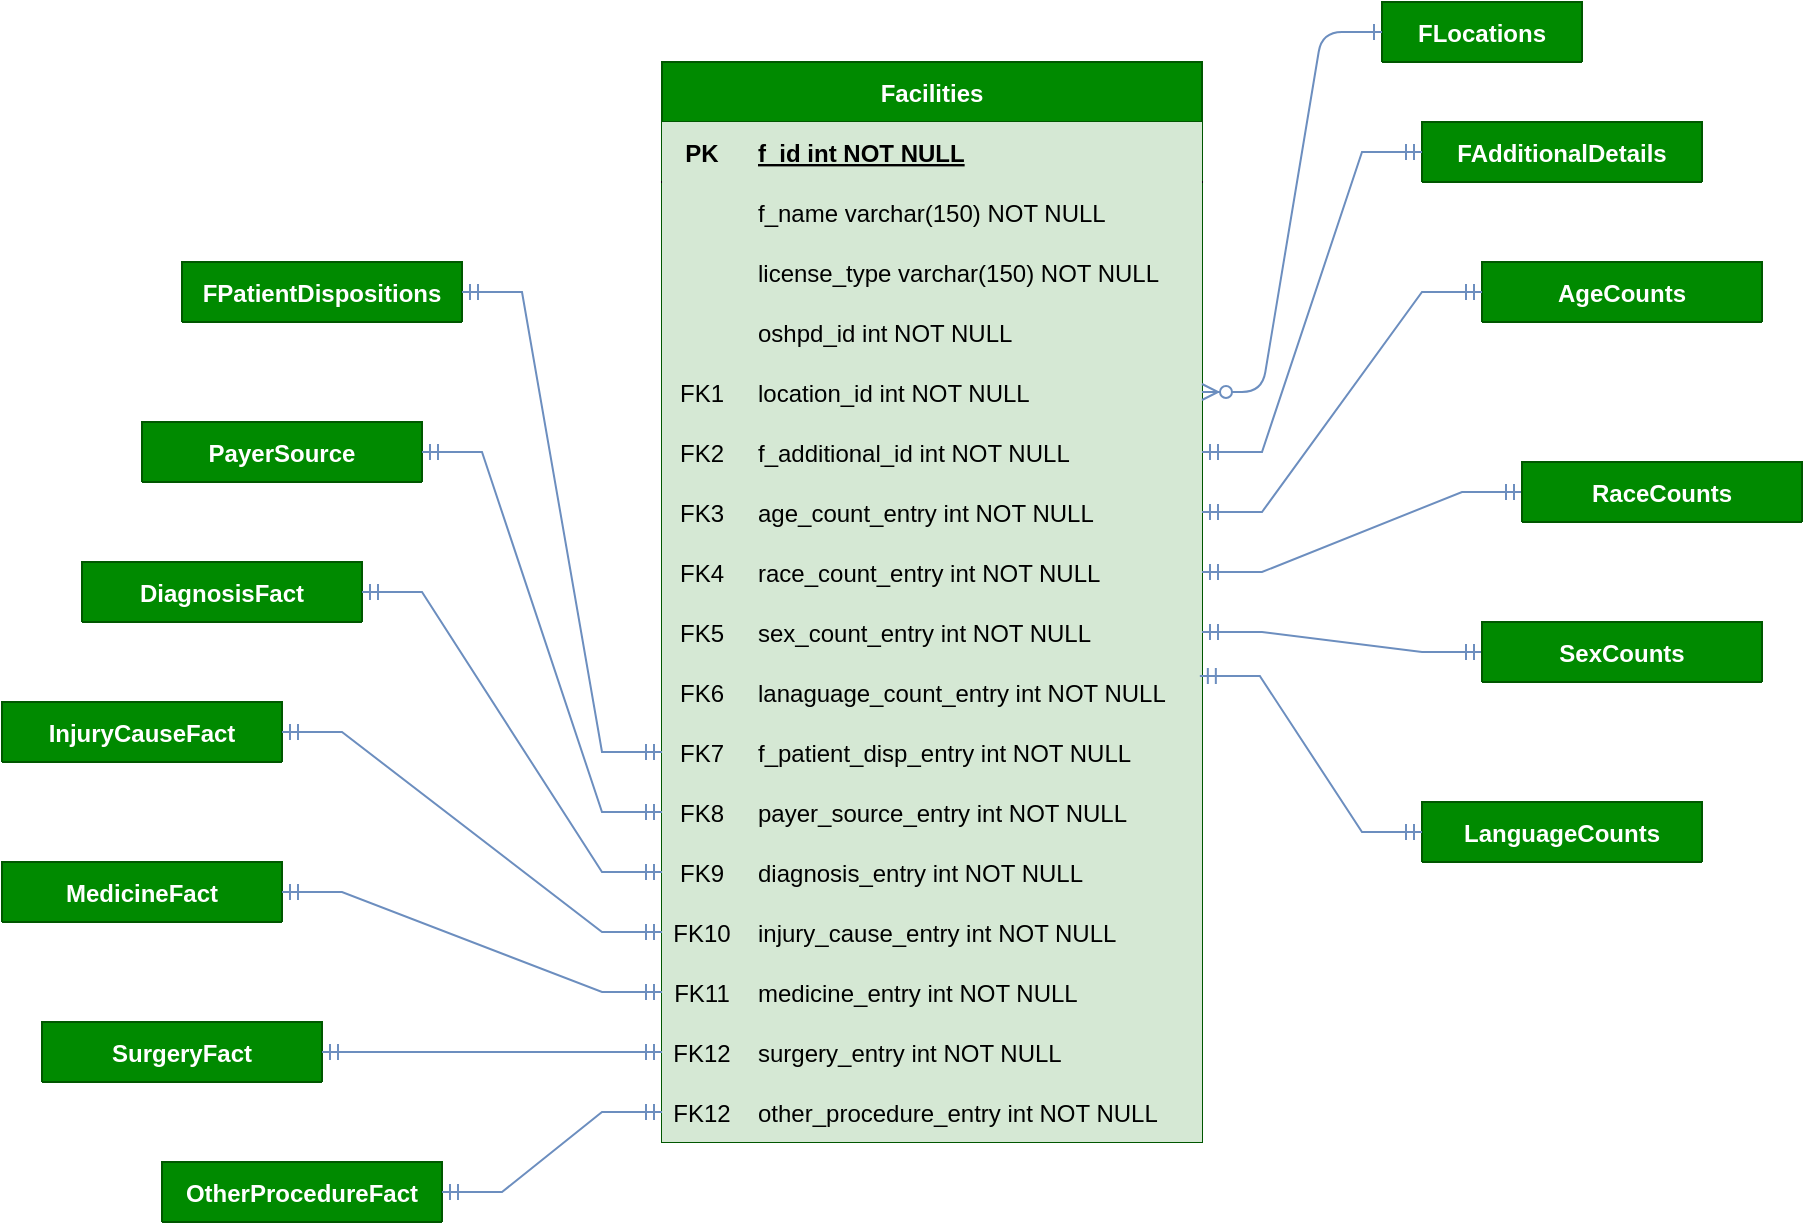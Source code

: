 <mxfile version="21.1.1" type="device">
  <diagram id="R2lEEEUBdFMjLlhIrx00" name="Page-1">
    <mxGraphModel dx="1713" dy="698" grid="0" gridSize="10" guides="1" tooltips="1" connect="1" arrows="1" fold="1" page="0" pageScale="1" pageWidth="850" pageHeight="1100" math="0" shadow="0" extFonts="Permanent Marker^https://fonts.googleapis.com/css?family=Permanent+Marker">
      <root>
        <mxCell id="0" />
        <mxCell id="1" parent="0" />
        <mxCell id="W6gG3JWIrKp_d_3BRCQG-3" value="FLocations" style="shape=table;startSize=30;container=1;collapsible=1;childLayout=tableLayout;fixedRows=1;rowLines=0;fontStyle=1;align=center;resizeLast=1;fillColor=#008a00;fontColor=#ffffff;strokeColor=#005700;" parent="1" vertex="1" collapsed="1">
          <mxGeometry x="600" y="120" width="100" height="30" as="geometry">
            <mxRectangle x="600" y="120" width="250" height="180" as="alternateBounds" />
          </mxGeometry>
        </mxCell>
        <mxCell id="W6gG3JWIrKp_d_3BRCQG-4" value="" style="shape=partialRectangle;collapsible=0;dropTarget=0;pointerEvents=0;fillColor=none;points=[[0,0.5],[1,0.5]];portConstraint=eastwest;top=0;left=0;right=0;bottom=1;" parent="W6gG3JWIrKp_d_3BRCQG-3" vertex="1">
          <mxGeometry y="30" width="250" height="30" as="geometry" />
        </mxCell>
        <mxCell id="W6gG3JWIrKp_d_3BRCQG-5" value="PK" style="shape=partialRectangle;overflow=hidden;connectable=0;fillColor=#d5e8d4;top=0;left=0;bottom=0;right=0;fontStyle=1;strokeColor=#82b366;" parent="W6gG3JWIrKp_d_3BRCQG-4" vertex="1">
          <mxGeometry width="30" height="30" as="geometry">
            <mxRectangle width="30" height="30" as="alternateBounds" />
          </mxGeometry>
        </mxCell>
        <mxCell id="W6gG3JWIrKp_d_3BRCQG-6" value="location_id int NOT NULL " style="shape=partialRectangle;overflow=hidden;connectable=0;fillColor=#d5e8d4;top=0;left=0;bottom=0;right=0;align=left;spacingLeft=6;fontStyle=5;strokeColor=#82b366;" parent="W6gG3JWIrKp_d_3BRCQG-4" vertex="1">
          <mxGeometry x="30" width="220" height="30" as="geometry">
            <mxRectangle width="220" height="30" as="alternateBounds" />
          </mxGeometry>
        </mxCell>
        <mxCell id="W6gG3JWIrKp_d_3BRCQG-7" value="" style="shape=partialRectangle;collapsible=0;dropTarget=0;pointerEvents=0;fillColor=none;points=[[0,0.5],[1,0.5]];portConstraint=eastwest;top=0;left=0;right=0;bottom=0;" parent="W6gG3JWIrKp_d_3BRCQG-3" vertex="1">
          <mxGeometry y="60" width="250" height="30" as="geometry" />
        </mxCell>
        <mxCell id="W6gG3JWIrKp_d_3BRCQG-8" value="" style="shape=partialRectangle;overflow=hidden;connectable=0;fillColor=#d5e8d4;top=0;left=0;bottom=0;right=0;strokeColor=#82b366;" parent="W6gG3JWIrKp_d_3BRCQG-7" vertex="1">
          <mxGeometry width="30" height="30" as="geometry">
            <mxRectangle width="30" height="30" as="alternateBounds" />
          </mxGeometry>
        </mxCell>
        <mxCell id="W6gG3JWIrKp_d_3BRCQG-9" value="county varchar(300) NOT NULL" style="shape=partialRectangle;overflow=hidden;connectable=0;fillColor=#d5e8d4;top=0;left=0;bottom=0;right=0;align=left;spacingLeft=6;strokeColor=#82b366;" parent="W6gG3JWIrKp_d_3BRCQG-7" vertex="1">
          <mxGeometry x="30" width="220" height="30" as="geometry">
            <mxRectangle width="220" height="30" as="alternateBounds" />
          </mxGeometry>
        </mxCell>
        <mxCell id="W6gG3JWIrKp_d_3BRCQG-10" value="" style="shape=partialRectangle;collapsible=0;dropTarget=0;pointerEvents=0;fillColor=none;points=[[0,0.5],[1,0.5]];portConstraint=eastwest;top=0;left=0;right=0;bottom=0;" parent="W6gG3JWIrKp_d_3BRCQG-3" vertex="1">
          <mxGeometry y="90" width="250" height="30" as="geometry" />
        </mxCell>
        <mxCell id="W6gG3JWIrKp_d_3BRCQG-11" value="" style="shape=partialRectangle;overflow=hidden;connectable=0;fillColor=#d5e8d4;top=0;left=0;bottom=0;right=0;strokeColor=#82b366;" parent="W6gG3JWIrKp_d_3BRCQG-10" vertex="1">
          <mxGeometry width="30" height="30" as="geometry">
            <mxRectangle width="30" height="30" as="alternateBounds" />
          </mxGeometry>
        </mxCell>
        <mxCell id="W6gG3JWIrKp_d_3BRCQG-12" value="address varchar(300)" style="shape=partialRectangle;overflow=hidden;connectable=0;fillColor=#d5e8d4;top=0;left=0;bottom=0;right=0;align=left;spacingLeft=6;strokeColor=#82b366;" parent="W6gG3JWIrKp_d_3BRCQG-10" vertex="1">
          <mxGeometry x="30" width="220" height="30" as="geometry">
            <mxRectangle width="220" height="30" as="alternateBounds" />
          </mxGeometry>
        </mxCell>
        <mxCell id="W6gG3JWIrKp_d_3BRCQG-39" style="shape=partialRectangle;collapsible=0;dropTarget=0;pointerEvents=0;fillColor=none;points=[[0,0.5],[1,0.5]];portConstraint=eastwest;top=0;left=0;right=0;bottom=0;" parent="W6gG3JWIrKp_d_3BRCQG-3" vertex="1">
          <mxGeometry y="120" width="250" height="30" as="geometry" />
        </mxCell>
        <mxCell id="W6gG3JWIrKp_d_3BRCQG-40" style="shape=partialRectangle;overflow=hidden;connectable=0;fillColor=#d5e8d4;top=0;left=0;bottom=0;right=0;strokeColor=#82b366;" parent="W6gG3JWIrKp_d_3BRCQG-39" vertex="1">
          <mxGeometry width="30" height="30" as="geometry">
            <mxRectangle width="30" height="30" as="alternateBounds" />
          </mxGeometry>
        </mxCell>
        <mxCell id="W6gG3JWIrKp_d_3BRCQG-41" value="city varchar(200) NOT NULL" style="shape=partialRectangle;overflow=hidden;connectable=0;fillColor=#d5e8d4;top=0;left=0;bottom=0;right=0;align=left;spacingLeft=6;strokeColor=#82b366;" parent="W6gG3JWIrKp_d_3BRCQG-39" vertex="1">
          <mxGeometry x="30" width="220" height="30" as="geometry">
            <mxRectangle width="220" height="30" as="alternateBounds" />
          </mxGeometry>
        </mxCell>
        <mxCell id="W6gG3JWIrKp_d_3BRCQG-42" style="shape=partialRectangle;collapsible=0;dropTarget=0;pointerEvents=0;fillColor=none;points=[[0,0.5],[1,0.5]];portConstraint=eastwest;top=0;left=0;right=0;bottom=0;" parent="W6gG3JWIrKp_d_3BRCQG-3" vertex="1">
          <mxGeometry y="150" width="250" height="30" as="geometry" />
        </mxCell>
        <mxCell id="W6gG3JWIrKp_d_3BRCQG-43" style="shape=partialRectangle;overflow=hidden;connectable=0;fillColor=#d5e8d4;top=0;left=0;bottom=0;right=0;strokeColor=#82b366;" parent="W6gG3JWIrKp_d_3BRCQG-42" vertex="1">
          <mxGeometry width="30" height="30" as="geometry">
            <mxRectangle width="30" height="30" as="alternateBounds" />
          </mxGeometry>
        </mxCell>
        <mxCell id="W6gG3JWIrKp_d_3BRCQG-44" value="zipcode varchar(50) NOT NULL" style="shape=partialRectangle;overflow=hidden;connectable=0;fillColor=#d5e8d4;top=0;left=0;bottom=0;right=0;align=left;spacingLeft=6;strokeColor=#82b366;" parent="W6gG3JWIrKp_d_3BRCQG-42" vertex="1">
          <mxGeometry x="30" width="220" height="30" as="geometry">
            <mxRectangle width="220" height="30" as="alternateBounds" />
          </mxGeometry>
        </mxCell>
        <mxCell id="W6gG3JWIrKp_d_3BRCQG-13" value="Facilities" style="shape=table;startSize=30;container=1;collapsible=1;childLayout=tableLayout;fixedRows=1;rowLines=0;fontStyle=1;align=center;resizeLast=1;fillColor=#008a00;strokeColor=#005700;fontColor=#ffffff;" parent="1" vertex="1">
          <mxGeometry x="240" y="150" width="270" height="540" as="geometry" />
        </mxCell>
        <mxCell id="W6gG3JWIrKp_d_3BRCQG-14" value="" style="shape=partialRectangle;collapsible=0;dropTarget=0;pointerEvents=0;fillColor=none;points=[[0,0.5],[1,0.5]];portConstraint=eastwest;top=0;left=0;right=0;bottom=1;" parent="W6gG3JWIrKp_d_3BRCQG-13" vertex="1">
          <mxGeometry y="30" width="270" height="30" as="geometry" />
        </mxCell>
        <mxCell id="W6gG3JWIrKp_d_3BRCQG-15" value="PK" style="shape=partialRectangle;overflow=hidden;connectable=0;top=0;left=0;bottom=0;right=0;fontStyle=1;fillColor=#d5e8d4;strokeColor=#82b366;" parent="W6gG3JWIrKp_d_3BRCQG-14" vertex="1">
          <mxGeometry width="40" height="30" as="geometry">
            <mxRectangle width="40" height="30" as="alternateBounds" />
          </mxGeometry>
        </mxCell>
        <mxCell id="W6gG3JWIrKp_d_3BRCQG-16" value="f_id int NOT NULL " style="shape=partialRectangle;overflow=hidden;connectable=0;top=0;left=0;bottom=0;right=0;align=left;spacingLeft=6;fontStyle=5;fillColor=#d5e8d4;strokeColor=#82b366;" parent="W6gG3JWIrKp_d_3BRCQG-14" vertex="1">
          <mxGeometry x="40" width="230" height="30" as="geometry">
            <mxRectangle width="230" height="30" as="alternateBounds" />
          </mxGeometry>
        </mxCell>
        <mxCell id="W6gG3JWIrKp_d_3BRCQG-17" value="" style="shape=partialRectangle;collapsible=0;dropTarget=0;pointerEvents=0;fillColor=none;points=[[0,0.5],[1,0.5]];portConstraint=eastwest;top=0;left=0;right=0;bottom=0;" parent="W6gG3JWIrKp_d_3BRCQG-13" vertex="1">
          <mxGeometry y="60" width="270" height="30" as="geometry" />
        </mxCell>
        <mxCell id="W6gG3JWIrKp_d_3BRCQG-18" value="" style="shape=partialRectangle;overflow=hidden;connectable=0;top=0;left=0;bottom=0;right=0;fillColor=#d5e8d4;strokeColor=#82b366;" parent="W6gG3JWIrKp_d_3BRCQG-17" vertex="1">
          <mxGeometry width="40" height="30" as="geometry">
            <mxRectangle width="40" height="30" as="alternateBounds" />
          </mxGeometry>
        </mxCell>
        <mxCell id="W6gG3JWIrKp_d_3BRCQG-19" value="f_name varchar(150) NOT NULL" style="shape=partialRectangle;overflow=hidden;connectable=0;top=0;left=0;bottom=0;right=0;align=left;spacingLeft=6;fillColor=#d5e8d4;strokeColor=#82b366;" parent="W6gG3JWIrKp_d_3BRCQG-17" vertex="1">
          <mxGeometry x="40" width="230" height="30" as="geometry">
            <mxRectangle width="230" height="30" as="alternateBounds" />
          </mxGeometry>
        </mxCell>
        <mxCell id="W6gG3JWIrKp_d_3BRCQG-51" style="shape=partialRectangle;collapsible=0;dropTarget=0;pointerEvents=0;fillColor=none;points=[[0,0.5],[1,0.5]];portConstraint=eastwest;top=0;left=0;right=0;bottom=0;" parent="W6gG3JWIrKp_d_3BRCQG-13" vertex="1">
          <mxGeometry y="90" width="270" height="30" as="geometry" />
        </mxCell>
        <mxCell id="W6gG3JWIrKp_d_3BRCQG-52" style="shape=partialRectangle;overflow=hidden;connectable=0;top=0;left=0;bottom=0;right=0;fillColor=#d5e8d4;strokeColor=#82b366;" parent="W6gG3JWIrKp_d_3BRCQG-51" vertex="1">
          <mxGeometry width="40" height="30" as="geometry">
            <mxRectangle width="40" height="30" as="alternateBounds" />
          </mxGeometry>
        </mxCell>
        <mxCell id="W6gG3JWIrKp_d_3BRCQG-53" value="license_type varchar(150) NOT NULL" style="shape=partialRectangle;overflow=hidden;connectable=0;top=0;left=0;bottom=0;right=0;align=left;spacingLeft=6;fillColor=#d5e8d4;strokeColor=#82b366;" parent="W6gG3JWIrKp_d_3BRCQG-51" vertex="1">
          <mxGeometry x="40" width="230" height="30" as="geometry">
            <mxRectangle width="230" height="30" as="alternateBounds" />
          </mxGeometry>
        </mxCell>
        <mxCell id="W6gG3JWIrKp_d_3BRCQG-61" style="shape=partialRectangle;collapsible=0;dropTarget=0;pointerEvents=0;fillColor=none;points=[[0,0.5],[1,0.5]];portConstraint=eastwest;top=0;left=0;right=0;bottom=0;" parent="W6gG3JWIrKp_d_3BRCQG-13" vertex="1">
          <mxGeometry y="120" width="270" height="30" as="geometry" />
        </mxCell>
        <mxCell id="W6gG3JWIrKp_d_3BRCQG-62" style="shape=partialRectangle;overflow=hidden;connectable=0;top=0;left=0;bottom=0;right=0;fillColor=#d5e8d4;strokeColor=#82b366;" parent="W6gG3JWIrKp_d_3BRCQG-61" vertex="1">
          <mxGeometry width="40" height="30" as="geometry">
            <mxRectangle width="40" height="30" as="alternateBounds" />
          </mxGeometry>
        </mxCell>
        <mxCell id="W6gG3JWIrKp_d_3BRCQG-63" value="oshpd_id int NOT NULL" style="shape=partialRectangle;overflow=hidden;connectable=0;top=0;left=0;bottom=0;right=0;align=left;spacingLeft=6;fillColor=#d5e8d4;strokeColor=#82b366;" parent="W6gG3JWIrKp_d_3BRCQG-61" vertex="1">
          <mxGeometry x="40" width="230" height="30" as="geometry">
            <mxRectangle width="230" height="30" as="alternateBounds" />
          </mxGeometry>
        </mxCell>
        <mxCell id="W6gG3JWIrKp_d_3BRCQG-20" style="shape=partialRectangle;collapsible=0;dropTarget=0;pointerEvents=0;fillColor=none;points=[[0,0.5],[1,0.5]];portConstraint=eastwest;top=0;left=0;right=0;bottom=0;" parent="W6gG3JWIrKp_d_3BRCQG-13" vertex="1">
          <mxGeometry y="150" width="270" height="30" as="geometry" />
        </mxCell>
        <mxCell id="W6gG3JWIrKp_d_3BRCQG-21" value="FK1" style="shape=partialRectangle;overflow=hidden;connectable=0;top=0;left=0;bottom=0;right=0;fillColor=#d5e8d4;strokeColor=#82b366;" parent="W6gG3JWIrKp_d_3BRCQG-20" vertex="1">
          <mxGeometry width="40" height="30" as="geometry">
            <mxRectangle width="40" height="30" as="alternateBounds" />
          </mxGeometry>
        </mxCell>
        <mxCell id="W6gG3JWIrKp_d_3BRCQG-22" value="location_id int NOT NULL" style="shape=partialRectangle;overflow=hidden;connectable=0;top=0;left=0;bottom=0;right=0;align=left;spacingLeft=6;fillColor=#d5e8d4;strokeColor=#82b366;" parent="W6gG3JWIrKp_d_3BRCQG-20" vertex="1">
          <mxGeometry x="40" width="230" height="30" as="geometry">
            <mxRectangle width="230" height="30" as="alternateBounds" />
          </mxGeometry>
        </mxCell>
        <mxCell id="W6gG3JWIrKp_d_3BRCQG-33" style="shape=partialRectangle;collapsible=0;dropTarget=0;pointerEvents=0;fillColor=none;points=[[0,0.5],[1,0.5]];portConstraint=eastwest;top=0;left=0;right=0;bottom=0;" parent="W6gG3JWIrKp_d_3BRCQG-13" vertex="1">
          <mxGeometry y="180" width="270" height="30" as="geometry" />
        </mxCell>
        <mxCell id="W6gG3JWIrKp_d_3BRCQG-34" value="FK2" style="shape=partialRectangle;overflow=hidden;connectable=0;top=0;left=0;bottom=0;right=0;fillColor=#d5e8d4;strokeColor=#82b366;" parent="W6gG3JWIrKp_d_3BRCQG-33" vertex="1">
          <mxGeometry width="40" height="30" as="geometry">
            <mxRectangle width="40" height="30" as="alternateBounds" />
          </mxGeometry>
        </mxCell>
        <mxCell id="W6gG3JWIrKp_d_3BRCQG-35" value="f_additional_id int NOT NULL" style="shape=partialRectangle;overflow=hidden;connectable=0;top=0;left=0;bottom=0;right=0;align=left;spacingLeft=6;fillColor=#d5e8d4;strokeColor=#82b366;" parent="W6gG3JWIrKp_d_3BRCQG-33" vertex="1">
          <mxGeometry x="40" width="230" height="30" as="geometry">
            <mxRectangle width="230" height="30" as="alternateBounds" />
          </mxGeometry>
        </mxCell>
        <mxCell id="W6gG3JWIrKp_d_3BRCQG-70" style="shape=partialRectangle;collapsible=0;dropTarget=0;pointerEvents=0;fillColor=none;points=[[0,0.5],[1,0.5]];portConstraint=eastwest;top=0;left=0;right=0;bottom=0;" parent="W6gG3JWIrKp_d_3BRCQG-13" vertex="1">
          <mxGeometry y="210" width="270" height="30" as="geometry" />
        </mxCell>
        <mxCell id="W6gG3JWIrKp_d_3BRCQG-71" value="FK3" style="shape=partialRectangle;overflow=hidden;connectable=0;top=0;left=0;bottom=0;right=0;fillColor=#d5e8d4;strokeColor=#82b366;" parent="W6gG3JWIrKp_d_3BRCQG-70" vertex="1">
          <mxGeometry width="40" height="30" as="geometry">
            <mxRectangle width="40" height="30" as="alternateBounds" />
          </mxGeometry>
        </mxCell>
        <mxCell id="W6gG3JWIrKp_d_3BRCQG-72" value="age_count_entry int NOT NULL" style="shape=partialRectangle;overflow=hidden;connectable=0;top=0;left=0;bottom=0;right=0;align=left;spacingLeft=6;fillColor=#d5e8d4;strokeColor=#82b366;" parent="W6gG3JWIrKp_d_3BRCQG-70" vertex="1">
          <mxGeometry x="40" width="230" height="30" as="geometry">
            <mxRectangle width="230" height="30" as="alternateBounds" />
          </mxGeometry>
        </mxCell>
        <mxCell id="W6gG3JWIrKp_d_3BRCQG-67" style="shape=partialRectangle;collapsible=0;dropTarget=0;pointerEvents=0;fillColor=none;points=[[0,0.5],[1,0.5]];portConstraint=eastwest;top=0;left=0;right=0;bottom=0;" parent="W6gG3JWIrKp_d_3BRCQG-13" vertex="1">
          <mxGeometry y="240" width="270" height="30" as="geometry" />
        </mxCell>
        <mxCell id="W6gG3JWIrKp_d_3BRCQG-68" value="FK4" style="shape=partialRectangle;overflow=hidden;connectable=0;top=0;left=0;bottom=0;right=0;fillColor=#d5e8d4;strokeColor=#82b366;" parent="W6gG3JWIrKp_d_3BRCQG-67" vertex="1">
          <mxGeometry width="40" height="30" as="geometry">
            <mxRectangle width="40" height="30" as="alternateBounds" />
          </mxGeometry>
        </mxCell>
        <mxCell id="W6gG3JWIrKp_d_3BRCQG-69" value="race_count_entry int NOT NULL" style="shape=partialRectangle;overflow=hidden;connectable=0;top=0;left=0;bottom=0;right=0;align=left;spacingLeft=6;fillColor=#d5e8d4;strokeColor=#82b366;" parent="W6gG3JWIrKp_d_3BRCQG-67" vertex="1">
          <mxGeometry x="40" width="230" height="30" as="geometry">
            <mxRectangle width="230" height="30" as="alternateBounds" />
          </mxGeometry>
        </mxCell>
        <mxCell id="W6gG3JWIrKp_d_3BRCQG-64" style="shape=partialRectangle;collapsible=0;dropTarget=0;pointerEvents=0;fillColor=none;points=[[0,0.5],[1,0.5]];portConstraint=eastwest;top=0;left=0;right=0;bottom=0;" parent="W6gG3JWIrKp_d_3BRCQG-13" vertex="1">
          <mxGeometry y="270" width="270" height="30" as="geometry" />
        </mxCell>
        <mxCell id="W6gG3JWIrKp_d_3BRCQG-65" value="FK5" style="shape=partialRectangle;overflow=hidden;connectable=0;top=0;left=0;bottom=0;right=0;fillColor=#d5e8d4;strokeColor=#82b366;" parent="W6gG3JWIrKp_d_3BRCQG-64" vertex="1">
          <mxGeometry width="40" height="30" as="geometry">
            <mxRectangle width="40" height="30" as="alternateBounds" />
          </mxGeometry>
        </mxCell>
        <mxCell id="W6gG3JWIrKp_d_3BRCQG-66" value="sex_count_entry int NOT NULL" style="shape=partialRectangle;overflow=hidden;connectable=0;top=0;left=0;bottom=0;right=0;align=left;spacingLeft=6;fillColor=#d5e8d4;strokeColor=#82b366;" parent="W6gG3JWIrKp_d_3BRCQG-64" vertex="1">
          <mxGeometry x="40" width="230" height="30" as="geometry">
            <mxRectangle width="230" height="30" as="alternateBounds" />
          </mxGeometry>
        </mxCell>
        <mxCell id="W6gG3JWIrKp_d_3BRCQG-186" style="shape=partialRectangle;collapsible=0;dropTarget=0;pointerEvents=0;fillColor=none;points=[[0,0.5],[1,0.5]];portConstraint=eastwest;top=0;left=0;right=0;bottom=0;" parent="W6gG3JWIrKp_d_3BRCQG-13" vertex="1">
          <mxGeometry y="300" width="270" height="30" as="geometry" />
        </mxCell>
        <mxCell id="W6gG3JWIrKp_d_3BRCQG-187" value="FK6" style="shape=partialRectangle;overflow=hidden;connectable=0;top=0;left=0;bottom=0;right=0;fillColor=#d5e8d4;strokeColor=#82b366;" parent="W6gG3JWIrKp_d_3BRCQG-186" vertex="1">
          <mxGeometry width="40" height="30" as="geometry">
            <mxRectangle width="40" height="30" as="alternateBounds" />
          </mxGeometry>
        </mxCell>
        <mxCell id="W6gG3JWIrKp_d_3BRCQG-188" value="lanaguage_count_entry int NOT NULL" style="shape=partialRectangle;overflow=hidden;connectable=0;top=0;left=0;bottom=0;right=0;align=left;spacingLeft=6;fillColor=#d5e8d4;strokeColor=#82b366;" parent="W6gG3JWIrKp_d_3BRCQG-186" vertex="1">
          <mxGeometry x="40" width="230" height="30" as="geometry">
            <mxRectangle width="230" height="30" as="alternateBounds" />
          </mxGeometry>
        </mxCell>
        <mxCell id="W6gG3JWIrKp_d_3BRCQG-183" style="shape=partialRectangle;collapsible=0;dropTarget=0;pointerEvents=0;fillColor=none;points=[[0,0.5],[1,0.5]];portConstraint=eastwest;top=0;left=0;right=0;bottom=0;" parent="W6gG3JWIrKp_d_3BRCQG-13" vertex="1">
          <mxGeometry y="330" width="270" height="30" as="geometry" />
        </mxCell>
        <mxCell id="W6gG3JWIrKp_d_3BRCQG-184" value="FK7" style="shape=partialRectangle;overflow=hidden;connectable=0;top=0;left=0;bottom=0;right=0;fillColor=#d5e8d4;strokeColor=#82b366;" parent="W6gG3JWIrKp_d_3BRCQG-183" vertex="1">
          <mxGeometry width="40" height="30" as="geometry">
            <mxRectangle width="40" height="30" as="alternateBounds" />
          </mxGeometry>
        </mxCell>
        <mxCell id="W6gG3JWIrKp_d_3BRCQG-185" value="f_patient_disp_entry int NOT NULL" style="shape=partialRectangle;overflow=hidden;connectable=0;top=0;left=0;bottom=0;right=0;align=left;spacingLeft=6;fillColor=#d5e8d4;strokeColor=#82b366;" parent="W6gG3JWIrKp_d_3BRCQG-183" vertex="1">
          <mxGeometry x="40" width="230" height="30" as="geometry">
            <mxRectangle width="230" height="30" as="alternateBounds" />
          </mxGeometry>
        </mxCell>
        <mxCell id="W6gG3JWIrKp_d_3BRCQG-295" style="shape=partialRectangle;collapsible=0;dropTarget=0;pointerEvents=0;fillColor=none;points=[[0,0.5],[1,0.5]];portConstraint=eastwest;top=0;left=0;right=0;bottom=0;" parent="W6gG3JWIrKp_d_3BRCQG-13" vertex="1">
          <mxGeometry y="360" width="270" height="30" as="geometry" />
        </mxCell>
        <mxCell id="W6gG3JWIrKp_d_3BRCQG-296" value="FK8" style="shape=partialRectangle;overflow=hidden;connectable=0;top=0;left=0;bottom=0;right=0;fillColor=#d5e8d4;strokeColor=#82b366;" parent="W6gG3JWIrKp_d_3BRCQG-295" vertex="1">
          <mxGeometry width="40" height="30" as="geometry">
            <mxRectangle width="40" height="30" as="alternateBounds" />
          </mxGeometry>
        </mxCell>
        <mxCell id="W6gG3JWIrKp_d_3BRCQG-297" value="payer_source_entry int NOT NULL" style="shape=partialRectangle;overflow=hidden;connectable=0;top=0;left=0;bottom=0;right=0;align=left;spacingLeft=6;fillColor=#d5e8d4;strokeColor=#82b366;" parent="W6gG3JWIrKp_d_3BRCQG-295" vertex="1">
          <mxGeometry x="40" width="230" height="30" as="geometry">
            <mxRectangle width="230" height="30" as="alternateBounds" />
          </mxGeometry>
        </mxCell>
        <mxCell id="W6gG3JWIrKp_d_3BRCQG-292" style="shape=partialRectangle;collapsible=0;dropTarget=0;pointerEvents=0;fillColor=none;points=[[0,0.5],[1,0.5]];portConstraint=eastwest;top=0;left=0;right=0;bottom=0;" parent="W6gG3JWIrKp_d_3BRCQG-13" vertex="1">
          <mxGeometry y="390" width="270" height="30" as="geometry" />
        </mxCell>
        <mxCell id="W6gG3JWIrKp_d_3BRCQG-293" value="FK9" style="shape=partialRectangle;overflow=hidden;connectable=0;top=0;left=0;bottom=0;right=0;fillColor=#d5e8d4;strokeColor=#82b366;" parent="W6gG3JWIrKp_d_3BRCQG-292" vertex="1">
          <mxGeometry width="40" height="30" as="geometry">
            <mxRectangle width="40" height="30" as="alternateBounds" />
          </mxGeometry>
        </mxCell>
        <mxCell id="W6gG3JWIrKp_d_3BRCQG-294" value="diagnosis_entry int NOT NULL" style="shape=partialRectangle;overflow=hidden;connectable=0;top=0;left=0;bottom=0;right=0;align=left;spacingLeft=6;fillColor=#d5e8d4;strokeColor=#82b366;" parent="W6gG3JWIrKp_d_3BRCQG-292" vertex="1">
          <mxGeometry x="40" width="230" height="30" as="geometry">
            <mxRectangle width="230" height="30" as="alternateBounds" />
          </mxGeometry>
        </mxCell>
        <mxCell id="GApKhVDuZz8FAN1SWYNY-65" style="shape=partialRectangle;collapsible=0;dropTarget=0;pointerEvents=0;fillColor=none;points=[[0,0.5],[1,0.5]];portConstraint=eastwest;top=0;left=0;right=0;bottom=0;" parent="W6gG3JWIrKp_d_3BRCQG-13" vertex="1">
          <mxGeometry y="420" width="270" height="30" as="geometry" />
        </mxCell>
        <mxCell id="GApKhVDuZz8FAN1SWYNY-66" value="FK10" style="shape=partialRectangle;overflow=hidden;connectable=0;top=0;left=0;bottom=0;right=0;fillColor=#d5e8d4;strokeColor=#82b366;" parent="GApKhVDuZz8FAN1SWYNY-65" vertex="1">
          <mxGeometry width="40" height="30" as="geometry">
            <mxRectangle width="40" height="30" as="alternateBounds" />
          </mxGeometry>
        </mxCell>
        <mxCell id="GApKhVDuZz8FAN1SWYNY-67" value="injury_cause_entry int NOT NULL" style="shape=partialRectangle;overflow=hidden;connectable=0;top=0;left=0;bottom=0;right=0;align=left;spacingLeft=6;fillColor=#d5e8d4;strokeColor=#82b366;" parent="GApKhVDuZz8FAN1SWYNY-65" vertex="1">
          <mxGeometry x="40" width="230" height="30" as="geometry">
            <mxRectangle width="230" height="30" as="alternateBounds" />
          </mxGeometry>
        </mxCell>
        <mxCell id="GApKhVDuZz8FAN1SWYNY-72" style="shape=partialRectangle;collapsible=0;dropTarget=0;pointerEvents=0;fillColor=none;points=[[0,0.5],[1,0.5]];portConstraint=eastwest;top=0;left=0;right=0;bottom=0;" parent="W6gG3JWIrKp_d_3BRCQG-13" vertex="1">
          <mxGeometry y="450" width="270" height="30" as="geometry" />
        </mxCell>
        <mxCell id="GApKhVDuZz8FAN1SWYNY-73" value="FK11" style="shape=partialRectangle;overflow=hidden;connectable=0;top=0;left=0;bottom=0;right=0;fillColor=#d5e8d4;strokeColor=#82b366;" parent="GApKhVDuZz8FAN1SWYNY-72" vertex="1">
          <mxGeometry width="40" height="30" as="geometry">
            <mxRectangle width="40" height="30" as="alternateBounds" />
          </mxGeometry>
        </mxCell>
        <mxCell id="GApKhVDuZz8FAN1SWYNY-74" value="medicine_entry int NOT NULL" style="shape=partialRectangle;overflow=hidden;connectable=0;top=0;left=0;bottom=0;right=0;align=left;spacingLeft=6;fillColor=#d5e8d4;strokeColor=#82b366;" parent="GApKhVDuZz8FAN1SWYNY-72" vertex="1">
          <mxGeometry x="40" width="230" height="30" as="geometry">
            <mxRectangle width="230" height="30" as="alternateBounds" />
          </mxGeometry>
        </mxCell>
        <mxCell id="GApKhVDuZz8FAN1SWYNY-69" style="shape=partialRectangle;collapsible=0;dropTarget=0;pointerEvents=0;fillColor=none;points=[[0,0.5],[1,0.5]];portConstraint=eastwest;top=0;left=0;right=0;bottom=0;" parent="W6gG3JWIrKp_d_3BRCQG-13" vertex="1">
          <mxGeometry y="480" width="270" height="30" as="geometry" />
        </mxCell>
        <mxCell id="GApKhVDuZz8FAN1SWYNY-70" value="FK12" style="shape=partialRectangle;overflow=hidden;connectable=0;top=0;left=0;bottom=0;right=0;fillColor=#d5e8d4;strokeColor=#82b366;" parent="GApKhVDuZz8FAN1SWYNY-69" vertex="1">
          <mxGeometry width="40" height="30" as="geometry">
            <mxRectangle width="40" height="30" as="alternateBounds" />
          </mxGeometry>
        </mxCell>
        <mxCell id="GApKhVDuZz8FAN1SWYNY-71" value="surgery_entry int NOT NULL" style="shape=partialRectangle;overflow=hidden;connectable=0;top=0;left=0;bottom=0;right=0;align=left;spacingLeft=6;fillColor=#d5e8d4;strokeColor=#82b366;" parent="GApKhVDuZz8FAN1SWYNY-69" vertex="1">
          <mxGeometry x="40" width="230" height="30" as="geometry">
            <mxRectangle width="230" height="30" as="alternateBounds" />
          </mxGeometry>
        </mxCell>
        <mxCell id="GApKhVDuZz8FAN1SWYNY-75" style="shape=partialRectangle;collapsible=0;dropTarget=0;pointerEvents=0;fillColor=none;points=[[0,0.5],[1,0.5]];portConstraint=eastwest;top=0;left=0;right=0;bottom=0;" parent="W6gG3JWIrKp_d_3BRCQG-13" vertex="1">
          <mxGeometry y="510" width="270" height="30" as="geometry" />
        </mxCell>
        <mxCell id="GApKhVDuZz8FAN1SWYNY-76" value="FK12" style="shape=partialRectangle;overflow=hidden;connectable=0;top=0;left=0;bottom=0;right=0;fillColor=#d5e8d4;strokeColor=#82b366;" parent="GApKhVDuZz8FAN1SWYNY-75" vertex="1">
          <mxGeometry width="40" height="30" as="geometry">
            <mxRectangle width="40" height="30" as="alternateBounds" />
          </mxGeometry>
        </mxCell>
        <mxCell id="GApKhVDuZz8FAN1SWYNY-77" value="other_procedure_entry int NOT NULL" style="shape=partialRectangle;overflow=hidden;connectable=0;top=0;left=0;bottom=0;right=0;align=left;spacingLeft=6;fillColor=#d5e8d4;strokeColor=#82b366;" parent="GApKhVDuZz8FAN1SWYNY-75" vertex="1">
          <mxGeometry x="40" width="230" height="30" as="geometry">
            <mxRectangle width="230" height="30" as="alternateBounds" />
          </mxGeometry>
        </mxCell>
        <mxCell id="W6gG3JWIrKp_d_3BRCQG-23" value="FAdditionalDetails" style="shape=table;startSize=30;container=1;collapsible=1;childLayout=tableLayout;fixedRows=1;rowLines=0;fontStyle=1;align=center;resizeLast=1;fillColor=#008a00;strokeColor=#005700;fontColor=#ffffff;" parent="1" vertex="1" collapsed="1">
          <mxGeometry x="620" y="180" width="140" height="30" as="geometry">
            <mxRectangle x="620" y="180" width="280" height="150" as="alternateBounds" />
          </mxGeometry>
        </mxCell>
        <mxCell id="W6gG3JWIrKp_d_3BRCQG-24" value="" style="shape=partialRectangle;collapsible=0;dropTarget=0;pointerEvents=0;fillColor=none;points=[[0,0.5],[1,0.5]];portConstraint=eastwest;top=0;left=0;right=0;bottom=1;" parent="W6gG3JWIrKp_d_3BRCQG-23" vertex="1">
          <mxGeometry y="30" width="280" height="30" as="geometry" />
        </mxCell>
        <mxCell id="W6gG3JWIrKp_d_3BRCQG-25" value="PK" style="shape=partialRectangle;overflow=hidden;connectable=0;top=0;left=0;bottom=0;right=0;fontStyle=1;fillColor=#d5e8d4;strokeColor=#82b366;" parent="W6gG3JWIrKp_d_3BRCQG-24" vertex="1">
          <mxGeometry width="30" height="30" as="geometry">
            <mxRectangle width="30" height="30" as="alternateBounds" />
          </mxGeometry>
        </mxCell>
        <mxCell id="W6gG3JWIrKp_d_3BRCQG-26" value="f_additional_id int NOT NULL " style="shape=partialRectangle;overflow=hidden;connectable=0;top=0;left=0;bottom=0;right=0;align=left;spacingLeft=6;fontStyle=5;fillColor=#d5e8d4;strokeColor=#82b366;" parent="W6gG3JWIrKp_d_3BRCQG-24" vertex="1">
          <mxGeometry x="30" width="250" height="30" as="geometry">
            <mxRectangle width="250" height="30" as="alternateBounds" />
          </mxGeometry>
        </mxCell>
        <mxCell id="W6gG3JWIrKp_d_3BRCQG-30" style="shape=partialRectangle;collapsible=0;dropTarget=0;pointerEvents=0;fillColor=none;points=[[0,0.5],[1,0.5]];portConstraint=eastwest;top=0;left=0;right=0;bottom=0;" parent="W6gG3JWIrKp_d_3BRCQG-23" vertex="1">
          <mxGeometry y="60" width="280" height="30" as="geometry" />
        </mxCell>
        <mxCell id="W6gG3JWIrKp_d_3BRCQG-31" style="shape=partialRectangle;overflow=hidden;connectable=0;top=0;left=0;bottom=0;right=0;fillColor=#d5e8d4;strokeColor=#82b366;" parent="W6gG3JWIrKp_d_3BRCQG-30" vertex="1">
          <mxGeometry width="30" height="30" as="geometry">
            <mxRectangle width="30" height="30" as="alternateBounds" />
          </mxGeometry>
        </mxCell>
        <mxCell id="W6gG3JWIrKp_d_3BRCQG-32" value="control_type_desc varchar150) NOT NULL" style="shape=partialRectangle;overflow=hidden;connectable=0;top=0;left=0;bottom=0;right=0;align=left;spacingLeft=6;fillColor=#d5e8d4;strokeColor=#82b366;" parent="W6gG3JWIrKp_d_3BRCQG-30" vertex="1">
          <mxGeometry x="30" width="250" height="30" as="geometry">
            <mxRectangle width="250" height="30" as="alternateBounds" />
          </mxGeometry>
        </mxCell>
        <mxCell id="W6gG3JWIrKp_d_3BRCQG-57" style="shape=partialRectangle;collapsible=0;dropTarget=0;pointerEvents=0;fillColor=none;points=[[0,0.5],[1,0.5]];portConstraint=eastwest;top=0;left=0;right=0;bottom=0;" parent="W6gG3JWIrKp_d_3BRCQG-23" vertex="1">
          <mxGeometry y="90" width="280" height="30" as="geometry" />
        </mxCell>
        <mxCell id="W6gG3JWIrKp_d_3BRCQG-58" style="shape=partialRectangle;overflow=hidden;connectable=0;top=0;left=0;bottom=0;right=0;fillColor=#d5e8d4;strokeColor=#82b366;" parent="W6gG3JWIrKp_d_3BRCQG-57" vertex="1">
          <mxGeometry width="30" height="30" as="geometry">
            <mxRectangle width="30" height="30" as="alternateBounds" />
          </mxGeometry>
        </mxCell>
        <mxCell id="W6gG3JWIrKp_d_3BRCQG-59" value="mssa_name varchar(150) NOT NULL " style="shape=partialRectangle;overflow=hidden;connectable=0;top=0;left=0;bottom=0;right=0;align=left;spacingLeft=6;fillColor=#d5e8d4;strokeColor=#82b366;" parent="W6gG3JWIrKp_d_3BRCQG-57" vertex="1">
          <mxGeometry x="30" width="250" height="30" as="geometry">
            <mxRectangle width="250" height="30" as="alternateBounds" />
          </mxGeometry>
        </mxCell>
        <mxCell id="W6gG3JWIrKp_d_3BRCQG-54" style="shape=partialRectangle;collapsible=0;dropTarget=0;pointerEvents=0;fillColor=none;points=[[0,0.5],[1,0.5]];portConstraint=eastwest;top=0;left=0;right=0;bottom=0;" parent="W6gG3JWIrKp_d_3BRCQG-23" vertex="1">
          <mxGeometry y="120" width="280" height="30" as="geometry" />
        </mxCell>
        <mxCell id="W6gG3JWIrKp_d_3BRCQG-55" style="shape=partialRectangle;overflow=hidden;connectable=0;top=0;left=0;bottom=0;right=0;fillColor=#d5e8d4;strokeColor=#82b366;" parent="W6gG3JWIrKp_d_3BRCQG-54" vertex="1">
          <mxGeometry width="30" height="30" as="geometry">
            <mxRectangle width="30" height="30" as="alternateBounds" />
          </mxGeometry>
        </mxCell>
        <mxCell id="W6gG3JWIrKp_d_3BRCQG-56" value="mssa_description varchar(150) NOT NULL" style="shape=partialRectangle;overflow=hidden;connectable=0;top=0;left=0;bottom=0;right=0;align=left;spacingLeft=6;fillColor=#d5e8d4;strokeColor=#82b366;" parent="W6gG3JWIrKp_d_3BRCQG-54" vertex="1">
          <mxGeometry x="30" width="250" height="30" as="geometry">
            <mxRectangle width="250" height="30" as="alternateBounds" />
          </mxGeometry>
        </mxCell>
        <mxCell id="W6gG3JWIrKp_d_3BRCQG-37" value="" style="edgeStyle=entityRelationEdgeStyle;endArrow=ERzeroToMany;startArrow=ERone;endFill=1;startFill=0;fillColor=#dae8fc;strokeColor=#6c8ebf;entryX=1;entryY=0.5;entryDx=0;entryDy=0;exitX=0;exitY=0.5;exitDx=0;exitDy=0;" parent="1" source="W6gG3JWIrKp_d_3BRCQG-4" target="W6gG3JWIrKp_d_3BRCQG-20" edge="1">
          <mxGeometry width="100" height="100" relative="1" as="geometry">
            <mxPoint x="590" y="190" as="sourcePoint" />
            <mxPoint x="500" y="220" as="targetPoint" />
          </mxGeometry>
        </mxCell>
        <mxCell id="W6gG3JWIrKp_d_3BRCQG-73" value="AgeCounts" style="shape=table;startSize=30;container=1;collapsible=1;childLayout=tableLayout;fixedRows=1;rowLines=0;fontStyle=1;align=center;resizeLast=1;fillColor=#008a00;strokeColor=#005700;fontColor=#ffffff;" parent="1" vertex="1" collapsed="1">
          <mxGeometry x="650" y="250" width="140" height="30" as="geometry">
            <mxRectangle x="640" y="190" width="280" height="390" as="alternateBounds" />
          </mxGeometry>
        </mxCell>
        <mxCell id="W6gG3JWIrKp_d_3BRCQG-74" value="" style="shape=partialRectangle;collapsible=0;dropTarget=0;pointerEvents=0;fillColor=none;points=[[0,0.5],[1,0.5]];portConstraint=eastwest;top=0;left=0;right=0;bottom=1;" parent="W6gG3JWIrKp_d_3BRCQG-73" vertex="1">
          <mxGeometry y="30" width="280" height="30" as="geometry" />
        </mxCell>
        <mxCell id="W6gG3JWIrKp_d_3BRCQG-75" value="PK" style="shape=partialRectangle;overflow=hidden;connectable=0;top=0;left=0;bottom=0;right=0;fontStyle=1;fillColor=#d5e8d4;strokeColor=#82b366;" parent="W6gG3JWIrKp_d_3BRCQG-74" vertex="1">
          <mxGeometry width="30" height="30" as="geometry">
            <mxRectangle width="30" height="30" as="alternateBounds" />
          </mxGeometry>
        </mxCell>
        <mxCell id="W6gG3JWIrKp_d_3BRCQG-76" value="age_count_entry int NOT NULL " style="shape=partialRectangle;overflow=hidden;connectable=0;top=0;left=0;bottom=0;right=0;align=left;spacingLeft=6;fontStyle=5;fillColor=#d5e8d4;strokeColor=#82b366;" parent="W6gG3JWIrKp_d_3BRCQG-74" vertex="1">
          <mxGeometry x="30" width="250" height="30" as="geometry">
            <mxRectangle width="250" height="30" as="alternateBounds" />
          </mxGeometry>
        </mxCell>
        <mxCell id="W6gG3JWIrKp_d_3BRCQG-77" style="shape=partialRectangle;collapsible=0;dropTarget=0;pointerEvents=0;fillColor=none;points=[[0,0.5],[1,0.5]];portConstraint=eastwest;top=0;left=0;right=0;bottom=0;" parent="W6gG3JWIrKp_d_3BRCQG-73" vertex="1">
          <mxGeometry y="60" width="280" height="30" as="geometry" />
        </mxCell>
        <mxCell id="W6gG3JWIrKp_d_3BRCQG-78" style="shape=partialRectangle;overflow=hidden;connectable=0;top=0;left=0;bottom=0;right=0;fillColor=#d5e8d4;strokeColor=#82b366;" parent="W6gG3JWIrKp_d_3BRCQG-77" vertex="1">
          <mxGeometry width="30" height="30" as="geometry">
            <mxRectangle width="30" height="30" as="alternateBounds" />
          </mxGeometry>
        </mxCell>
        <mxCell id="W6gG3JWIrKp_d_3BRCQG-79" value="Age_Under_1 int" style="shape=partialRectangle;overflow=hidden;connectable=0;top=0;left=0;bottom=0;right=0;align=left;spacingLeft=6;fillColor=#d5e8d4;strokeColor=#82b366;" parent="W6gG3JWIrKp_d_3BRCQG-77" vertex="1">
          <mxGeometry x="30" width="250" height="30" as="geometry">
            <mxRectangle width="250" height="30" as="alternateBounds" />
          </mxGeometry>
        </mxCell>
        <mxCell id="W6gG3JWIrKp_d_3BRCQG-80" style="shape=partialRectangle;collapsible=0;dropTarget=0;pointerEvents=0;fillColor=none;points=[[0,0.5],[1,0.5]];portConstraint=eastwest;top=0;left=0;right=0;bottom=0;" parent="W6gG3JWIrKp_d_3BRCQG-73" vertex="1">
          <mxGeometry y="90" width="280" height="30" as="geometry" />
        </mxCell>
        <mxCell id="W6gG3JWIrKp_d_3BRCQG-81" style="shape=partialRectangle;overflow=hidden;connectable=0;top=0;left=0;bottom=0;right=0;fillColor=#d5e8d4;strokeColor=#82b366;" parent="W6gG3JWIrKp_d_3BRCQG-80" vertex="1">
          <mxGeometry width="30" height="30" as="geometry">
            <mxRectangle width="30" height="30" as="alternateBounds" />
          </mxGeometry>
        </mxCell>
        <mxCell id="W6gG3JWIrKp_d_3BRCQG-82" value="Age_01_09 int" style="shape=partialRectangle;overflow=hidden;connectable=0;top=0;left=0;bottom=0;right=0;align=left;spacingLeft=6;fillColor=#d5e8d4;strokeColor=#82b366;" parent="W6gG3JWIrKp_d_3BRCQG-80" vertex="1">
          <mxGeometry x="30" width="250" height="30" as="geometry">
            <mxRectangle width="250" height="30" as="alternateBounds" />
          </mxGeometry>
        </mxCell>
        <mxCell id="W6gG3JWIrKp_d_3BRCQG-83" style="shape=partialRectangle;collapsible=0;dropTarget=0;pointerEvents=0;fillColor=none;points=[[0,0.5],[1,0.5]];portConstraint=eastwest;top=0;left=0;right=0;bottom=0;" parent="W6gG3JWIrKp_d_3BRCQG-73" vertex="1">
          <mxGeometry y="120" width="280" height="30" as="geometry" />
        </mxCell>
        <mxCell id="W6gG3JWIrKp_d_3BRCQG-84" style="shape=partialRectangle;overflow=hidden;connectable=0;top=0;left=0;bottom=0;right=0;fillColor=#d5e8d4;strokeColor=#82b366;" parent="W6gG3JWIrKp_d_3BRCQG-83" vertex="1">
          <mxGeometry width="30" height="30" as="geometry">
            <mxRectangle width="30" height="30" as="alternateBounds" />
          </mxGeometry>
        </mxCell>
        <mxCell id="W6gG3JWIrKp_d_3BRCQG-85" value="Age_10_19 int" style="shape=partialRectangle;overflow=hidden;connectable=0;top=0;left=0;bottom=0;right=0;align=left;spacingLeft=6;fillColor=#d5e8d4;strokeColor=#82b366;" parent="W6gG3JWIrKp_d_3BRCQG-83" vertex="1">
          <mxGeometry x="30" width="250" height="30" as="geometry">
            <mxRectangle width="250" height="30" as="alternateBounds" />
          </mxGeometry>
        </mxCell>
        <mxCell id="W6gG3JWIrKp_d_3BRCQG-101" style="shape=partialRectangle;collapsible=0;dropTarget=0;pointerEvents=0;fillColor=none;points=[[0,0.5],[1,0.5]];portConstraint=eastwest;top=0;left=0;right=0;bottom=0;" parent="W6gG3JWIrKp_d_3BRCQG-73" vertex="1">
          <mxGeometry y="150" width="280" height="30" as="geometry" />
        </mxCell>
        <mxCell id="W6gG3JWIrKp_d_3BRCQG-102" style="shape=partialRectangle;overflow=hidden;connectable=0;top=0;left=0;bottom=0;right=0;fillColor=#d5e8d4;strokeColor=#82b366;" parent="W6gG3JWIrKp_d_3BRCQG-101" vertex="1">
          <mxGeometry width="30" height="30" as="geometry">
            <mxRectangle width="30" height="30" as="alternateBounds" />
          </mxGeometry>
        </mxCell>
        <mxCell id="W6gG3JWIrKp_d_3BRCQG-103" value="Age_20_29 int" style="shape=partialRectangle;overflow=hidden;connectable=0;top=0;left=0;bottom=0;right=0;align=left;spacingLeft=6;fillColor=#d5e8d4;strokeColor=#82b366;" parent="W6gG3JWIrKp_d_3BRCQG-101" vertex="1">
          <mxGeometry x="30" width="250" height="30" as="geometry">
            <mxRectangle width="250" height="30" as="alternateBounds" />
          </mxGeometry>
        </mxCell>
        <mxCell id="W6gG3JWIrKp_d_3BRCQG-98" style="shape=partialRectangle;collapsible=0;dropTarget=0;pointerEvents=0;fillColor=none;points=[[0,0.5],[1,0.5]];portConstraint=eastwest;top=0;left=0;right=0;bottom=0;" parent="W6gG3JWIrKp_d_3BRCQG-73" vertex="1">
          <mxGeometry y="180" width="280" height="30" as="geometry" />
        </mxCell>
        <mxCell id="W6gG3JWIrKp_d_3BRCQG-99" style="shape=partialRectangle;overflow=hidden;connectable=0;top=0;left=0;bottom=0;right=0;fillColor=#d5e8d4;strokeColor=#82b366;" parent="W6gG3JWIrKp_d_3BRCQG-98" vertex="1">
          <mxGeometry width="30" height="30" as="geometry">
            <mxRectangle width="30" height="30" as="alternateBounds" />
          </mxGeometry>
        </mxCell>
        <mxCell id="W6gG3JWIrKp_d_3BRCQG-100" value="Age_30_39 int" style="shape=partialRectangle;overflow=hidden;connectable=0;top=0;left=0;bottom=0;right=0;align=left;spacingLeft=6;fillColor=#d5e8d4;strokeColor=#82b366;" parent="W6gG3JWIrKp_d_3BRCQG-98" vertex="1">
          <mxGeometry x="30" width="250" height="30" as="geometry">
            <mxRectangle width="250" height="30" as="alternateBounds" />
          </mxGeometry>
        </mxCell>
        <mxCell id="W6gG3JWIrKp_d_3BRCQG-95" style="shape=partialRectangle;collapsible=0;dropTarget=0;pointerEvents=0;fillColor=none;points=[[0,0.5],[1,0.5]];portConstraint=eastwest;top=0;left=0;right=0;bottom=0;" parent="W6gG3JWIrKp_d_3BRCQG-73" vertex="1">
          <mxGeometry y="210" width="280" height="30" as="geometry" />
        </mxCell>
        <mxCell id="W6gG3JWIrKp_d_3BRCQG-96" style="shape=partialRectangle;overflow=hidden;connectable=0;top=0;left=0;bottom=0;right=0;fillColor=#d5e8d4;strokeColor=#82b366;" parent="W6gG3JWIrKp_d_3BRCQG-95" vertex="1">
          <mxGeometry width="30" height="30" as="geometry">
            <mxRectangle width="30" height="30" as="alternateBounds" />
          </mxGeometry>
        </mxCell>
        <mxCell id="W6gG3JWIrKp_d_3BRCQG-97" value="Age_40_49 int" style="shape=partialRectangle;overflow=hidden;connectable=0;top=0;left=0;bottom=0;right=0;align=left;spacingLeft=6;fillColor=#d5e8d4;strokeColor=#82b366;" parent="W6gG3JWIrKp_d_3BRCQG-95" vertex="1">
          <mxGeometry x="30" width="250" height="30" as="geometry">
            <mxRectangle width="250" height="30" as="alternateBounds" />
          </mxGeometry>
        </mxCell>
        <mxCell id="W6gG3JWIrKp_d_3BRCQG-92" style="shape=partialRectangle;collapsible=0;dropTarget=0;pointerEvents=0;fillColor=none;points=[[0,0.5],[1,0.5]];portConstraint=eastwest;top=0;left=0;right=0;bottom=0;" parent="W6gG3JWIrKp_d_3BRCQG-73" vertex="1">
          <mxGeometry y="240" width="280" height="30" as="geometry" />
        </mxCell>
        <mxCell id="W6gG3JWIrKp_d_3BRCQG-93" style="shape=partialRectangle;overflow=hidden;connectable=0;top=0;left=0;bottom=0;right=0;fillColor=#d5e8d4;strokeColor=#82b366;" parent="W6gG3JWIrKp_d_3BRCQG-92" vertex="1">
          <mxGeometry width="30" height="30" as="geometry">
            <mxRectangle width="30" height="30" as="alternateBounds" />
          </mxGeometry>
        </mxCell>
        <mxCell id="W6gG3JWIrKp_d_3BRCQG-94" value="Age_50_59 int" style="shape=partialRectangle;overflow=hidden;connectable=0;top=0;left=0;bottom=0;right=0;align=left;spacingLeft=6;fillColor=#d5e8d4;strokeColor=#82b366;" parent="W6gG3JWIrKp_d_3BRCQG-92" vertex="1">
          <mxGeometry x="30" width="250" height="30" as="geometry">
            <mxRectangle width="250" height="30" as="alternateBounds" />
          </mxGeometry>
        </mxCell>
        <mxCell id="W6gG3JWIrKp_d_3BRCQG-89" style="shape=partialRectangle;collapsible=0;dropTarget=0;pointerEvents=0;fillColor=none;points=[[0,0.5],[1,0.5]];portConstraint=eastwest;top=0;left=0;right=0;bottom=0;" parent="W6gG3JWIrKp_d_3BRCQG-73" vertex="1">
          <mxGeometry y="270" width="280" height="30" as="geometry" />
        </mxCell>
        <mxCell id="W6gG3JWIrKp_d_3BRCQG-90" style="shape=partialRectangle;overflow=hidden;connectable=0;top=0;left=0;bottom=0;right=0;fillColor=#d5e8d4;strokeColor=#82b366;" parent="W6gG3JWIrKp_d_3BRCQG-89" vertex="1">
          <mxGeometry width="30" height="30" as="geometry">
            <mxRectangle width="30" height="30" as="alternateBounds" />
          </mxGeometry>
        </mxCell>
        <mxCell id="W6gG3JWIrKp_d_3BRCQG-91" value="Age_60_69 int" style="shape=partialRectangle;overflow=hidden;connectable=0;top=0;left=0;bottom=0;right=0;align=left;spacingLeft=6;fillColor=#d5e8d4;strokeColor=#82b366;" parent="W6gG3JWIrKp_d_3BRCQG-89" vertex="1">
          <mxGeometry x="30" width="250" height="30" as="geometry">
            <mxRectangle width="250" height="30" as="alternateBounds" />
          </mxGeometry>
        </mxCell>
        <mxCell id="W6gG3JWIrKp_d_3BRCQG-86" style="shape=partialRectangle;collapsible=0;dropTarget=0;pointerEvents=0;fillColor=none;points=[[0,0.5],[1,0.5]];portConstraint=eastwest;top=0;left=0;right=0;bottom=0;" parent="W6gG3JWIrKp_d_3BRCQG-73" vertex="1">
          <mxGeometry y="300" width="280" height="30" as="geometry" />
        </mxCell>
        <mxCell id="W6gG3JWIrKp_d_3BRCQG-87" style="shape=partialRectangle;overflow=hidden;connectable=0;top=0;left=0;bottom=0;right=0;fillColor=#d5e8d4;strokeColor=#82b366;" parent="W6gG3JWIrKp_d_3BRCQG-86" vertex="1">
          <mxGeometry width="30" height="30" as="geometry">
            <mxRectangle width="30" height="30" as="alternateBounds" />
          </mxGeometry>
        </mxCell>
        <mxCell id="W6gG3JWIrKp_d_3BRCQG-88" value="Age_70_79 int" style="shape=partialRectangle;overflow=hidden;connectable=0;top=0;left=0;bottom=0;right=0;align=left;spacingLeft=6;fillColor=#d5e8d4;strokeColor=#82b366;" parent="W6gG3JWIrKp_d_3BRCQG-86" vertex="1">
          <mxGeometry x="30" width="250" height="30" as="geometry">
            <mxRectangle width="250" height="30" as="alternateBounds" />
          </mxGeometry>
        </mxCell>
        <mxCell id="W6gG3JWIrKp_d_3BRCQG-104" style="shape=partialRectangle;collapsible=0;dropTarget=0;pointerEvents=0;fillColor=none;points=[[0,0.5],[1,0.5]];portConstraint=eastwest;top=0;left=0;right=0;bottom=0;" parent="W6gG3JWIrKp_d_3BRCQG-73" vertex="1">
          <mxGeometry y="330" width="280" height="30" as="geometry" />
        </mxCell>
        <mxCell id="W6gG3JWIrKp_d_3BRCQG-105" style="shape=partialRectangle;overflow=hidden;connectable=0;top=0;left=0;bottom=0;right=0;fillColor=#d5e8d4;strokeColor=#82b366;" parent="W6gG3JWIrKp_d_3BRCQG-104" vertex="1">
          <mxGeometry width="30" height="30" as="geometry">
            <mxRectangle width="30" height="30" as="alternateBounds" />
          </mxGeometry>
        </mxCell>
        <mxCell id="W6gG3JWIrKp_d_3BRCQG-106" value="Age_80 int" style="shape=partialRectangle;overflow=hidden;connectable=0;top=0;left=0;bottom=0;right=0;align=left;spacingLeft=6;fillColor=#d5e8d4;strokeColor=#82b366;" parent="W6gG3JWIrKp_d_3BRCQG-104" vertex="1">
          <mxGeometry x="30" width="250" height="30" as="geometry">
            <mxRectangle width="250" height="30" as="alternateBounds" />
          </mxGeometry>
        </mxCell>
        <mxCell id="W6gG3JWIrKp_d_3BRCQG-107" style="shape=partialRectangle;collapsible=0;dropTarget=0;pointerEvents=0;fillColor=none;points=[[0,0.5],[1,0.5]];portConstraint=eastwest;top=0;left=0;right=0;bottom=0;" parent="W6gG3JWIrKp_d_3BRCQG-73" vertex="1">
          <mxGeometry y="360" width="280" height="30" as="geometry" />
        </mxCell>
        <mxCell id="W6gG3JWIrKp_d_3BRCQG-108" style="shape=partialRectangle;overflow=hidden;connectable=0;top=0;left=0;bottom=0;right=0;fillColor=#d5e8d4;strokeColor=#82b366;" parent="W6gG3JWIrKp_d_3BRCQG-107" vertex="1">
          <mxGeometry width="30" height="30" as="geometry">
            <mxRectangle width="30" height="30" as="alternateBounds" />
          </mxGeometry>
        </mxCell>
        <mxCell id="W6gG3JWIrKp_d_3BRCQG-109" value="Age_Unknown int" style="shape=partialRectangle;overflow=hidden;connectable=0;top=0;left=0;bottom=0;right=0;align=left;spacingLeft=6;fillColor=#d5e8d4;strokeColor=#82b366;" parent="W6gG3JWIrKp_d_3BRCQG-107" vertex="1">
          <mxGeometry x="30" width="250" height="30" as="geometry">
            <mxRectangle width="250" height="30" as="alternateBounds" />
          </mxGeometry>
        </mxCell>
        <mxCell id="W6gG3JWIrKp_d_3BRCQG-111" value="" style="edgeStyle=entityRelationEdgeStyle;fontSize=12;html=1;endArrow=ERmandOne;startArrow=ERmandOne;rounded=0;entryX=0;entryY=0.5;entryDx=0;entryDy=0;exitX=1;exitY=0.5;exitDx=0;exitDy=0;fillColor=#dae8fc;strokeColor=#6c8ebf;" parent="1" source="W6gG3JWIrKp_d_3BRCQG-33" target="W6gG3JWIrKp_d_3BRCQG-24" edge="1">
          <mxGeometry width="100" height="100" relative="1" as="geometry">
            <mxPoint x="340" y="610" as="sourcePoint" />
            <mxPoint x="440" y="510" as="targetPoint" />
          </mxGeometry>
        </mxCell>
        <mxCell id="W6gG3JWIrKp_d_3BRCQG-115" value="" style="edgeStyle=entityRelationEdgeStyle;fontSize=12;html=1;endArrow=ERmandOne;startArrow=ERmandOne;rounded=0;entryX=0;entryY=0.5;entryDx=0;entryDy=0;exitX=1;exitY=0.5;exitDx=0;exitDy=0;fillColor=#dae8fc;strokeColor=#6c8ebf;" parent="1" source="W6gG3JWIrKp_d_3BRCQG-70" target="W6gG3JWIrKp_d_3BRCQG-74" edge="1">
          <mxGeometry width="100" height="100" relative="1" as="geometry">
            <mxPoint x="470" y="540" as="sourcePoint" />
            <mxPoint x="600" y="480" as="targetPoint" />
          </mxGeometry>
        </mxCell>
        <mxCell id="W6gG3JWIrKp_d_3BRCQG-119" value="" style="edgeStyle=entityRelationEdgeStyle;fontSize=12;html=1;endArrow=ERmandOne;startArrow=ERmandOne;rounded=0;entryX=0;entryY=0.5;entryDx=0;entryDy=0;exitX=1;exitY=0.5;exitDx=0;exitDy=0;fillColor=#dae8fc;strokeColor=#6c8ebf;" parent="1" source="W6gG3JWIrKp_d_3BRCQG-67" target="W6gG3JWIrKp_d_3BRCQG-121" edge="1">
          <mxGeometry width="100" height="100" relative="1" as="geometry">
            <mxPoint x="370" y="590" as="sourcePoint" />
            <mxPoint x="500" y="570" as="targetPoint" />
          </mxGeometry>
        </mxCell>
        <mxCell id="W6gG3JWIrKp_d_3BRCQG-120" value="RaceCounts" style="shape=table;startSize=30;container=1;collapsible=1;childLayout=tableLayout;fixedRows=1;rowLines=0;fontStyle=1;align=center;resizeLast=1;fillColor=#008a00;strokeColor=#005700;fontColor=#ffffff;" parent="1" vertex="1" collapsed="1">
          <mxGeometry x="670" y="350" width="140" height="30" as="geometry">
            <mxRectangle x="610" y="280" width="280" height="270" as="alternateBounds" />
          </mxGeometry>
        </mxCell>
        <mxCell id="W6gG3JWIrKp_d_3BRCQG-121" value="" style="shape=partialRectangle;collapsible=0;dropTarget=0;pointerEvents=0;fillColor=none;points=[[0,0.5],[1,0.5]];portConstraint=eastwest;top=0;left=0;right=0;bottom=1;" parent="W6gG3JWIrKp_d_3BRCQG-120" vertex="1">
          <mxGeometry y="30" width="280" height="30" as="geometry" />
        </mxCell>
        <mxCell id="W6gG3JWIrKp_d_3BRCQG-122" value="PK" style="shape=partialRectangle;overflow=hidden;connectable=0;top=0;left=0;bottom=0;right=0;fontStyle=1;fillColor=#d5e8d4;strokeColor=#82b366;" parent="W6gG3JWIrKp_d_3BRCQG-121" vertex="1">
          <mxGeometry width="30" height="30" as="geometry">
            <mxRectangle width="30" height="30" as="alternateBounds" />
          </mxGeometry>
        </mxCell>
        <mxCell id="W6gG3JWIrKp_d_3BRCQG-123" value="race_count_entry int NOT NULL " style="shape=partialRectangle;overflow=hidden;connectable=0;top=0;left=0;bottom=0;right=0;align=left;spacingLeft=6;fontStyle=5;fillColor=#d5e8d4;strokeColor=#82b366;" parent="W6gG3JWIrKp_d_3BRCQG-121" vertex="1">
          <mxGeometry x="30" width="250" height="30" as="geometry">
            <mxRectangle width="250" height="30" as="alternateBounds" />
          </mxGeometry>
        </mxCell>
        <mxCell id="W6gG3JWIrKp_d_3BRCQG-124" style="shape=partialRectangle;collapsible=0;dropTarget=0;pointerEvents=0;fillColor=none;points=[[0,0.5],[1,0.5]];portConstraint=eastwest;top=0;left=0;right=0;bottom=0;" parent="W6gG3JWIrKp_d_3BRCQG-120" vertex="1">
          <mxGeometry y="60" width="280" height="30" as="geometry" />
        </mxCell>
        <mxCell id="W6gG3JWIrKp_d_3BRCQG-125" style="shape=partialRectangle;overflow=hidden;connectable=0;top=0;left=0;bottom=0;right=0;fillColor=#d5e8d4;strokeColor=#82b366;" parent="W6gG3JWIrKp_d_3BRCQG-124" vertex="1">
          <mxGeometry width="30" height="30" as="geometry">
            <mxRectangle width="30" height="30" as="alternateBounds" />
          </mxGeometry>
        </mxCell>
        <mxCell id="W6gG3JWIrKp_d_3BRCQG-126" value="white int" style="shape=partialRectangle;overflow=hidden;connectable=0;top=0;left=0;bottom=0;right=0;align=left;spacingLeft=6;fillColor=#d5e8d4;strokeColor=#82b366;" parent="W6gG3JWIrKp_d_3BRCQG-124" vertex="1">
          <mxGeometry x="30" width="250" height="30" as="geometry">
            <mxRectangle width="250" height="30" as="alternateBounds" />
          </mxGeometry>
        </mxCell>
        <mxCell id="W6gG3JWIrKp_d_3BRCQG-127" style="shape=partialRectangle;collapsible=0;dropTarget=0;pointerEvents=0;fillColor=none;points=[[0,0.5],[1,0.5]];portConstraint=eastwest;top=0;left=0;right=0;bottom=0;" parent="W6gG3JWIrKp_d_3BRCQG-120" vertex="1">
          <mxGeometry y="90" width="280" height="30" as="geometry" />
        </mxCell>
        <mxCell id="W6gG3JWIrKp_d_3BRCQG-128" style="shape=partialRectangle;overflow=hidden;connectable=0;top=0;left=0;bottom=0;right=0;fillColor=#d5e8d4;strokeColor=#82b366;" parent="W6gG3JWIrKp_d_3BRCQG-127" vertex="1">
          <mxGeometry width="30" height="30" as="geometry">
            <mxRectangle width="30" height="30" as="alternateBounds" />
          </mxGeometry>
        </mxCell>
        <mxCell id="W6gG3JWIrKp_d_3BRCQG-129" value="black int" style="shape=partialRectangle;overflow=hidden;connectable=0;top=0;left=0;bottom=0;right=0;align=left;spacingLeft=6;fillColor=#d5e8d4;strokeColor=#82b366;" parent="W6gG3JWIrKp_d_3BRCQG-127" vertex="1">
          <mxGeometry x="30" width="250" height="30" as="geometry">
            <mxRectangle width="250" height="30" as="alternateBounds" />
          </mxGeometry>
        </mxCell>
        <mxCell id="W6gG3JWIrKp_d_3BRCQG-130" style="shape=partialRectangle;collapsible=0;dropTarget=0;pointerEvents=0;fillColor=none;points=[[0,0.5],[1,0.5]];portConstraint=eastwest;top=0;left=0;right=0;bottom=0;" parent="W6gG3JWIrKp_d_3BRCQG-120" vertex="1">
          <mxGeometry y="120" width="280" height="30" as="geometry" />
        </mxCell>
        <mxCell id="W6gG3JWIrKp_d_3BRCQG-131" style="shape=partialRectangle;overflow=hidden;connectable=0;top=0;left=0;bottom=0;right=0;fillColor=#d5e8d4;strokeColor=#82b366;" parent="W6gG3JWIrKp_d_3BRCQG-130" vertex="1">
          <mxGeometry width="30" height="30" as="geometry">
            <mxRectangle width="30" height="30" as="alternateBounds" />
          </mxGeometry>
        </mxCell>
        <mxCell id="W6gG3JWIrKp_d_3BRCQG-132" value="hispanic int" style="shape=partialRectangle;overflow=hidden;connectable=0;top=0;left=0;bottom=0;right=0;align=left;spacingLeft=6;fillColor=#d5e8d4;strokeColor=#82b366;" parent="W6gG3JWIrKp_d_3BRCQG-130" vertex="1">
          <mxGeometry x="30" width="250" height="30" as="geometry">
            <mxRectangle width="250" height="30" as="alternateBounds" />
          </mxGeometry>
        </mxCell>
        <mxCell id="W6gG3JWIrKp_d_3BRCQG-133" style="shape=partialRectangle;collapsible=0;dropTarget=0;pointerEvents=0;fillColor=none;points=[[0,0.5],[1,0.5]];portConstraint=eastwest;top=0;left=0;right=0;bottom=0;" parent="W6gG3JWIrKp_d_3BRCQG-120" vertex="1">
          <mxGeometry y="150" width="280" height="30" as="geometry" />
        </mxCell>
        <mxCell id="W6gG3JWIrKp_d_3BRCQG-134" style="shape=partialRectangle;overflow=hidden;connectable=0;top=0;left=0;bottom=0;right=0;fillColor=#d5e8d4;strokeColor=#82b366;" parent="W6gG3JWIrKp_d_3BRCQG-133" vertex="1">
          <mxGeometry width="30" height="30" as="geometry">
            <mxRectangle width="30" height="30" as="alternateBounds" />
          </mxGeometry>
        </mxCell>
        <mxCell id="W6gG3JWIrKp_d_3BRCQG-135" value="asian_pacific_islander int" style="shape=partialRectangle;overflow=hidden;connectable=0;top=0;left=0;bottom=0;right=0;align=left;spacingLeft=6;fillColor=#d5e8d4;strokeColor=#82b366;" parent="W6gG3JWIrKp_d_3BRCQG-133" vertex="1">
          <mxGeometry x="30" width="250" height="30" as="geometry">
            <mxRectangle width="250" height="30" as="alternateBounds" />
          </mxGeometry>
        </mxCell>
        <mxCell id="W6gG3JWIrKp_d_3BRCQG-136" style="shape=partialRectangle;collapsible=0;dropTarget=0;pointerEvents=0;fillColor=none;points=[[0,0.5],[1,0.5]];portConstraint=eastwest;top=0;left=0;right=0;bottom=0;" parent="W6gG3JWIrKp_d_3BRCQG-120" vertex="1">
          <mxGeometry y="180" width="280" height="30" as="geometry" />
        </mxCell>
        <mxCell id="W6gG3JWIrKp_d_3BRCQG-137" style="shape=partialRectangle;overflow=hidden;connectable=0;top=0;left=0;bottom=0;right=0;fillColor=#d5e8d4;strokeColor=#82b366;" parent="W6gG3JWIrKp_d_3BRCQG-136" vertex="1">
          <mxGeometry width="30" height="30" as="geometry">
            <mxRectangle width="30" height="30" as="alternateBounds" />
          </mxGeometry>
        </mxCell>
        <mxCell id="W6gG3JWIrKp_d_3BRCQG-138" value="american_indian_alaska_native int" style="shape=partialRectangle;overflow=hidden;connectable=0;top=0;left=0;bottom=0;right=0;align=left;spacingLeft=6;fillColor=#d5e8d4;strokeColor=#82b366;" parent="W6gG3JWIrKp_d_3BRCQG-136" vertex="1">
          <mxGeometry x="30" width="250" height="30" as="geometry">
            <mxRectangle width="250" height="30" as="alternateBounds" />
          </mxGeometry>
        </mxCell>
        <mxCell id="W6gG3JWIrKp_d_3BRCQG-139" style="shape=partialRectangle;collapsible=0;dropTarget=0;pointerEvents=0;fillColor=none;points=[[0,0.5],[1,0.5]];portConstraint=eastwest;top=0;left=0;right=0;bottom=0;" parent="W6gG3JWIrKp_d_3BRCQG-120" vertex="1">
          <mxGeometry y="210" width="280" height="30" as="geometry" />
        </mxCell>
        <mxCell id="W6gG3JWIrKp_d_3BRCQG-140" style="shape=partialRectangle;overflow=hidden;connectable=0;top=0;left=0;bottom=0;right=0;fillColor=#d5e8d4;strokeColor=#82b366;" parent="W6gG3JWIrKp_d_3BRCQG-139" vertex="1">
          <mxGeometry width="30" height="30" as="geometry">
            <mxRectangle width="30" height="30" as="alternateBounds" />
          </mxGeometry>
        </mxCell>
        <mxCell id="W6gG3JWIrKp_d_3BRCQG-141" value="other int" style="shape=partialRectangle;overflow=hidden;connectable=0;top=0;left=0;bottom=0;right=0;align=left;spacingLeft=6;fillColor=#d5e8d4;strokeColor=#82b366;" parent="W6gG3JWIrKp_d_3BRCQG-139" vertex="1">
          <mxGeometry x="30" width="250" height="30" as="geometry">
            <mxRectangle width="250" height="30" as="alternateBounds" />
          </mxGeometry>
        </mxCell>
        <mxCell id="W6gG3JWIrKp_d_3BRCQG-142" style="shape=partialRectangle;collapsible=0;dropTarget=0;pointerEvents=0;fillColor=none;points=[[0,0.5],[1,0.5]];portConstraint=eastwest;top=0;left=0;right=0;bottom=0;" parent="W6gG3JWIrKp_d_3BRCQG-120" vertex="1">
          <mxGeometry y="240" width="280" height="30" as="geometry" />
        </mxCell>
        <mxCell id="W6gG3JWIrKp_d_3BRCQG-143" style="shape=partialRectangle;overflow=hidden;connectable=0;top=0;left=0;bottom=0;right=0;fillColor=#d5e8d4;strokeColor=#82b366;" parent="W6gG3JWIrKp_d_3BRCQG-142" vertex="1">
          <mxGeometry width="30" height="30" as="geometry">
            <mxRectangle width="30" height="30" as="alternateBounds" />
          </mxGeometry>
        </mxCell>
        <mxCell id="W6gG3JWIrKp_d_3BRCQG-144" value="unknown int" style="shape=partialRectangle;overflow=hidden;connectable=0;top=0;left=0;bottom=0;right=0;align=left;spacingLeft=6;fillColor=#d5e8d4;strokeColor=#82b366;" parent="W6gG3JWIrKp_d_3BRCQG-142" vertex="1">
          <mxGeometry x="30" width="250" height="30" as="geometry">
            <mxRectangle width="250" height="30" as="alternateBounds" />
          </mxGeometry>
        </mxCell>
        <mxCell id="W6gG3JWIrKp_d_3BRCQG-157" value="" style="edgeStyle=entityRelationEdgeStyle;fontSize=12;html=1;endArrow=ERmandOne;startArrow=ERmandOne;rounded=0;exitX=1;exitY=0.5;exitDx=0;exitDy=0;fillColor=#dae8fc;strokeColor=#6c8ebf;" parent="1" source="W6gG3JWIrKp_d_3BRCQG-64" target="W6gG3JWIrKp_d_3BRCQG-159" edge="1">
          <mxGeometry width="100" height="100" relative="1" as="geometry">
            <mxPoint x="370" y="590" as="sourcePoint" />
            <mxPoint x="500" y="570" as="targetPoint" />
          </mxGeometry>
        </mxCell>
        <mxCell id="W6gG3JWIrKp_d_3BRCQG-158" value="SexCounts" style="shape=table;startSize=30;container=1;collapsible=1;childLayout=tableLayout;fixedRows=1;rowLines=0;fontStyle=1;align=center;resizeLast=1;fillColor=#008a00;strokeColor=#005700;fontColor=#ffffff;" parent="1" vertex="1" collapsed="1">
          <mxGeometry x="650" y="430" width="140" height="30" as="geometry">
            <mxRectangle x="640" y="350" width="280" height="150" as="alternateBounds" />
          </mxGeometry>
        </mxCell>
        <mxCell id="W6gG3JWIrKp_d_3BRCQG-159" value="" style="shape=partialRectangle;collapsible=0;dropTarget=0;pointerEvents=0;fillColor=none;points=[[0,0.5],[1,0.5]];portConstraint=eastwest;top=0;left=0;right=0;bottom=1;" parent="W6gG3JWIrKp_d_3BRCQG-158" vertex="1">
          <mxGeometry y="30" width="280" height="30" as="geometry" />
        </mxCell>
        <mxCell id="W6gG3JWIrKp_d_3BRCQG-160" value="PK" style="shape=partialRectangle;overflow=hidden;connectable=0;top=0;left=0;bottom=0;right=0;fontStyle=1;fillColor=#d5e8d4;strokeColor=#82b366;" parent="W6gG3JWIrKp_d_3BRCQG-159" vertex="1">
          <mxGeometry width="30" height="30" as="geometry">
            <mxRectangle width="30" height="30" as="alternateBounds" />
          </mxGeometry>
        </mxCell>
        <mxCell id="W6gG3JWIrKp_d_3BRCQG-161" value="sex_count_entry int NOT NULL " style="shape=partialRectangle;overflow=hidden;connectable=0;top=0;left=0;bottom=0;right=0;align=left;spacingLeft=6;fontStyle=5;fillColor=#d5e8d4;strokeColor=#82b366;" parent="W6gG3JWIrKp_d_3BRCQG-159" vertex="1">
          <mxGeometry x="30" width="250" height="30" as="geometry">
            <mxRectangle width="250" height="30" as="alternateBounds" />
          </mxGeometry>
        </mxCell>
        <mxCell id="W6gG3JWIrKp_d_3BRCQG-162" style="shape=partialRectangle;collapsible=0;dropTarget=0;pointerEvents=0;fillColor=none;points=[[0,0.5],[1,0.5]];portConstraint=eastwest;top=0;left=0;right=0;bottom=0;" parent="W6gG3JWIrKp_d_3BRCQG-158" vertex="1">
          <mxGeometry y="60" width="280" height="30" as="geometry" />
        </mxCell>
        <mxCell id="W6gG3JWIrKp_d_3BRCQG-163" style="shape=partialRectangle;overflow=hidden;connectable=0;top=0;left=0;bottom=0;right=0;fillColor=#d5e8d4;strokeColor=#82b366;" parent="W6gG3JWIrKp_d_3BRCQG-162" vertex="1">
          <mxGeometry width="30" height="30" as="geometry">
            <mxRectangle width="30" height="30" as="alternateBounds" />
          </mxGeometry>
        </mxCell>
        <mxCell id="W6gG3JWIrKp_d_3BRCQG-164" value="male int" style="shape=partialRectangle;overflow=hidden;connectable=0;top=0;left=0;bottom=0;right=0;align=left;spacingLeft=6;fillColor=#d5e8d4;strokeColor=#82b366;" parent="W6gG3JWIrKp_d_3BRCQG-162" vertex="1">
          <mxGeometry x="30" width="250" height="30" as="geometry">
            <mxRectangle width="250" height="30" as="alternateBounds" />
          </mxGeometry>
        </mxCell>
        <mxCell id="W6gG3JWIrKp_d_3BRCQG-165" style="shape=partialRectangle;collapsible=0;dropTarget=0;pointerEvents=0;fillColor=none;points=[[0,0.5],[1,0.5]];portConstraint=eastwest;top=0;left=0;right=0;bottom=0;" parent="W6gG3JWIrKp_d_3BRCQG-158" vertex="1">
          <mxGeometry y="90" width="280" height="30" as="geometry" />
        </mxCell>
        <mxCell id="W6gG3JWIrKp_d_3BRCQG-166" style="shape=partialRectangle;overflow=hidden;connectable=0;top=0;left=0;bottom=0;right=0;fillColor=#d5e8d4;strokeColor=#82b366;" parent="W6gG3JWIrKp_d_3BRCQG-165" vertex="1">
          <mxGeometry width="30" height="30" as="geometry">
            <mxRectangle width="30" height="30" as="alternateBounds" />
          </mxGeometry>
        </mxCell>
        <mxCell id="W6gG3JWIrKp_d_3BRCQG-167" value="female int" style="shape=partialRectangle;overflow=hidden;connectable=0;top=0;left=0;bottom=0;right=0;align=left;spacingLeft=6;fillColor=#d5e8d4;strokeColor=#82b366;" parent="W6gG3JWIrKp_d_3BRCQG-165" vertex="1">
          <mxGeometry x="30" width="250" height="30" as="geometry">
            <mxRectangle width="250" height="30" as="alternateBounds" />
          </mxGeometry>
        </mxCell>
        <mxCell id="W6gG3JWIrKp_d_3BRCQG-168" style="shape=partialRectangle;collapsible=0;dropTarget=0;pointerEvents=0;fillColor=none;points=[[0,0.5],[1,0.5]];portConstraint=eastwest;top=0;left=0;right=0;bottom=0;" parent="W6gG3JWIrKp_d_3BRCQG-158" vertex="1">
          <mxGeometry y="120" width="280" height="30" as="geometry" />
        </mxCell>
        <mxCell id="W6gG3JWIrKp_d_3BRCQG-169" style="shape=partialRectangle;overflow=hidden;connectable=0;top=0;left=0;bottom=0;right=0;fillColor=#d5e8d4;strokeColor=#82b366;" parent="W6gG3JWIrKp_d_3BRCQG-168" vertex="1">
          <mxGeometry width="30" height="30" as="geometry">
            <mxRectangle width="30" height="30" as="alternateBounds" />
          </mxGeometry>
        </mxCell>
        <mxCell id="W6gG3JWIrKp_d_3BRCQG-170" value="unknown int" style="shape=partialRectangle;overflow=hidden;connectable=0;top=0;left=0;bottom=0;right=0;align=left;spacingLeft=6;fillColor=#d5e8d4;strokeColor=#82b366;" parent="W6gG3JWIrKp_d_3BRCQG-168" vertex="1">
          <mxGeometry x="30" width="250" height="30" as="geometry">
            <mxRectangle width="250" height="30" as="alternateBounds" />
          </mxGeometry>
        </mxCell>
        <mxCell id="W6gG3JWIrKp_d_3BRCQG-189" value="LanguageCounts" style="shape=table;startSize=30;container=1;collapsible=1;childLayout=tableLayout;fixedRows=1;rowLines=0;fontStyle=1;align=center;resizeLast=1;fillColor=#008a00;strokeColor=#005700;fontColor=#ffffff;" parent="1" vertex="1" collapsed="1">
          <mxGeometry x="620" y="520" width="140" height="30" as="geometry">
            <mxRectangle x="620" y="520" width="280" height="240" as="alternateBounds" />
          </mxGeometry>
        </mxCell>
        <mxCell id="W6gG3JWIrKp_d_3BRCQG-190" value="" style="shape=partialRectangle;collapsible=0;dropTarget=0;pointerEvents=0;fillColor=none;points=[[0,0.5],[1,0.5]];portConstraint=eastwest;top=0;left=0;right=0;bottom=1;" parent="W6gG3JWIrKp_d_3BRCQG-189" vertex="1">
          <mxGeometry y="30" width="280" height="30" as="geometry" />
        </mxCell>
        <mxCell id="W6gG3JWIrKp_d_3BRCQG-191" value="PK" style="shape=partialRectangle;overflow=hidden;connectable=0;top=0;left=0;bottom=0;right=0;fontStyle=1;fillColor=#d5e8d4;strokeColor=#82b366;" parent="W6gG3JWIrKp_d_3BRCQG-190" vertex="1">
          <mxGeometry width="30" height="30" as="geometry">
            <mxRectangle width="30" height="30" as="alternateBounds" />
          </mxGeometry>
        </mxCell>
        <mxCell id="W6gG3JWIrKp_d_3BRCQG-192" value="sex_count_entry int NOT NULL " style="shape=partialRectangle;overflow=hidden;connectable=0;top=0;left=0;bottom=0;right=0;align=left;spacingLeft=6;fontStyle=5;fillColor=#d5e8d4;strokeColor=#82b366;" parent="W6gG3JWIrKp_d_3BRCQG-190" vertex="1">
          <mxGeometry x="30" width="250" height="30" as="geometry">
            <mxRectangle width="250" height="30" as="alternateBounds" />
          </mxGeometry>
        </mxCell>
        <mxCell id="W6gG3JWIrKp_d_3BRCQG-193" style="shape=partialRectangle;collapsible=0;dropTarget=0;pointerEvents=0;fillColor=none;points=[[0,0.5],[1,0.5]];portConstraint=eastwest;top=0;left=0;right=0;bottom=0;" parent="W6gG3JWIrKp_d_3BRCQG-189" vertex="1">
          <mxGeometry y="60" width="280" height="30" as="geometry" />
        </mxCell>
        <mxCell id="W6gG3JWIrKp_d_3BRCQG-194" style="shape=partialRectangle;overflow=hidden;connectable=0;top=0;left=0;bottom=0;right=0;fillColor=#d5e8d4;strokeColor=#82b366;" parent="W6gG3JWIrKp_d_3BRCQG-193" vertex="1">
          <mxGeometry width="30" height="30" as="geometry">
            <mxRectangle width="30" height="30" as="alternateBounds" />
          </mxGeometry>
        </mxCell>
        <mxCell id="W6gG3JWIrKp_d_3BRCQG-195" value="chinese int" style="shape=partialRectangle;overflow=hidden;connectable=0;top=0;left=0;bottom=0;right=0;align=left;spacingLeft=6;fillColor=#d5e8d4;strokeColor=#82b366;" parent="W6gG3JWIrKp_d_3BRCQG-193" vertex="1">
          <mxGeometry x="30" width="250" height="30" as="geometry">
            <mxRectangle width="250" height="30" as="alternateBounds" />
          </mxGeometry>
        </mxCell>
        <mxCell id="W6gG3JWIrKp_d_3BRCQG-196" style="shape=partialRectangle;collapsible=0;dropTarget=0;pointerEvents=0;fillColor=none;points=[[0,0.5],[1,0.5]];portConstraint=eastwest;top=0;left=0;right=0;bottom=0;" parent="W6gG3JWIrKp_d_3BRCQG-189" vertex="1">
          <mxGeometry y="90" width="280" height="30" as="geometry" />
        </mxCell>
        <mxCell id="W6gG3JWIrKp_d_3BRCQG-197" style="shape=partialRectangle;overflow=hidden;connectable=0;top=0;left=0;bottom=0;right=0;fillColor=#d5e8d4;strokeColor=#82b366;" parent="W6gG3JWIrKp_d_3BRCQG-196" vertex="1">
          <mxGeometry width="30" height="30" as="geometry">
            <mxRectangle width="30" height="30" as="alternateBounds" />
          </mxGeometry>
        </mxCell>
        <mxCell id="W6gG3JWIrKp_d_3BRCQG-198" value="english int" style="shape=partialRectangle;overflow=hidden;connectable=0;top=0;left=0;bottom=0;right=0;align=left;spacingLeft=6;fillColor=#d5e8d4;strokeColor=#82b366;" parent="W6gG3JWIrKp_d_3BRCQG-196" vertex="1">
          <mxGeometry x="30" width="250" height="30" as="geometry">
            <mxRectangle width="250" height="30" as="alternateBounds" />
          </mxGeometry>
        </mxCell>
        <mxCell id="W6gG3JWIrKp_d_3BRCQG-199" style="shape=partialRectangle;collapsible=0;dropTarget=0;pointerEvents=0;fillColor=none;points=[[0,0.5],[1,0.5]];portConstraint=eastwest;top=0;left=0;right=0;bottom=0;" parent="W6gG3JWIrKp_d_3BRCQG-189" vertex="1">
          <mxGeometry y="120" width="280" height="30" as="geometry" />
        </mxCell>
        <mxCell id="W6gG3JWIrKp_d_3BRCQG-200" style="shape=partialRectangle;overflow=hidden;connectable=0;top=0;left=0;bottom=0;right=0;fillColor=#d5e8d4;strokeColor=#82b366;" parent="W6gG3JWIrKp_d_3BRCQG-199" vertex="1">
          <mxGeometry width="30" height="30" as="geometry">
            <mxRectangle width="30" height="30" as="alternateBounds" />
          </mxGeometry>
        </mxCell>
        <mxCell id="W6gG3JWIrKp_d_3BRCQG-201" value="spanish int" style="shape=partialRectangle;overflow=hidden;connectable=0;top=0;left=0;bottom=0;right=0;align=left;spacingLeft=6;fillColor=#d5e8d4;strokeColor=#82b366;" parent="W6gG3JWIrKp_d_3BRCQG-199" vertex="1">
          <mxGeometry x="30" width="250" height="30" as="geometry">
            <mxRectangle width="250" height="30" as="alternateBounds" />
          </mxGeometry>
        </mxCell>
        <mxCell id="W6gG3JWIrKp_d_3BRCQG-208" style="shape=partialRectangle;collapsible=0;dropTarget=0;pointerEvents=0;fillColor=none;points=[[0,0.5],[1,0.5]];portConstraint=eastwest;top=0;left=0;right=0;bottom=0;" parent="W6gG3JWIrKp_d_3BRCQG-189" vertex="1">
          <mxGeometry y="150" width="280" height="30" as="geometry" />
        </mxCell>
        <mxCell id="W6gG3JWIrKp_d_3BRCQG-209" style="shape=partialRectangle;overflow=hidden;connectable=0;top=0;left=0;bottom=0;right=0;fillColor=#d5e8d4;strokeColor=#82b366;" parent="W6gG3JWIrKp_d_3BRCQG-208" vertex="1">
          <mxGeometry width="30" height="30" as="geometry">
            <mxRectangle width="30" height="30" as="alternateBounds" />
          </mxGeometry>
        </mxCell>
        <mxCell id="W6gG3JWIrKp_d_3BRCQG-210" value="tagalog int" style="shape=partialRectangle;overflow=hidden;connectable=0;top=0;left=0;bottom=0;right=0;align=left;spacingLeft=6;fillColor=#d5e8d4;strokeColor=#82b366;" parent="W6gG3JWIrKp_d_3BRCQG-208" vertex="1">
          <mxGeometry x="30" width="250" height="30" as="geometry">
            <mxRectangle width="250" height="30" as="alternateBounds" />
          </mxGeometry>
        </mxCell>
        <mxCell id="W6gG3JWIrKp_d_3BRCQG-205" style="shape=partialRectangle;collapsible=0;dropTarget=0;pointerEvents=0;fillColor=none;points=[[0,0.5],[1,0.5]];portConstraint=eastwest;top=0;left=0;right=0;bottom=0;" parent="W6gG3JWIrKp_d_3BRCQG-189" vertex="1">
          <mxGeometry y="180" width="280" height="30" as="geometry" />
        </mxCell>
        <mxCell id="W6gG3JWIrKp_d_3BRCQG-206" style="shape=partialRectangle;overflow=hidden;connectable=0;top=0;left=0;bottom=0;right=0;fillColor=#d5e8d4;strokeColor=#82b366;" parent="W6gG3JWIrKp_d_3BRCQG-205" vertex="1">
          <mxGeometry width="30" height="30" as="geometry">
            <mxRectangle width="30" height="30" as="alternateBounds" />
          </mxGeometry>
        </mxCell>
        <mxCell id="W6gG3JWIrKp_d_3BRCQG-207" value="vietnamese int" style="shape=partialRectangle;overflow=hidden;connectable=0;top=0;left=0;bottom=0;right=0;align=left;spacingLeft=6;fillColor=#d5e8d4;strokeColor=#82b366;" parent="W6gG3JWIrKp_d_3BRCQG-205" vertex="1">
          <mxGeometry x="30" width="250" height="30" as="geometry">
            <mxRectangle width="250" height="30" as="alternateBounds" />
          </mxGeometry>
        </mxCell>
        <mxCell id="W6gG3JWIrKp_d_3BRCQG-202" style="shape=partialRectangle;collapsible=0;dropTarget=0;pointerEvents=0;fillColor=none;points=[[0,0.5],[1,0.5]];portConstraint=eastwest;top=0;left=0;right=0;bottom=0;" parent="W6gG3JWIrKp_d_3BRCQG-189" vertex="1">
          <mxGeometry y="210" width="280" height="30" as="geometry" />
        </mxCell>
        <mxCell id="W6gG3JWIrKp_d_3BRCQG-203" style="shape=partialRectangle;overflow=hidden;connectable=0;top=0;left=0;bottom=0;right=0;fillColor=#d5e8d4;strokeColor=#82b366;" parent="W6gG3JWIrKp_d_3BRCQG-202" vertex="1">
          <mxGeometry width="30" height="30" as="geometry">
            <mxRectangle width="30" height="30" as="alternateBounds" />
          </mxGeometry>
        </mxCell>
        <mxCell id="W6gG3JWIrKp_d_3BRCQG-204" value="other int" style="shape=partialRectangle;overflow=hidden;connectable=0;top=0;left=0;bottom=0;right=0;align=left;spacingLeft=6;fillColor=#d5e8d4;strokeColor=#82b366;" parent="W6gG3JWIrKp_d_3BRCQG-202" vertex="1">
          <mxGeometry x="30" width="250" height="30" as="geometry">
            <mxRectangle width="250" height="30" as="alternateBounds" />
          </mxGeometry>
        </mxCell>
        <mxCell id="W6gG3JWIrKp_d_3BRCQG-212" value="" style="edgeStyle=entityRelationEdgeStyle;fontSize=12;html=1;endArrow=ERmandOne;startArrow=ERmandOne;rounded=0;entryX=0;entryY=0.5;entryDx=0;entryDy=0;exitX=0.996;exitY=0.233;exitDx=0;exitDy=0;fillColor=#dae8fc;strokeColor=#6c8ebf;exitPerimeter=0;" parent="1" source="W6gG3JWIrKp_d_3BRCQG-186" target="W6gG3JWIrKp_d_3BRCQG-189" edge="1">
          <mxGeometry width="100" height="100" relative="1" as="geometry">
            <mxPoint x="320" y="610" as="sourcePoint" />
            <mxPoint x="450" y="590" as="targetPoint" />
          </mxGeometry>
        </mxCell>
        <mxCell id="W6gG3JWIrKp_d_3BRCQG-213" value="FPatientDispositions" style="shape=table;startSize=30;container=1;collapsible=1;childLayout=tableLayout;fixedRows=1;rowLines=0;fontStyle=1;align=center;resizeLast=1;fillColor=#008a00;strokeColor=#005700;fontColor=#ffffff;" parent="1" vertex="1" collapsed="1">
          <mxGeometry y="250" width="140" height="30" as="geometry">
            <mxRectangle x="70" y="80" width="280" height="510" as="alternateBounds" />
          </mxGeometry>
        </mxCell>
        <mxCell id="W6gG3JWIrKp_d_3BRCQG-214" value="" style="shape=partialRectangle;collapsible=0;dropTarget=0;pointerEvents=0;fillColor=none;points=[[0,0.5],[1,0.5]];portConstraint=eastwest;top=0;left=0;right=0;bottom=1;" parent="W6gG3JWIrKp_d_3BRCQG-213" vertex="1">
          <mxGeometry y="30" width="280" height="30" as="geometry" />
        </mxCell>
        <mxCell id="W6gG3JWIrKp_d_3BRCQG-215" value="PK" style="shape=partialRectangle;overflow=hidden;connectable=0;top=0;left=0;bottom=0;right=0;fontStyle=1;fillColor=#d5e8d4;strokeColor=#82b366;" parent="W6gG3JWIrKp_d_3BRCQG-214" vertex="1">
          <mxGeometry width="30" height="30" as="geometry">
            <mxRectangle width="30" height="30" as="alternateBounds" />
          </mxGeometry>
        </mxCell>
        <mxCell id="W6gG3JWIrKp_d_3BRCQG-216" value="f_patient_disp_entry int NOT NULL " style="shape=partialRectangle;overflow=hidden;connectable=0;top=0;left=0;bottom=0;right=0;align=left;spacingLeft=6;fontStyle=5;fillColor=#d5e8d4;strokeColor=#82b366;" parent="W6gG3JWIrKp_d_3BRCQG-214" vertex="1">
          <mxGeometry x="30" width="250" height="30" as="geometry">
            <mxRectangle width="250" height="30" as="alternateBounds" />
          </mxGeometry>
        </mxCell>
        <mxCell id="W6gG3JWIrKp_d_3BRCQG-217" style="shape=partialRectangle;collapsible=0;dropTarget=0;pointerEvents=0;fillColor=none;points=[[0,0.5],[1,0.5]];portConstraint=eastwest;top=0;left=0;right=0;bottom=0;" parent="W6gG3JWIrKp_d_3BRCQG-213" vertex="1">
          <mxGeometry y="60" width="280" height="30" as="geometry" />
        </mxCell>
        <mxCell id="W6gG3JWIrKp_d_3BRCQG-218" style="shape=partialRectangle;overflow=hidden;connectable=0;top=0;left=0;bottom=0;right=0;fillColor=#d5e8d4;strokeColor=#82b366;" parent="W6gG3JWIrKp_d_3BRCQG-217" vertex="1">
          <mxGeometry width="30" height="30" as="geometry">
            <mxRectangle width="30" height="30" as="alternateBounds" />
          </mxGeometry>
        </mxCell>
        <mxCell id="W6gG3JWIrKp_d_3BRCQG-219" value="routine int" style="shape=partialRectangle;overflow=hidden;connectable=0;top=0;left=0;bottom=0;right=0;align=left;spacingLeft=6;fillColor=#d5e8d4;strokeColor=#82b366;" parent="W6gG3JWIrKp_d_3BRCQG-217" vertex="1">
          <mxGeometry x="30" width="250" height="30" as="geometry">
            <mxRectangle width="250" height="30" as="alternateBounds" />
          </mxGeometry>
        </mxCell>
        <mxCell id="W6gG3JWIrKp_d_3BRCQG-220" style="shape=partialRectangle;collapsible=0;dropTarget=0;pointerEvents=0;fillColor=none;points=[[0,0.5],[1,0.5]];portConstraint=eastwest;top=0;left=0;right=0;bottom=0;" parent="W6gG3JWIrKp_d_3BRCQG-213" vertex="1">
          <mxGeometry y="90" width="280" height="30" as="geometry" />
        </mxCell>
        <mxCell id="W6gG3JWIrKp_d_3BRCQG-221" style="shape=partialRectangle;overflow=hidden;connectable=0;top=0;left=0;bottom=0;right=0;fillColor=#d5e8d4;strokeColor=#82b366;" parent="W6gG3JWIrKp_d_3BRCQG-220" vertex="1">
          <mxGeometry width="30" height="30" as="geometry">
            <mxRectangle width="30" height="30" as="alternateBounds" />
          </mxGeometry>
        </mxCell>
        <mxCell id="W6gG3JWIrKp_d_3BRCQG-222" value="acute_care int" style="shape=partialRectangle;overflow=hidden;connectable=0;top=0;left=0;bottom=0;right=0;align=left;spacingLeft=6;fillColor=#d5e8d4;strokeColor=#82b366;" parent="W6gG3JWIrKp_d_3BRCQG-220" vertex="1">
          <mxGeometry x="30" width="250" height="30" as="geometry">
            <mxRectangle width="250" height="30" as="alternateBounds" />
          </mxGeometry>
        </mxCell>
        <mxCell id="W6gG3JWIrKp_d_3BRCQG-223" style="shape=partialRectangle;collapsible=0;dropTarget=0;pointerEvents=0;fillColor=none;points=[[0,0.5],[1,0.5]];portConstraint=eastwest;top=0;left=0;right=0;bottom=0;" parent="W6gG3JWIrKp_d_3BRCQG-213" vertex="1">
          <mxGeometry y="120" width="280" height="30" as="geometry" />
        </mxCell>
        <mxCell id="W6gG3JWIrKp_d_3BRCQG-224" style="shape=partialRectangle;overflow=hidden;connectable=0;top=0;left=0;bottom=0;right=0;fillColor=#d5e8d4;strokeColor=#82b366;" parent="W6gG3JWIrKp_d_3BRCQG-223" vertex="1">
          <mxGeometry width="30" height="30" as="geometry">
            <mxRectangle width="30" height="30" as="alternateBounds" />
          </mxGeometry>
        </mxCell>
        <mxCell id="W6gG3JWIrKp_d_3BRCQG-225" value="skilled_nursing int" style="shape=partialRectangle;overflow=hidden;connectable=0;top=0;left=0;bottom=0;right=0;align=left;spacingLeft=6;fillColor=#d5e8d4;strokeColor=#82b366;" parent="W6gG3JWIrKp_d_3BRCQG-223" vertex="1">
          <mxGeometry x="30" width="250" height="30" as="geometry">
            <mxRectangle width="250" height="30" as="alternateBounds" />
          </mxGeometry>
        </mxCell>
        <mxCell id="W6gG3JWIrKp_d_3BRCQG-226" style="shape=partialRectangle;collapsible=0;dropTarget=0;pointerEvents=0;fillColor=none;points=[[0,0.5],[1,0.5]];portConstraint=eastwest;top=0;left=0;right=0;bottom=0;" parent="W6gG3JWIrKp_d_3BRCQG-213" vertex="1">
          <mxGeometry y="150" width="280" height="30" as="geometry" />
        </mxCell>
        <mxCell id="W6gG3JWIrKp_d_3BRCQG-227" style="shape=partialRectangle;overflow=hidden;connectable=0;top=0;left=0;bottom=0;right=0;fillColor=#d5e8d4;strokeColor=#82b366;" parent="W6gG3JWIrKp_d_3BRCQG-226" vertex="1">
          <mxGeometry width="30" height="30" as="geometry">
            <mxRectangle width="30" height="30" as="alternateBounds" />
          </mxGeometry>
        </mxCell>
        <mxCell id="W6gG3JWIrKp_d_3BRCQG-228" value="residential_care int" style="shape=partialRectangle;overflow=hidden;connectable=0;top=0;left=0;bottom=0;right=0;align=left;spacingLeft=6;fillColor=#d5e8d4;strokeColor=#82b366;" parent="W6gG3JWIrKp_d_3BRCQG-226" vertex="1">
          <mxGeometry x="30" width="250" height="30" as="geometry">
            <mxRectangle width="250" height="30" as="alternateBounds" />
          </mxGeometry>
        </mxCell>
        <mxCell id="W6gG3JWIrKp_d_3BRCQG-229" style="shape=partialRectangle;collapsible=0;dropTarget=0;pointerEvents=0;fillColor=none;points=[[0,0.5],[1,0.5]];portConstraint=eastwest;top=0;left=0;right=0;bottom=0;" parent="W6gG3JWIrKp_d_3BRCQG-213" vertex="1">
          <mxGeometry y="180" width="280" height="30" as="geometry" />
        </mxCell>
        <mxCell id="W6gG3JWIrKp_d_3BRCQG-230" style="shape=partialRectangle;overflow=hidden;connectable=0;top=0;left=0;bottom=0;right=0;fillColor=#d5e8d4;strokeColor=#82b366;" parent="W6gG3JWIrKp_d_3BRCQG-229" vertex="1">
          <mxGeometry width="30" height="30" as="geometry">
            <mxRectangle width="30" height="30" as="alternateBounds" />
          </mxGeometry>
        </mxCell>
        <mxCell id="W6gG3JWIrKp_d_3BRCQG-231" value="prison_jail int" style="shape=partialRectangle;overflow=hidden;connectable=0;top=0;left=0;bottom=0;right=0;align=left;spacingLeft=6;fillColor=#d5e8d4;strokeColor=#82b366;" parent="W6gG3JWIrKp_d_3BRCQG-229" vertex="1">
          <mxGeometry x="30" width="250" height="30" as="geometry">
            <mxRectangle width="250" height="30" as="alternateBounds" />
          </mxGeometry>
        </mxCell>
        <mxCell id="W6gG3JWIrKp_d_3BRCQG-232" style="shape=partialRectangle;collapsible=0;dropTarget=0;pointerEvents=0;fillColor=none;points=[[0,0.5],[1,0.5]];portConstraint=eastwest;top=0;left=0;right=0;bottom=0;" parent="W6gG3JWIrKp_d_3BRCQG-213" vertex="1">
          <mxGeometry y="210" width="280" height="30" as="geometry" />
        </mxCell>
        <mxCell id="W6gG3JWIrKp_d_3BRCQG-233" style="shape=partialRectangle;overflow=hidden;connectable=0;top=0;left=0;bottom=0;right=0;fillColor=#d5e8d4;strokeColor=#82b366;" parent="W6gG3JWIrKp_d_3BRCQG-232" vertex="1">
          <mxGeometry width="30" height="30" as="geometry">
            <mxRectangle width="30" height="30" as="alternateBounds" />
          </mxGeometry>
        </mxCell>
        <mxCell id="W6gG3JWIrKp_d_3BRCQG-234" value="against_medical_advice int" style="shape=partialRectangle;overflow=hidden;connectable=0;top=0;left=0;bottom=0;right=0;align=left;spacingLeft=6;fillColor=#d5e8d4;strokeColor=#82b366;" parent="W6gG3JWIrKp_d_3BRCQG-232" vertex="1">
          <mxGeometry x="30" width="250" height="30" as="geometry">
            <mxRectangle width="250" height="30" as="alternateBounds" />
          </mxGeometry>
        </mxCell>
        <mxCell id="W6gG3JWIrKp_d_3BRCQG-262" style="shape=partialRectangle;collapsible=0;dropTarget=0;pointerEvents=0;fillColor=none;points=[[0,0.5],[1,0.5]];portConstraint=eastwest;top=0;left=0;right=0;bottom=0;" parent="W6gG3JWIrKp_d_3BRCQG-213" vertex="1">
          <mxGeometry y="240" width="280" height="30" as="geometry" />
        </mxCell>
        <mxCell id="W6gG3JWIrKp_d_3BRCQG-263" style="shape=partialRectangle;overflow=hidden;connectable=0;top=0;left=0;bottom=0;right=0;fillColor=#d5e8d4;strokeColor=#82b366;" parent="W6gG3JWIrKp_d_3BRCQG-262" vertex="1">
          <mxGeometry width="30" height="30" as="geometry">
            <mxRectangle width="30" height="30" as="alternateBounds" />
          </mxGeometry>
        </mxCell>
        <mxCell id="W6gG3JWIrKp_d_3BRCQG-264" value="died int" style="shape=partialRectangle;overflow=hidden;connectable=0;top=0;left=0;bottom=0;right=0;align=left;spacingLeft=6;fillColor=#d5e8d4;strokeColor=#82b366;" parent="W6gG3JWIrKp_d_3BRCQG-262" vertex="1">
          <mxGeometry x="30" width="250" height="30" as="geometry">
            <mxRectangle width="250" height="30" as="alternateBounds" />
          </mxGeometry>
        </mxCell>
        <mxCell id="W6gG3JWIrKp_d_3BRCQG-259" style="shape=partialRectangle;collapsible=0;dropTarget=0;pointerEvents=0;fillColor=none;points=[[0,0.5],[1,0.5]];portConstraint=eastwest;top=0;left=0;right=0;bottom=0;" parent="W6gG3JWIrKp_d_3BRCQG-213" vertex="1">
          <mxGeometry y="270" width="280" height="30" as="geometry" />
        </mxCell>
        <mxCell id="W6gG3JWIrKp_d_3BRCQG-260" style="shape=partialRectangle;overflow=hidden;connectable=0;top=0;left=0;bottom=0;right=0;fillColor=#d5e8d4;strokeColor=#82b366;" parent="W6gG3JWIrKp_d_3BRCQG-259" vertex="1">
          <mxGeometry width="30" height="30" as="geometry">
            <mxRectangle width="30" height="30" as="alternateBounds" />
          </mxGeometry>
        </mxCell>
        <mxCell id="W6gG3JWIrKp_d_3BRCQG-261" value="hospice_care int" style="shape=partialRectangle;overflow=hidden;connectable=0;top=0;left=0;bottom=0;right=0;align=left;spacingLeft=6;fillColor=#d5e8d4;strokeColor=#82b366;" parent="W6gG3JWIrKp_d_3BRCQG-259" vertex="1">
          <mxGeometry x="30" width="250" height="30" as="geometry">
            <mxRectangle width="250" height="30" as="alternateBounds" />
          </mxGeometry>
        </mxCell>
        <mxCell id="W6gG3JWIrKp_d_3BRCQG-256" style="shape=partialRectangle;collapsible=0;dropTarget=0;pointerEvents=0;fillColor=none;points=[[0,0.5],[1,0.5]];portConstraint=eastwest;top=0;left=0;right=0;bottom=0;" parent="W6gG3JWIrKp_d_3BRCQG-213" vertex="1">
          <mxGeometry y="300" width="280" height="30" as="geometry" />
        </mxCell>
        <mxCell id="W6gG3JWIrKp_d_3BRCQG-257" style="shape=partialRectangle;overflow=hidden;connectable=0;top=0;left=0;bottom=0;right=0;fillColor=#d5e8d4;strokeColor=#82b366;" parent="W6gG3JWIrKp_d_3BRCQG-256" vertex="1">
          <mxGeometry width="30" height="30" as="geometry">
            <mxRectangle width="30" height="30" as="alternateBounds" />
          </mxGeometry>
        </mxCell>
        <mxCell id="W6gG3JWIrKp_d_3BRCQG-258" value="children_hospital_or_cancer_center int" style="shape=partialRectangle;overflow=hidden;connectable=0;top=0;left=0;bottom=0;right=0;align=left;spacingLeft=6;fillColor=#d5e8d4;strokeColor=#82b366;" parent="W6gG3JWIrKp_d_3BRCQG-256" vertex="1">
          <mxGeometry x="30" width="250" height="30" as="geometry">
            <mxRectangle width="250" height="30" as="alternateBounds" />
          </mxGeometry>
        </mxCell>
        <mxCell id="W6gG3JWIrKp_d_3BRCQG-253" style="shape=partialRectangle;collapsible=0;dropTarget=0;pointerEvents=0;fillColor=none;points=[[0,0.5],[1,0.5]];portConstraint=eastwest;top=0;left=0;right=0;bottom=0;" parent="W6gG3JWIrKp_d_3BRCQG-213" vertex="1">
          <mxGeometry y="330" width="280" height="30" as="geometry" />
        </mxCell>
        <mxCell id="W6gG3JWIrKp_d_3BRCQG-254" style="shape=partialRectangle;overflow=hidden;connectable=0;top=0;left=0;bottom=0;right=0;fillColor=#d5e8d4;strokeColor=#82b366;" parent="W6gG3JWIrKp_d_3BRCQG-253" vertex="1">
          <mxGeometry width="30" height="30" as="geometry">
            <mxRectangle width="30" height="30" as="alternateBounds" />
          </mxGeometry>
        </mxCell>
        <mxCell id="W6gG3JWIrKp_d_3BRCQG-255" value="critical_access_hospital int" style="shape=partialRectangle;overflow=hidden;connectable=0;top=0;left=0;bottom=0;right=0;align=left;spacingLeft=6;fillColor=#d5e8d4;strokeColor=#82b366;" parent="W6gG3JWIrKp_d_3BRCQG-253" vertex="1">
          <mxGeometry x="30" width="250" height="30" as="geometry">
            <mxRectangle width="250" height="30" as="alternateBounds" />
          </mxGeometry>
        </mxCell>
        <mxCell id="W6gG3JWIrKp_d_3BRCQG-250" style="shape=partialRectangle;collapsible=0;dropTarget=0;pointerEvents=0;fillColor=none;points=[[0,0.5],[1,0.5]];portConstraint=eastwest;top=0;left=0;right=0;bottom=0;" parent="W6gG3JWIrKp_d_3BRCQG-213" vertex="1">
          <mxGeometry y="360" width="280" height="30" as="geometry" />
        </mxCell>
        <mxCell id="W6gG3JWIrKp_d_3BRCQG-251" style="shape=partialRectangle;overflow=hidden;connectable=0;top=0;left=0;bottom=0;right=0;fillColor=#d5e8d4;strokeColor=#82b366;" parent="W6gG3JWIrKp_d_3BRCQG-250" vertex="1">
          <mxGeometry width="30" height="30" as="geometry">
            <mxRectangle width="30" height="30" as="alternateBounds" />
          </mxGeometry>
        </mxCell>
        <mxCell id="W6gG3JWIrKp_d_3BRCQG-252" value="psychiatric_care int" style="shape=partialRectangle;overflow=hidden;connectable=0;top=0;left=0;bottom=0;right=0;align=left;spacingLeft=6;fillColor=#d5e8d4;strokeColor=#82b366;" parent="W6gG3JWIrKp_d_3BRCQG-250" vertex="1">
          <mxGeometry x="30" width="250" height="30" as="geometry">
            <mxRectangle width="250" height="30" as="alternateBounds" />
          </mxGeometry>
        </mxCell>
        <mxCell id="W6gG3JWIrKp_d_3BRCQG-247" style="shape=partialRectangle;collapsible=0;dropTarget=0;pointerEvents=0;fillColor=none;points=[[0,0.5],[1,0.5]];portConstraint=eastwest;top=0;left=0;right=0;bottom=0;" parent="W6gG3JWIrKp_d_3BRCQG-213" vertex="1">
          <mxGeometry y="390" width="280" height="30" as="geometry" />
        </mxCell>
        <mxCell id="W6gG3JWIrKp_d_3BRCQG-248" style="shape=partialRectangle;overflow=hidden;connectable=0;top=0;left=0;bottom=0;right=0;fillColor=#d5e8d4;strokeColor=#82b366;" parent="W6gG3JWIrKp_d_3BRCQG-247" vertex="1">
          <mxGeometry width="30" height="30" as="geometry">
            <mxRectangle width="30" height="30" as="alternateBounds" />
          </mxGeometry>
        </mxCell>
        <mxCell id="W6gG3JWIrKp_d_3BRCQG-249" value="home_health_service int" style="shape=partialRectangle;overflow=hidden;connectable=0;top=0;left=0;bottom=0;right=0;align=left;spacingLeft=6;fillColor=#d5e8d4;strokeColor=#82b366;" parent="W6gG3JWIrKp_d_3BRCQG-247" vertex="1">
          <mxGeometry x="30" width="250" height="30" as="geometry">
            <mxRectangle width="250" height="30" as="alternateBounds" />
          </mxGeometry>
        </mxCell>
        <mxCell id="W6gG3JWIrKp_d_3BRCQG-244" style="shape=partialRectangle;collapsible=0;dropTarget=0;pointerEvents=0;fillColor=none;points=[[0,0.5],[1,0.5]];portConstraint=eastwest;top=0;left=0;right=0;bottom=0;" parent="W6gG3JWIrKp_d_3BRCQG-213" vertex="1">
          <mxGeometry y="420" width="280" height="30" as="geometry" />
        </mxCell>
        <mxCell id="W6gG3JWIrKp_d_3BRCQG-245" style="shape=partialRectangle;overflow=hidden;connectable=0;top=0;left=0;bottom=0;right=0;fillColor=#d5e8d4;strokeColor=#82b366;" parent="W6gG3JWIrKp_d_3BRCQG-244" vertex="1">
          <mxGeometry width="30" height="30" as="geometry">
            <mxRectangle width="30" height="30" as="alternateBounds" />
          </mxGeometry>
        </mxCell>
        <mxCell id="W6gG3JWIrKp_d_3BRCQG-246" value="inpatient_rehab int" style="shape=partialRectangle;overflow=hidden;connectable=0;top=0;left=0;bottom=0;right=0;align=left;spacingLeft=6;fillColor=#d5e8d4;strokeColor=#82b366;" parent="W6gG3JWIrKp_d_3BRCQG-244" vertex="1">
          <mxGeometry x="30" width="250" height="30" as="geometry">
            <mxRectangle width="250" height="30" as="alternateBounds" />
          </mxGeometry>
        </mxCell>
        <mxCell id="W6gG3JWIrKp_d_3BRCQG-241" style="shape=partialRectangle;collapsible=0;dropTarget=0;pointerEvents=0;fillColor=none;points=[[0,0.5],[1,0.5]];portConstraint=eastwest;top=0;left=0;right=0;bottom=0;" parent="W6gG3JWIrKp_d_3BRCQG-213" vertex="1">
          <mxGeometry y="450" width="280" height="30" as="geometry" />
        </mxCell>
        <mxCell id="W6gG3JWIrKp_d_3BRCQG-242" style="shape=partialRectangle;overflow=hidden;connectable=0;top=0;left=0;bottom=0;right=0;fillColor=#d5e8d4;strokeColor=#82b366;" parent="W6gG3JWIrKp_d_3BRCQG-241" vertex="1">
          <mxGeometry width="30" height="30" as="geometry">
            <mxRectangle width="30" height="30" as="alternateBounds" />
          </mxGeometry>
        </mxCell>
        <mxCell id="W6gG3JWIrKp_d_3BRCQG-243" value="not_defined int" style="shape=partialRectangle;overflow=hidden;connectable=0;top=0;left=0;bottom=0;right=0;align=left;spacingLeft=6;fillColor=#d5e8d4;strokeColor=#82b366;" parent="W6gG3JWIrKp_d_3BRCQG-241" vertex="1">
          <mxGeometry x="30" width="250" height="30" as="geometry">
            <mxRectangle width="250" height="30" as="alternateBounds" />
          </mxGeometry>
        </mxCell>
        <mxCell id="W6gG3JWIrKp_d_3BRCQG-238" style="shape=partialRectangle;collapsible=0;dropTarget=0;pointerEvents=0;fillColor=none;points=[[0,0.5],[1,0.5]];portConstraint=eastwest;top=0;left=0;right=0;bottom=0;" parent="W6gG3JWIrKp_d_3BRCQG-213" vertex="1">
          <mxGeometry y="480" width="280" height="30" as="geometry" />
        </mxCell>
        <mxCell id="W6gG3JWIrKp_d_3BRCQG-239" style="shape=partialRectangle;overflow=hidden;connectable=0;top=0;left=0;bottom=0;right=0;fillColor=#d5e8d4;strokeColor=#82b366;" parent="W6gG3JWIrKp_d_3BRCQG-238" vertex="1">
          <mxGeometry width="30" height="30" as="geometry">
            <mxRectangle width="30" height="30" as="alternateBounds" />
          </mxGeometry>
        </mxCell>
        <mxCell id="W6gG3JWIrKp_d_3BRCQG-240" value="unknown int" style="shape=partialRectangle;overflow=hidden;connectable=0;top=0;left=0;bottom=0;right=0;align=left;spacingLeft=6;fillColor=#d5e8d4;strokeColor=#82b366;" parent="W6gG3JWIrKp_d_3BRCQG-238" vertex="1">
          <mxGeometry x="30" width="250" height="30" as="geometry">
            <mxRectangle width="250" height="30" as="alternateBounds" />
          </mxGeometry>
        </mxCell>
        <mxCell id="W6gG3JWIrKp_d_3BRCQG-269" value="" style="edgeStyle=entityRelationEdgeStyle;fontSize=12;html=1;endArrow=ERmandOne;startArrow=ERmandOne;rounded=0;entryX=0;entryY=0.5;entryDx=0;entryDy=0;exitX=1;exitY=0.5;exitDx=0;exitDy=0;fillColor=#dae8fc;strokeColor=#6c8ebf;" parent="1" source="W6gG3JWIrKp_d_3BRCQG-213" target="W6gG3JWIrKp_d_3BRCQG-183" edge="1">
          <mxGeometry width="100" height="100" relative="1" as="geometry">
            <mxPoint x="50" y="330" as="sourcePoint" />
            <mxPoint x="180" y="310" as="targetPoint" />
          </mxGeometry>
        </mxCell>
        <mxCell id="W6gG3JWIrKp_d_3BRCQG-270" value="PayerSource" style="shape=table;startSize=30;container=1;collapsible=1;childLayout=tableLayout;fixedRows=1;rowLines=0;fontStyle=1;align=center;resizeLast=1;fillColor=#008a00;strokeColor=#005700;fontColor=#ffffff;" parent="1" vertex="1" collapsed="1">
          <mxGeometry x="-20" y="330" width="140" height="30" as="geometry">
            <mxRectangle x="-110" y="190" width="280" height="270" as="alternateBounds" />
          </mxGeometry>
        </mxCell>
        <mxCell id="W6gG3JWIrKp_d_3BRCQG-271" value="" style="shape=partialRectangle;collapsible=0;dropTarget=0;pointerEvents=0;fillColor=none;points=[[0,0.5],[1,0.5]];portConstraint=eastwest;top=0;left=0;right=0;bottom=1;" parent="W6gG3JWIrKp_d_3BRCQG-270" vertex="1">
          <mxGeometry y="30" width="280" height="30" as="geometry" />
        </mxCell>
        <mxCell id="W6gG3JWIrKp_d_3BRCQG-272" value="PK" style="shape=partialRectangle;overflow=hidden;connectable=0;top=0;left=0;bottom=0;right=0;fontStyle=1;fillColor=#d5e8d4;strokeColor=#82b366;" parent="W6gG3JWIrKp_d_3BRCQG-271" vertex="1">
          <mxGeometry width="30" height="30" as="geometry">
            <mxRectangle width="30" height="30" as="alternateBounds" />
          </mxGeometry>
        </mxCell>
        <mxCell id="W6gG3JWIrKp_d_3BRCQG-273" value="payer_source_entry int NOT NULL " style="shape=partialRectangle;overflow=hidden;connectable=0;top=0;left=0;bottom=0;right=0;align=left;spacingLeft=6;fontStyle=5;fillColor=#d5e8d4;strokeColor=#82b366;" parent="W6gG3JWIrKp_d_3BRCQG-271" vertex="1">
          <mxGeometry x="30" width="250" height="30" as="geometry">
            <mxRectangle width="250" height="30" as="alternateBounds" />
          </mxGeometry>
        </mxCell>
        <mxCell id="W6gG3JWIrKp_d_3BRCQG-274" style="shape=partialRectangle;collapsible=0;dropTarget=0;pointerEvents=0;fillColor=none;points=[[0,0.5],[1,0.5]];portConstraint=eastwest;top=0;left=0;right=0;bottom=0;" parent="W6gG3JWIrKp_d_3BRCQG-270" vertex="1">
          <mxGeometry y="60" width="280" height="30" as="geometry" />
        </mxCell>
        <mxCell id="W6gG3JWIrKp_d_3BRCQG-275" style="shape=partialRectangle;overflow=hidden;connectable=0;top=0;left=0;bottom=0;right=0;fillColor=#d5e8d4;strokeColor=#82b366;" parent="W6gG3JWIrKp_d_3BRCQG-274" vertex="1">
          <mxGeometry width="30" height="30" as="geometry">
            <mxRectangle width="30" height="30" as="alternateBounds" />
          </mxGeometry>
        </mxCell>
        <mxCell id="W6gG3JWIrKp_d_3BRCQG-276" value="mediacare int" style="shape=partialRectangle;overflow=hidden;connectable=0;top=0;left=0;bottom=0;right=0;align=left;spacingLeft=6;fillColor=#d5e8d4;strokeColor=#82b366;" parent="W6gG3JWIrKp_d_3BRCQG-274" vertex="1">
          <mxGeometry x="30" width="250" height="30" as="geometry">
            <mxRectangle width="250" height="30" as="alternateBounds" />
          </mxGeometry>
        </mxCell>
        <mxCell id="W6gG3JWIrKp_d_3BRCQG-277" style="shape=partialRectangle;collapsible=0;dropTarget=0;pointerEvents=0;fillColor=none;points=[[0,0.5],[1,0.5]];portConstraint=eastwest;top=0;left=0;right=0;bottom=0;" parent="W6gG3JWIrKp_d_3BRCQG-270" vertex="1">
          <mxGeometry y="90" width="280" height="30" as="geometry" />
        </mxCell>
        <mxCell id="W6gG3JWIrKp_d_3BRCQG-278" style="shape=partialRectangle;overflow=hidden;connectable=0;top=0;left=0;bottom=0;right=0;fillColor=#d5e8d4;strokeColor=#82b366;" parent="W6gG3JWIrKp_d_3BRCQG-277" vertex="1">
          <mxGeometry width="30" height="30" as="geometry">
            <mxRectangle width="30" height="30" as="alternateBounds" />
          </mxGeometry>
        </mxCell>
        <mxCell id="W6gG3JWIrKp_d_3BRCQG-279" value="medi_cal int" style="shape=partialRectangle;overflow=hidden;connectable=0;top=0;left=0;bottom=0;right=0;align=left;spacingLeft=6;fillColor=#d5e8d4;strokeColor=#82b366;" parent="W6gG3JWIrKp_d_3BRCQG-277" vertex="1">
          <mxGeometry x="30" width="250" height="30" as="geometry">
            <mxRectangle width="250" height="30" as="alternateBounds" />
          </mxGeometry>
        </mxCell>
        <mxCell id="W6gG3JWIrKp_d_3BRCQG-280" style="shape=partialRectangle;collapsible=0;dropTarget=0;pointerEvents=0;fillColor=none;points=[[0,0.5],[1,0.5]];portConstraint=eastwest;top=0;left=0;right=0;bottom=0;" parent="W6gG3JWIrKp_d_3BRCQG-270" vertex="1">
          <mxGeometry y="120" width="280" height="30" as="geometry" />
        </mxCell>
        <mxCell id="W6gG3JWIrKp_d_3BRCQG-281" style="shape=partialRectangle;overflow=hidden;connectable=0;top=0;left=0;bottom=0;right=0;fillColor=#d5e8d4;strokeColor=#82b366;" parent="W6gG3JWIrKp_d_3BRCQG-280" vertex="1">
          <mxGeometry width="30" height="30" as="geometry">
            <mxRectangle width="30" height="30" as="alternateBounds" />
          </mxGeometry>
        </mxCell>
        <mxCell id="W6gG3JWIrKp_d_3BRCQG-282" value="private_coverage int" style="shape=partialRectangle;overflow=hidden;connectable=0;top=0;left=0;bottom=0;right=0;align=left;spacingLeft=6;fillColor=#d5e8d4;strokeColor=#82b366;" parent="W6gG3JWIrKp_d_3BRCQG-280" vertex="1">
          <mxGeometry x="30" width="250" height="30" as="geometry">
            <mxRectangle width="250" height="30" as="alternateBounds" />
          </mxGeometry>
        </mxCell>
        <mxCell id="W6gG3JWIrKp_d_3BRCQG-283" style="shape=partialRectangle;collapsible=0;dropTarget=0;pointerEvents=0;fillColor=none;points=[[0,0.5],[1,0.5]];portConstraint=eastwest;top=0;left=0;right=0;bottom=0;" parent="W6gG3JWIrKp_d_3BRCQG-270" vertex="1">
          <mxGeometry y="150" width="280" height="30" as="geometry" />
        </mxCell>
        <mxCell id="W6gG3JWIrKp_d_3BRCQG-284" style="shape=partialRectangle;overflow=hidden;connectable=0;top=0;left=0;bottom=0;right=0;fillColor=#d5e8d4;strokeColor=#82b366;" parent="W6gG3JWIrKp_d_3BRCQG-283" vertex="1">
          <mxGeometry width="30" height="30" as="geometry">
            <mxRectangle width="30" height="30" as="alternateBounds" />
          </mxGeometry>
        </mxCell>
        <mxCell id="W6gG3JWIrKp_d_3BRCQG-285" value="workers_comp int" style="shape=partialRectangle;overflow=hidden;connectable=0;top=0;left=0;bottom=0;right=0;align=left;spacingLeft=6;fillColor=#d5e8d4;strokeColor=#82b366;" parent="W6gG3JWIrKp_d_3BRCQG-283" vertex="1">
          <mxGeometry x="30" width="250" height="30" as="geometry">
            <mxRectangle width="250" height="30" as="alternateBounds" />
          </mxGeometry>
        </mxCell>
        <mxCell id="W6gG3JWIrKp_d_3BRCQG-286" style="shape=partialRectangle;collapsible=0;dropTarget=0;pointerEvents=0;fillColor=none;points=[[0,0.5],[1,0.5]];portConstraint=eastwest;top=0;left=0;right=0;bottom=0;" parent="W6gG3JWIrKp_d_3BRCQG-270" vertex="1">
          <mxGeometry y="180" width="280" height="30" as="geometry" />
        </mxCell>
        <mxCell id="W6gG3JWIrKp_d_3BRCQG-287" style="shape=partialRectangle;overflow=hidden;connectable=0;top=0;left=0;bottom=0;right=0;fillColor=#d5e8d4;strokeColor=#82b366;" parent="W6gG3JWIrKp_d_3BRCQG-286" vertex="1">
          <mxGeometry width="30" height="30" as="geometry">
            <mxRectangle width="30" height="30" as="alternateBounds" />
          </mxGeometry>
        </mxCell>
        <mxCell id="W6gG3JWIrKp_d_3BRCQG-288" value="self_pay int" style="shape=partialRectangle;overflow=hidden;connectable=0;top=0;left=0;bottom=0;right=0;align=left;spacingLeft=6;fillColor=#d5e8d4;strokeColor=#82b366;" parent="W6gG3JWIrKp_d_3BRCQG-286" vertex="1">
          <mxGeometry x="30" width="250" height="30" as="geometry">
            <mxRectangle width="250" height="30" as="alternateBounds" />
          </mxGeometry>
        </mxCell>
        <mxCell id="W6gG3JWIrKp_d_3BRCQG-289" style="shape=partialRectangle;collapsible=0;dropTarget=0;pointerEvents=0;fillColor=none;points=[[0,0.5],[1,0.5]];portConstraint=eastwest;top=0;left=0;right=0;bottom=0;" parent="W6gG3JWIrKp_d_3BRCQG-270" vertex="1">
          <mxGeometry y="210" width="280" height="30" as="geometry" />
        </mxCell>
        <mxCell id="W6gG3JWIrKp_d_3BRCQG-290" style="shape=partialRectangle;overflow=hidden;connectable=0;top=0;left=0;bottom=0;right=0;fillColor=#d5e8d4;strokeColor=#82b366;" parent="W6gG3JWIrKp_d_3BRCQG-289" vertex="1">
          <mxGeometry width="30" height="30" as="geometry">
            <mxRectangle width="30" height="30" as="alternateBounds" />
          </mxGeometry>
        </mxCell>
        <mxCell id="W6gG3JWIrKp_d_3BRCQG-291" value="other_payer int" style="shape=partialRectangle;overflow=hidden;connectable=0;top=0;left=0;bottom=0;right=0;align=left;spacingLeft=6;fillColor=#d5e8d4;strokeColor=#82b366;" parent="W6gG3JWIrKp_d_3BRCQG-289" vertex="1">
          <mxGeometry x="30" width="250" height="30" as="geometry">
            <mxRectangle width="250" height="30" as="alternateBounds" />
          </mxGeometry>
        </mxCell>
        <mxCell id="W6gG3JWIrKp_d_3BRCQG-298" style="shape=partialRectangle;collapsible=0;dropTarget=0;pointerEvents=0;fillColor=none;points=[[0,0.5],[1,0.5]];portConstraint=eastwest;top=0;left=0;right=0;bottom=0;" parent="W6gG3JWIrKp_d_3BRCQG-270" vertex="1">
          <mxGeometry y="240" width="280" height="30" as="geometry" />
        </mxCell>
        <mxCell id="W6gG3JWIrKp_d_3BRCQG-299" style="shape=partialRectangle;overflow=hidden;connectable=0;top=0;left=0;bottom=0;right=0;fillColor=#d5e8d4;strokeColor=#82b366;" parent="W6gG3JWIrKp_d_3BRCQG-298" vertex="1">
          <mxGeometry width="30" height="30" as="geometry">
            <mxRectangle width="30" height="30" as="alternateBounds" />
          </mxGeometry>
        </mxCell>
        <mxCell id="W6gG3JWIrKp_d_3BRCQG-300" value="unknown_payer int" style="shape=partialRectangle;overflow=hidden;connectable=0;top=0;left=0;bottom=0;right=0;align=left;spacingLeft=6;fillColor=#d5e8d4;strokeColor=#82b366;" parent="W6gG3JWIrKp_d_3BRCQG-298" vertex="1">
          <mxGeometry x="30" width="250" height="30" as="geometry">
            <mxRectangle width="250" height="30" as="alternateBounds" />
          </mxGeometry>
        </mxCell>
        <mxCell id="W6gG3JWIrKp_d_3BRCQG-301" value="" style="edgeStyle=entityRelationEdgeStyle;fontSize=12;html=1;endArrow=ERmandOne;startArrow=ERmandOne;rounded=0;entryX=0;entryY=0.5;entryDx=0;entryDy=0;exitX=1;exitY=0.5;exitDx=0;exitDy=0;fillColor=#dae8fc;strokeColor=#6c8ebf;" parent="1" source="W6gG3JWIrKp_d_3BRCQG-270" target="W6gG3JWIrKp_d_3BRCQG-295" edge="1">
          <mxGeometry width="100" height="100" relative="1" as="geometry">
            <mxPoint x="-20" y="430" as="sourcePoint" />
            <mxPoint x="110" y="410" as="targetPoint" />
          </mxGeometry>
        </mxCell>
        <mxCell id="W6gG3JWIrKp_d_3BRCQG-314" value="DiagnosisFact" style="shape=table;startSize=30;container=1;collapsible=1;childLayout=tableLayout;fixedRows=1;rowLines=0;fontStyle=1;align=center;resizeLast=1;fillColor=#008a00;strokeColor=#005700;fontColor=#ffffff;" parent="1" vertex="1" collapsed="1">
          <mxGeometry x="-50" y="400" width="140" height="30" as="geometry">
            <mxRectangle x="-120" y="280" width="280" height="660" as="alternateBounds" />
          </mxGeometry>
        </mxCell>
        <mxCell id="W6gG3JWIrKp_d_3BRCQG-315" value="" style="shape=partialRectangle;collapsible=0;dropTarget=0;pointerEvents=0;fillColor=none;points=[[0,0.5],[1,0.5]];portConstraint=eastwest;top=0;left=0;right=0;bottom=1;" parent="W6gG3JWIrKp_d_3BRCQG-314" vertex="1">
          <mxGeometry y="30" width="280" height="30" as="geometry" />
        </mxCell>
        <mxCell id="W6gG3JWIrKp_d_3BRCQG-316" value="PK" style="shape=partialRectangle;overflow=hidden;connectable=0;top=0;left=0;bottom=0;right=0;fontStyle=1;fillColor=#d5e8d4;strokeColor=#82b366;" parent="W6gG3JWIrKp_d_3BRCQG-315" vertex="1">
          <mxGeometry width="30" height="30" as="geometry">
            <mxRectangle width="30" height="30" as="alternateBounds" />
          </mxGeometry>
        </mxCell>
        <mxCell id="W6gG3JWIrKp_d_3BRCQG-317" value="diagnosis_entry int NOT NULL " style="shape=partialRectangle;overflow=hidden;connectable=0;top=0;left=0;bottom=0;right=0;align=left;spacingLeft=6;fontStyle=5;fillColor=#d5e8d4;strokeColor=#82b366;" parent="W6gG3JWIrKp_d_3BRCQG-315" vertex="1">
          <mxGeometry x="30" width="250" height="30" as="geometry">
            <mxRectangle width="250" height="30" as="alternateBounds" />
          </mxGeometry>
        </mxCell>
        <mxCell id="W6gG3JWIrKp_d_3BRCQG-318" style="shape=partialRectangle;collapsible=0;dropTarget=0;pointerEvents=0;fillColor=none;points=[[0,0.5],[1,0.5]];portConstraint=eastwest;top=0;left=0;right=0;bottom=0;" parent="W6gG3JWIrKp_d_3BRCQG-314" vertex="1">
          <mxGeometry y="60" width="280" height="30" as="geometry" />
        </mxCell>
        <mxCell id="W6gG3JWIrKp_d_3BRCQG-319" style="shape=partialRectangle;overflow=hidden;connectable=0;top=0;left=0;bottom=0;right=0;fillColor=#d5e8d4;strokeColor=#82b366;" parent="W6gG3JWIrKp_d_3BRCQG-318" vertex="1">
          <mxGeometry width="30" height="30" as="geometry">
            <mxRectangle width="30" height="30" as="alternateBounds" />
          </mxGeometry>
        </mxCell>
        <mxCell id="W6gG3JWIrKp_d_3BRCQG-320" value="all_pregrancies int" style="shape=partialRectangle;overflow=hidden;connectable=0;top=0;left=0;bottom=0;right=0;align=left;spacingLeft=6;fillColor=#d5e8d4;strokeColor=#82b366;" parent="W6gG3JWIrKp_d_3BRCQG-318" vertex="1">
          <mxGeometry x="30" width="250" height="30" as="geometry">
            <mxRectangle width="250" height="30" as="alternateBounds" />
          </mxGeometry>
        </mxCell>
        <mxCell id="W6gG3JWIrKp_d_3BRCQG-321" style="shape=partialRectangle;collapsible=0;dropTarget=0;pointerEvents=0;fillColor=none;points=[[0,0.5],[1,0.5]];portConstraint=eastwest;top=0;left=0;right=0;bottom=0;" parent="W6gG3JWIrKp_d_3BRCQG-314" vertex="1">
          <mxGeometry y="90" width="280" height="30" as="geometry" />
        </mxCell>
        <mxCell id="W6gG3JWIrKp_d_3BRCQG-322" style="shape=partialRectangle;overflow=hidden;connectable=0;top=0;left=0;bottom=0;right=0;fillColor=#d5e8d4;strokeColor=#82b366;" parent="W6gG3JWIrKp_d_3BRCQG-321" vertex="1">
          <mxGeometry width="30" height="30" as="geometry">
            <mxRectangle width="30" height="30" as="alternateBounds" />
          </mxGeometry>
        </mxCell>
        <mxCell id="W6gG3JWIrKp_d_3BRCQG-323" value="circulatory int" style="shape=partialRectangle;overflow=hidden;connectable=0;top=0;left=0;bottom=0;right=0;align=left;spacingLeft=6;fillColor=#d5e8d4;strokeColor=#82b366;" parent="W6gG3JWIrKp_d_3BRCQG-321" vertex="1">
          <mxGeometry x="30" width="250" height="30" as="geometry">
            <mxRectangle width="250" height="30" as="alternateBounds" />
          </mxGeometry>
        </mxCell>
        <mxCell id="W6gG3JWIrKp_d_3BRCQG-324" style="shape=partialRectangle;collapsible=0;dropTarget=0;pointerEvents=0;fillColor=none;points=[[0,0.5],[1,0.5]];portConstraint=eastwest;top=0;left=0;right=0;bottom=0;" parent="W6gG3JWIrKp_d_3BRCQG-314" vertex="1">
          <mxGeometry y="120" width="280" height="30" as="geometry" />
        </mxCell>
        <mxCell id="W6gG3JWIrKp_d_3BRCQG-325" style="shape=partialRectangle;overflow=hidden;connectable=0;top=0;left=0;bottom=0;right=0;fillColor=#d5e8d4;strokeColor=#82b366;" parent="W6gG3JWIrKp_d_3BRCQG-324" vertex="1">
          <mxGeometry width="30" height="30" as="geometry">
            <mxRectangle width="30" height="30" as="alternateBounds" />
          </mxGeometry>
        </mxCell>
        <mxCell id="W6gG3JWIrKp_d_3BRCQG-326" value="congenital_anomalies int" style="shape=partialRectangle;overflow=hidden;connectable=0;top=0;left=0;bottom=0;right=0;align=left;spacingLeft=6;fillColor=#d5e8d4;strokeColor=#82b366;" parent="W6gG3JWIrKp_d_3BRCQG-324" vertex="1">
          <mxGeometry x="30" width="250" height="30" as="geometry">
            <mxRectangle width="250" height="30" as="alternateBounds" />
          </mxGeometry>
        </mxCell>
        <mxCell id="W6gG3JWIrKp_d_3BRCQG-327" style="shape=partialRectangle;collapsible=0;dropTarget=0;pointerEvents=0;fillColor=none;points=[[0,0.5],[1,0.5]];portConstraint=eastwest;top=0;left=0;right=0;bottom=0;" parent="W6gG3JWIrKp_d_3BRCQG-314" vertex="1">
          <mxGeometry y="150" width="280" height="30" as="geometry" />
        </mxCell>
        <mxCell id="W6gG3JWIrKp_d_3BRCQG-328" style="shape=partialRectangle;overflow=hidden;connectable=0;top=0;left=0;bottom=0;right=0;fillColor=#d5e8d4;strokeColor=#82b366;" parent="W6gG3JWIrKp_d_3BRCQG-327" vertex="1">
          <mxGeometry width="30" height="30" as="geometry">
            <mxRectangle width="30" height="30" as="alternateBounds" />
          </mxGeometry>
        </mxCell>
        <mxCell id="W6gG3JWIrKp_d_3BRCQG-329" value="digestive int" style="shape=partialRectangle;overflow=hidden;connectable=0;top=0;left=0;bottom=0;right=0;align=left;spacingLeft=6;fillColor=#d5e8d4;strokeColor=#82b366;" parent="W6gG3JWIrKp_d_3BRCQG-327" vertex="1">
          <mxGeometry x="30" width="250" height="30" as="geometry">
            <mxRectangle width="250" height="30" as="alternateBounds" />
          </mxGeometry>
        </mxCell>
        <mxCell id="W6gG3JWIrKp_d_3BRCQG-330" style="shape=partialRectangle;collapsible=0;dropTarget=0;pointerEvents=0;fillColor=none;points=[[0,0.5],[1,0.5]];portConstraint=eastwest;top=0;left=0;right=0;bottom=0;" parent="W6gG3JWIrKp_d_3BRCQG-314" vertex="1">
          <mxGeometry y="180" width="280" height="30" as="geometry" />
        </mxCell>
        <mxCell id="W6gG3JWIrKp_d_3BRCQG-331" style="shape=partialRectangle;overflow=hidden;connectable=0;top=0;left=0;bottom=0;right=0;fillColor=#d5e8d4;strokeColor=#82b366;" parent="W6gG3JWIrKp_d_3BRCQG-330" vertex="1">
          <mxGeometry width="30" height="30" as="geometry">
            <mxRectangle width="30" height="30" as="alternateBounds" />
          </mxGeometry>
        </mxCell>
        <mxCell id="W6gG3JWIrKp_d_3BRCQG-332" value="endocrine_metabolism int" style="shape=partialRectangle;overflow=hidden;connectable=0;top=0;left=0;bottom=0;right=0;align=left;spacingLeft=6;fillColor=#d5e8d4;strokeColor=#82b366;" parent="W6gG3JWIrKp_d_3BRCQG-330" vertex="1">
          <mxGeometry x="30" width="250" height="30" as="geometry">
            <mxRectangle width="250" height="30" as="alternateBounds" />
          </mxGeometry>
        </mxCell>
        <mxCell id="W6gG3JWIrKp_d_3BRCQG-333" style="shape=partialRectangle;collapsible=0;dropTarget=0;pointerEvents=0;fillColor=none;points=[[0,0.5],[1,0.5]];portConstraint=eastwest;top=0;left=0;right=0;bottom=0;" parent="W6gG3JWIrKp_d_3BRCQG-314" vertex="1">
          <mxGeometry y="210" width="280" height="30" as="geometry" />
        </mxCell>
        <mxCell id="W6gG3JWIrKp_d_3BRCQG-334" style="shape=partialRectangle;overflow=hidden;connectable=0;top=0;left=0;bottom=0;right=0;fillColor=#d5e8d4;strokeColor=#82b366;" parent="W6gG3JWIrKp_d_3BRCQG-333" vertex="1">
          <mxGeometry width="30" height="30" as="geometry">
            <mxRectangle width="30" height="30" as="alternateBounds" />
          </mxGeometry>
        </mxCell>
        <mxCell id="W6gG3JWIrKp_d_3BRCQG-335" value="genitourinary int" style="shape=partialRectangle;overflow=hidden;connectable=0;top=0;left=0;bottom=0;right=0;align=left;spacingLeft=6;fillColor=#d5e8d4;strokeColor=#82b366;" parent="W6gG3JWIrKp_d_3BRCQG-333" vertex="1">
          <mxGeometry x="30" width="250" height="30" as="geometry">
            <mxRectangle width="250" height="30" as="alternateBounds" />
          </mxGeometry>
        </mxCell>
        <mxCell id="W6gG3JWIrKp_d_3BRCQG-336" style="shape=partialRectangle;collapsible=0;dropTarget=0;pointerEvents=0;fillColor=none;points=[[0,0.5],[1,0.5]];portConstraint=eastwest;top=0;left=0;right=0;bottom=0;" parent="W6gG3JWIrKp_d_3BRCQG-314" vertex="1">
          <mxGeometry y="240" width="280" height="30" as="geometry" />
        </mxCell>
        <mxCell id="W6gG3JWIrKp_d_3BRCQG-337" style="shape=partialRectangle;overflow=hidden;connectable=0;top=0;left=0;bottom=0;right=0;fillColor=#d5e8d4;strokeColor=#82b366;" parent="W6gG3JWIrKp_d_3BRCQG-336" vertex="1">
          <mxGeometry width="30" height="30" as="geometry">
            <mxRectangle width="30" height="30" as="alternateBounds" />
          </mxGeometry>
        </mxCell>
        <mxCell id="W6gG3JWIrKp_d_3BRCQG-338" value="infections int" style="shape=partialRectangle;overflow=hidden;connectable=0;top=0;left=0;bottom=0;right=0;align=left;spacingLeft=6;fillColor=#d5e8d4;strokeColor=#82b366;" parent="W6gG3JWIrKp_d_3BRCQG-336" vertex="1">
          <mxGeometry x="30" width="250" height="30" as="geometry">
            <mxRectangle width="250" height="30" as="alternateBounds" />
          </mxGeometry>
        </mxCell>
        <mxCell id="W6gG3JWIrKp_d_3BRCQG-348" style="shape=partialRectangle;collapsible=0;dropTarget=0;pointerEvents=0;fillColor=none;points=[[0,0.5],[1,0.5]];portConstraint=eastwest;top=0;left=0;right=0;bottom=0;" parent="W6gG3JWIrKp_d_3BRCQG-314" vertex="1">
          <mxGeometry y="270" width="280" height="30" as="geometry" />
        </mxCell>
        <mxCell id="W6gG3JWIrKp_d_3BRCQG-349" style="shape=partialRectangle;overflow=hidden;connectable=0;top=0;left=0;bottom=0;right=0;fillColor=#d5e8d4;strokeColor=#82b366;" parent="W6gG3JWIrKp_d_3BRCQG-348" vertex="1">
          <mxGeometry width="30" height="30" as="geometry">
            <mxRectangle width="30" height="30" as="alternateBounds" />
          </mxGeometry>
        </mxCell>
        <mxCell id="W6gG3JWIrKp_d_3BRCQG-350" value="injuries_and_drugs int" style="shape=partialRectangle;overflow=hidden;connectable=0;top=0;left=0;bottom=0;right=0;align=left;spacingLeft=6;fillColor=#d5e8d4;strokeColor=#82b366;" parent="W6gG3JWIrKp_d_3BRCQG-348" vertex="1">
          <mxGeometry x="30" width="250" height="30" as="geometry">
            <mxRectangle width="250" height="30" as="alternateBounds" />
          </mxGeometry>
        </mxCell>
        <mxCell id="W6gG3JWIrKp_d_3BRCQG-345" style="shape=partialRectangle;collapsible=0;dropTarget=0;pointerEvents=0;fillColor=none;points=[[0,0.5],[1,0.5]];portConstraint=eastwest;top=0;left=0;right=0;bottom=0;" parent="W6gG3JWIrKp_d_3BRCQG-314" vertex="1">
          <mxGeometry y="300" width="280" height="30" as="geometry" />
        </mxCell>
        <mxCell id="W6gG3JWIrKp_d_3BRCQG-346" style="shape=partialRectangle;overflow=hidden;connectable=0;top=0;left=0;bottom=0;right=0;fillColor=#d5e8d4;strokeColor=#82b366;" parent="W6gG3JWIrKp_d_3BRCQG-345" vertex="1">
          <mxGeometry width="30" height="30" as="geometry">
            <mxRectangle width="30" height="30" as="alternateBounds" />
          </mxGeometry>
        </mxCell>
        <mxCell id="W6gG3JWIrKp_d_3BRCQG-347" value="musculoskeletal int" style="shape=partialRectangle;overflow=hidden;connectable=0;top=0;left=0;bottom=0;right=0;align=left;spacingLeft=6;fillColor=#d5e8d4;strokeColor=#82b366;" parent="W6gG3JWIrKp_d_3BRCQG-345" vertex="1">
          <mxGeometry x="30" width="250" height="30" as="geometry">
            <mxRectangle width="250" height="30" as="alternateBounds" />
          </mxGeometry>
        </mxCell>
        <mxCell id="W6gG3JWIrKp_d_3BRCQG-342" style="shape=partialRectangle;collapsible=0;dropTarget=0;pointerEvents=0;fillColor=none;points=[[0,0.5],[1,0.5]];portConstraint=eastwest;top=0;left=0;right=0;bottom=0;" parent="W6gG3JWIrKp_d_3BRCQG-314" vertex="1">
          <mxGeometry y="330" width="280" height="30" as="geometry" />
        </mxCell>
        <mxCell id="W6gG3JWIrKp_d_3BRCQG-343" style="shape=partialRectangle;overflow=hidden;connectable=0;top=0;left=0;bottom=0;right=0;fillColor=#d5e8d4;strokeColor=#82b366;" parent="W6gG3JWIrKp_d_3BRCQG-342" vertex="1">
          <mxGeometry width="30" height="30" as="geometry">
            <mxRectangle width="30" height="30" as="alternateBounds" />
          </mxGeometry>
        </mxCell>
        <mxCell id="W6gG3JWIrKp_d_3BRCQG-344" value="neoplasms int" style="shape=partialRectangle;overflow=hidden;connectable=0;top=0;left=0;bottom=0;right=0;align=left;spacingLeft=6;fillColor=#d5e8d4;strokeColor=#82b366;" parent="W6gG3JWIrKp_d_3BRCQG-342" vertex="1">
          <mxGeometry x="30" width="250" height="30" as="geometry">
            <mxRectangle width="250" height="30" as="alternateBounds" />
          </mxGeometry>
        </mxCell>
        <mxCell id="W6gG3JWIrKp_d_3BRCQG-339" style="shape=partialRectangle;collapsible=0;dropTarget=0;pointerEvents=0;fillColor=none;points=[[0,0.5],[1,0.5]];portConstraint=eastwest;top=0;left=0;right=0;bottom=0;" parent="W6gG3JWIrKp_d_3BRCQG-314" vertex="1">
          <mxGeometry y="360" width="280" height="30" as="geometry" />
        </mxCell>
        <mxCell id="W6gG3JWIrKp_d_3BRCQG-340" style="shape=partialRectangle;overflow=hidden;connectable=0;top=0;left=0;bottom=0;right=0;fillColor=#d5e8d4;strokeColor=#82b366;" parent="W6gG3JWIrKp_d_3BRCQG-339" vertex="1">
          <mxGeometry width="30" height="30" as="geometry">
            <mxRectangle width="30" height="30" as="alternateBounds" />
          </mxGeometry>
        </mxCell>
        <mxCell id="W6gG3JWIrKp_d_3BRCQG-341" value="nervous_sensory_systems int" style="shape=partialRectangle;overflow=hidden;connectable=0;top=0;left=0;bottom=0;right=0;align=left;spacingLeft=6;fillColor=#d5e8d4;strokeColor=#82b366;" parent="W6gG3JWIrKp_d_3BRCQG-339" vertex="1">
          <mxGeometry x="30" width="250" height="30" as="geometry">
            <mxRectangle width="250" height="30" as="alternateBounds" />
          </mxGeometry>
        </mxCell>
        <mxCell id="W6gG3JWIrKp_d_3BRCQG-354" style="shape=partialRectangle;collapsible=0;dropTarget=0;pointerEvents=0;fillColor=none;points=[[0,0.5],[1,0.5]];portConstraint=eastwest;top=0;left=0;right=0;bottom=0;" parent="W6gG3JWIrKp_d_3BRCQG-314" vertex="1">
          <mxGeometry y="390" width="280" height="30" as="geometry" />
        </mxCell>
        <mxCell id="W6gG3JWIrKp_d_3BRCQG-355" style="shape=partialRectangle;overflow=hidden;connectable=0;top=0;left=0;bottom=0;right=0;fillColor=#d5e8d4;strokeColor=#82b366;" parent="W6gG3JWIrKp_d_3BRCQG-354" vertex="1">
          <mxGeometry width="30" height="30" as="geometry">
            <mxRectangle width="30" height="30" as="alternateBounds" />
          </mxGeometry>
        </mxCell>
        <mxCell id="W6gG3JWIrKp_d_3BRCQG-356" value="other_reasons int" style="shape=partialRectangle;overflow=hidden;connectable=0;top=0;left=0;bottom=0;right=0;align=left;spacingLeft=6;fillColor=#d5e8d4;strokeColor=#82b366;" parent="W6gG3JWIrKp_d_3BRCQG-354" vertex="1">
          <mxGeometry x="30" width="250" height="30" as="geometry">
            <mxRectangle width="250" height="30" as="alternateBounds" />
          </mxGeometry>
        </mxCell>
        <mxCell id="W6gG3JWIrKp_d_3BRCQG-351" style="shape=partialRectangle;collapsible=0;dropTarget=0;pointerEvents=0;fillColor=none;points=[[0,0.5],[1,0.5]];portConstraint=eastwest;top=0;left=0;right=0;bottom=0;" parent="W6gG3JWIrKp_d_3BRCQG-314" vertex="1">
          <mxGeometry y="420" width="280" height="30" as="geometry" />
        </mxCell>
        <mxCell id="W6gG3JWIrKp_d_3BRCQG-352" style="shape=partialRectangle;overflow=hidden;connectable=0;top=0;left=0;bottom=0;right=0;fillColor=#d5e8d4;strokeColor=#82b366;" parent="W6gG3JWIrKp_d_3BRCQG-351" vertex="1">
          <mxGeometry width="30" height="30" as="geometry">
            <mxRectangle width="30" height="30" as="alternateBounds" />
          </mxGeometry>
        </mxCell>
        <mxCell id="W6gG3JWIrKp_d_3BRCQG-353" value="respiratory int" style="shape=partialRectangle;overflow=hidden;connectable=0;top=0;left=0;bottom=0;right=0;align=left;spacingLeft=6;fillColor=#d5e8d4;strokeColor=#82b366;" parent="W6gG3JWIrKp_d_3BRCQG-351" vertex="1">
          <mxGeometry x="30" width="250" height="30" as="geometry">
            <mxRectangle width="250" height="30" as="alternateBounds" />
          </mxGeometry>
        </mxCell>
        <mxCell id="W6gG3JWIrKp_d_3BRCQG-360" style="shape=partialRectangle;collapsible=0;dropTarget=0;pointerEvents=0;fillColor=none;points=[[0,0.5],[1,0.5]];portConstraint=eastwest;top=0;left=0;right=0;bottom=0;" parent="W6gG3JWIrKp_d_3BRCQG-314" vertex="1">
          <mxGeometry y="450" width="280" height="30" as="geometry" />
        </mxCell>
        <mxCell id="W6gG3JWIrKp_d_3BRCQG-361" style="shape=partialRectangle;overflow=hidden;connectable=0;top=0;left=0;bottom=0;right=0;fillColor=#d5e8d4;strokeColor=#82b366;" parent="W6gG3JWIrKp_d_3BRCQG-360" vertex="1">
          <mxGeometry width="30" height="30" as="geometry">
            <mxRectangle width="30" height="30" as="alternateBounds" />
          </mxGeometry>
        </mxCell>
        <mxCell id="W6gG3JWIrKp_d_3BRCQG-362" value="skin_disorders int" style="shape=partialRectangle;overflow=hidden;connectable=0;top=0;left=0;bottom=0;right=0;align=left;spacingLeft=6;fillColor=#d5e8d4;strokeColor=#82b366;" parent="W6gG3JWIrKp_d_3BRCQG-360" vertex="1">
          <mxGeometry x="30" width="250" height="30" as="geometry">
            <mxRectangle width="250" height="30" as="alternateBounds" />
          </mxGeometry>
        </mxCell>
        <mxCell id="W6gG3JWIrKp_d_3BRCQG-372" style="shape=partialRectangle;collapsible=0;dropTarget=0;pointerEvents=0;fillColor=none;points=[[0,0.5],[1,0.5]];portConstraint=eastwest;top=0;left=0;right=0;bottom=0;" parent="W6gG3JWIrKp_d_3BRCQG-314" vertex="1">
          <mxGeometry y="480" width="280" height="30" as="geometry" />
        </mxCell>
        <mxCell id="W6gG3JWIrKp_d_3BRCQG-373" style="shape=partialRectangle;overflow=hidden;connectable=0;top=0;left=0;bottom=0;right=0;fillColor=#d5e8d4;strokeColor=#82b366;" parent="W6gG3JWIrKp_d_3BRCQG-372" vertex="1">
          <mxGeometry width="30" height="30" as="geometry">
            <mxRectangle width="30" height="30" as="alternateBounds" />
          </mxGeometry>
        </mxCell>
        <mxCell id="W6gG3JWIrKp_d_3BRCQG-374" value="symptoms int" style="shape=partialRectangle;overflow=hidden;connectable=0;top=0;left=0;bottom=0;right=0;align=left;spacingLeft=6;fillColor=#d5e8d4;strokeColor=#82b366;" parent="W6gG3JWIrKp_d_3BRCQG-372" vertex="1">
          <mxGeometry x="30" width="250" height="30" as="geometry">
            <mxRectangle width="250" height="30" as="alternateBounds" />
          </mxGeometry>
        </mxCell>
        <mxCell id="W6gG3JWIrKp_d_3BRCQG-357" style="shape=partialRectangle;collapsible=0;dropTarget=0;pointerEvents=0;fillColor=none;points=[[0,0.5],[1,0.5]];portConstraint=eastwest;top=0;left=0;right=0;bottom=0;" parent="W6gG3JWIrKp_d_3BRCQG-314" vertex="1">
          <mxGeometry y="510" width="280" height="30" as="geometry" />
        </mxCell>
        <mxCell id="W6gG3JWIrKp_d_3BRCQG-358" style="shape=partialRectangle;overflow=hidden;connectable=0;top=0;left=0;bottom=0;right=0;fillColor=#d5e8d4;strokeColor=#82b366;" parent="W6gG3JWIrKp_d_3BRCQG-357" vertex="1">
          <mxGeometry width="30" height="30" as="geometry">
            <mxRectangle width="30" height="30" as="alternateBounds" />
          </mxGeometry>
        </mxCell>
        <mxCell id="W6gG3JWIrKp_d_3BRCQG-359" value="blood_forming_organs int" style="shape=partialRectangle;overflow=hidden;connectable=0;top=0;left=0;bottom=0;right=0;align=left;spacingLeft=6;fillColor=#d5e8d4;strokeColor=#82b366;" parent="W6gG3JWIrKp_d_3BRCQG-357" vertex="1">
          <mxGeometry x="30" width="250" height="30" as="geometry">
            <mxRectangle width="250" height="30" as="alternateBounds" />
          </mxGeometry>
        </mxCell>
        <mxCell id="W6gG3JWIrKp_d_3BRCQG-369" style="shape=partialRectangle;collapsible=0;dropTarget=0;pointerEvents=0;fillColor=none;points=[[0,0.5],[1,0.5]];portConstraint=eastwest;top=0;left=0;right=0;bottom=0;" parent="W6gG3JWIrKp_d_3BRCQG-314" vertex="1">
          <mxGeometry y="540" width="280" height="30" as="geometry" />
        </mxCell>
        <mxCell id="W6gG3JWIrKp_d_3BRCQG-370" style="shape=partialRectangle;overflow=hidden;connectable=0;top=0;left=0;bottom=0;right=0;fillColor=#d5e8d4;strokeColor=#82b366;" parent="W6gG3JWIrKp_d_3BRCQG-369" vertex="1">
          <mxGeometry width="30" height="30" as="geometry">
            <mxRectangle width="30" height="30" as="alternateBounds" />
          </mxGeometry>
        </mxCell>
        <mxCell id="W6gG3JWIrKp_d_3BRCQG-371" value="perinatal_disorders int" style="shape=partialRectangle;overflow=hidden;connectable=0;top=0;left=0;bottom=0;right=0;align=left;spacingLeft=6;fillColor=#d5e8d4;strokeColor=#82b366;" parent="W6gG3JWIrKp_d_3BRCQG-369" vertex="1">
          <mxGeometry x="30" width="250" height="30" as="geometry">
            <mxRectangle width="250" height="30" as="alternateBounds" />
          </mxGeometry>
        </mxCell>
        <mxCell id="W6gG3JWIrKp_d_3BRCQG-366" style="shape=partialRectangle;collapsible=0;dropTarget=0;pointerEvents=0;fillColor=none;points=[[0,0.5],[1,0.5]];portConstraint=eastwest;top=0;left=0;right=0;bottom=0;" parent="W6gG3JWIrKp_d_3BRCQG-314" vertex="1">
          <mxGeometry y="570" width="280" height="30" as="geometry" />
        </mxCell>
        <mxCell id="W6gG3JWIrKp_d_3BRCQG-367" style="shape=partialRectangle;overflow=hidden;connectable=0;top=0;left=0;bottom=0;right=0;fillColor=#d5e8d4;strokeColor=#82b366;" parent="W6gG3JWIrKp_d_3BRCQG-366" vertex="1">
          <mxGeometry width="30" height="30" as="geometry">
            <mxRectangle width="30" height="30" as="alternateBounds" />
          </mxGeometry>
        </mxCell>
        <mxCell id="W6gG3JWIrKp_d_3BRCQG-368" value="psychoses_neuroses int" style="shape=partialRectangle;overflow=hidden;connectable=0;top=0;left=0;bottom=0;right=0;align=left;spacingLeft=6;fillColor=#d5e8d4;strokeColor=#82b366;" parent="W6gG3JWIrKp_d_3BRCQG-366" vertex="1">
          <mxGeometry x="30" width="250" height="30" as="geometry">
            <mxRectangle width="250" height="30" as="alternateBounds" />
          </mxGeometry>
        </mxCell>
        <mxCell id="W6gG3JWIrKp_d_3BRCQG-363" style="shape=partialRectangle;collapsible=0;dropTarget=0;pointerEvents=0;fillColor=none;points=[[0,0.5],[1,0.5]];portConstraint=eastwest;top=0;left=0;right=0;bottom=0;" parent="W6gG3JWIrKp_d_3BRCQG-314" vertex="1">
          <mxGeometry y="600" width="280" height="30" as="geometry" />
        </mxCell>
        <mxCell id="W6gG3JWIrKp_d_3BRCQG-364" style="shape=partialRectangle;overflow=hidden;connectable=0;top=0;left=0;bottom=0;right=0;fillColor=#d5e8d4;strokeColor=#82b366;" parent="W6gG3JWIrKp_d_3BRCQG-363" vertex="1">
          <mxGeometry width="30" height="30" as="geometry">
            <mxRectangle width="30" height="30" as="alternateBounds" />
          </mxGeometry>
        </mxCell>
        <mxCell id="W6gG3JWIrKp_d_3BRCQG-365" value="invalid int" style="shape=partialRectangle;overflow=hidden;connectable=0;top=0;left=0;bottom=0;right=0;align=left;spacingLeft=6;fillColor=#d5e8d4;strokeColor=#82b366;" parent="W6gG3JWIrKp_d_3BRCQG-363" vertex="1">
          <mxGeometry x="30" width="250" height="30" as="geometry">
            <mxRectangle width="250" height="30" as="alternateBounds" />
          </mxGeometry>
        </mxCell>
        <mxCell id="W6gG3JWIrKp_d_3BRCQG-375" style="shape=partialRectangle;collapsible=0;dropTarget=0;pointerEvents=0;fillColor=none;points=[[0,0.5],[1,0.5]];portConstraint=eastwest;top=0;left=0;right=0;bottom=0;" parent="W6gG3JWIrKp_d_3BRCQG-314" vertex="1">
          <mxGeometry y="630" width="280" height="30" as="geometry" />
        </mxCell>
        <mxCell id="W6gG3JWIrKp_d_3BRCQG-376" style="shape=partialRectangle;overflow=hidden;connectable=0;top=0;left=0;bottom=0;right=0;fillColor=#d5e8d4;strokeColor=#82b366;" parent="W6gG3JWIrKp_d_3BRCQG-375" vertex="1">
          <mxGeometry width="30" height="30" as="geometry">
            <mxRectangle width="30" height="30" as="alternateBounds" />
          </mxGeometry>
        </mxCell>
        <mxCell id="W6gG3JWIrKp_d_3BRCQG-377" value="births int" style="shape=partialRectangle;overflow=hidden;connectable=0;top=0;left=0;bottom=0;right=0;align=left;spacingLeft=6;fillColor=#d5e8d4;strokeColor=#82b366;" parent="W6gG3JWIrKp_d_3BRCQG-375" vertex="1">
          <mxGeometry x="30" width="250" height="30" as="geometry">
            <mxRectangle width="250" height="30" as="alternateBounds" />
          </mxGeometry>
        </mxCell>
        <mxCell id="W6gG3JWIrKp_d_3BRCQG-378" value="" style="edgeStyle=entityRelationEdgeStyle;fontSize=12;html=1;endArrow=ERmandOne;startArrow=ERmandOne;rounded=0;entryX=0;entryY=0.5;entryDx=0;entryDy=0;exitX=1;exitY=0.5;exitDx=0;exitDy=0;fillColor=#dae8fc;strokeColor=#6c8ebf;" parent="1" source="W6gG3JWIrKp_d_3BRCQG-314" target="W6gG3JWIrKp_d_3BRCQG-292" edge="1">
          <mxGeometry width="100" height="100" relative="1" as="geometry">
            <mxPoint x="30" y="470" as="sourcePoint" />
            <mxPoint x="160" y="450" as="targetPoint" />
          </mxGeometry>
        </mxCell>
        <mxCell id="GApKhVDuZz8FAN1SWYNY-1" value="InjuryCauseFact" style="shape=table;startSize=30;container=1;collapsible=1;childLayout=tableLayout;fixedRows=1;rowLines=0;fontStyle=1;align=center;resizeLast=1;fillColor=#008a00;strokeColor=#005700;fontColor=#ffffff;" parent="1" vertex="1" collapsed="1">
          <mxGeometry x="-90" y="470" width="140" height="30" as="geometry">
            <mxRectangle x="-120" y="350" width="280" height="540" as="alternateBounds" />
          </mxGeometry>
        </mxCell>
        <mxCell id="GApKhVDuZz8FAN1SWYNY-2" value="" style="shape=partialRectangle;collapsible=0;dropTarget=0;pointerEvents=0;fillColor=none;points=[[0,0.5],[1,0.5]];portConstraint=eastwest;top=0;left=0;right=0;bottom=1;" parent="GApKhVDuZz8FAN1SWYNY-1" vertex="1">
          <mxGeometry y="30" width="280" height="30" as="geometry" />
        </mxCell>
        <mxCell id="GApKhVDuZz8FAN1SWYNY-3" value="PK" style="shape=partialRectangle;overflow=hidden;connectable=0;top=0;left=0;bottom=0;right=0;fontStyle=1;fillColor=#d5e8d4;strokeColor=#82b366;" parent="GApKhVDuZz8FAN1SWYNY-2" vertex="1">
          <mxGeometry width="30" height="30" as="geometry">
            <mxRectangle width="30" height="30" as="alternateBounds" />
          </mxGeometry>
        </mxCell>
        <mxCell id="GApKhVDuZz8FAN1SWYNY-4" value="injury_cause_entry int NOT NULL " style="shape=partialRectangle;overflow=hidden;connectable=0;top=0;left=0;bottom=0;right=0;align=left;spacingLeft=6;fontStyle=5;fillColor=#d5e8d4;strokeColor=#82b366;" parent="GApKhVDuZz8FAN1SWYNY-2" vertex="1">
          <mxGeometry x="30" width="250" height="30" as="geometry">
            <mxRectangle width="250" height="30" as="alternateBounds" />
          </mxGeometry>
        </mxCell>
        <mxCell id="GApKhVDuZz8FAN1SWYNY-5" style="shape=partialRectangle;collapsible=0;dropTarget=0;pointerEvents=0;fillColor=none;points=[[0,0.5],[1,0.5]];portConstraint=eastwest;top=0;left=0;right=0;bottom=0;" parent="GApKhVDuZz8FAN1SWYNY-1" vertex="1">
          <mxGeometry y="60" width="280" height="30" as="geometry" />
        </mxCell>
        <mxCell id="GApKhVDuZz8FAN1SWYNY-6" style="shape=partialRectangle;overflow=hidden;connectable=0;top=0;left=0;bottom=0;right=0;fillColor=#d5e8d4;strokeColor=#82b366;" parent="GApKhVDuZz8FAN1SWYNY-5" vertex="1">
          <mxGeometry width="30" height="30" as="geometry">
            <mxRectangle width="30" height="30" as="alternateBounds" />
          </mxGeometry>
        </mxCell>
        <mxCell id="GApKhVDuZz8FAN1SWYNY-7" value="accidental_falls int" style="shape=partialRectangle;overflow=hidden;connectable=0;top=0;left=0;bottom=0;right=0;align=left;spacingLeft=6;fillColor=#d5e8d4;strokeColor=#82b366;" parent="GApKhVDuZz8FAN1SWYNY-5" vertex="1">
          <mxGeometry x="30" width="250" height="30" as="geometry">
            <mxRectangle width="250" height="30" as="alternateBounds" />
          </mxGeometry>
        </mxCell>
        <mxCell id="GApKhVDuZz8FAN1SWYNY-8" style="shape=partialRectangle;collapsible=0;dropTarget=0;pointerEvents=0;fillColor=none;points=[[0,0.5],[1,0.5]];portConstraint=eastwest;top=0;left=0;right=0;bottom=0;" parent="GApKhVDuZz8FAN1SWYNY-1" vertex="1">
          <mxGeometry y="90" width="280" height="30" as="geometry" />
        </mxCell>
        <mxCell id="GApKhVDuZz8FAN1SWYNY-9" style="shape=partialRectangle;overflow=hidden;connectable=0;top=0;left=0;bottom=0;right=0;fillColor=#d5e8d4;strokeColor=#82b366;" parent="GApKhVDuZz8FAN1SWYNY-8" vertex="1">
          <mxGeometry width="30" height="30" as="geometry">
            <mxRectangle width="30" height="30" as="alternateBounds" />
          </mxGeometry>
        </mxCell>
        <mxCell id="GApKhVDuZz8FAN1SWYNY-10" value="late_Effects_of_Injury int" style="shape=partialRectangle;overflow=hidden;connectable=0;top=0;left=0;bottom=0;right=0;align=left;spacingLeft=6;fillColor=#d5e8d4;strokeColor=#82b366;" parent="GApKhVDuZz8FAN1SWYNY-8" vertex="1">
          <mxGeometry x="30" width="250" height="30" as="geometry">
            <mxRectangle width="250" height="30" as="alternateBounds" />
          </mxGeometry>
        </mxCell>
        <mxCell id="GApKhVDuZz8FAN1SWYNY-11" style="shape=partialRectangle;collapsible=0;dropTarget=0;pointerEvents=0;fillColor=none;points=[[0,0.5],[1,0.5]];portConstraint=eastwest;top=0;left=0;right=0;bottom=0;" parent="GApKhVDuZz8FAN1SWYNY-1" vertex="1">
          <mxGeometry y="120" width="280" height="30" as="geometry" />
        </mxCell>
        <mxCell id="GApKhVDuZz8FAN1SWYNY-12" style="shape=partialRectangle;overflow=hidden;connectable=0;top=0;left=0;bottom=0;right=0;fillColor=#d5e8d4;strokeColor=#82b366;" parent="GApKhVDuZz8FAN1SWYNY-11" vertex="1">
          <mxGeometry width="30" height="30" as="geometry">
            <mxRectangle width="30" height="30" as="alternateBounds" />
          </mxGeometry>
        </mxCell>
        <mxCell id="GApKhVDuZz8FAN1SWYNY-13" value="misadventures_complication int" style="shape=partialRectangle;overflow=hidden;connectable=0;top=0;left=0;bottom=0;right=0;align=left;spacingLeft=6;fillColor=#d5e8d4;strokeColor=#82b366;" parent="GApKhVDuZz8FAN1SWYNY-11" vertex="1">
          <mxGeometry x="30" width="250" height="30" as="geometry">
            <mxRectangle width="250" height="30" as="alternateBounds" />
          </mxGeometry>
        </mxCell>
        <mxCell id="GApKhVDuZz8FAN1SWYNY-14" style="shape=partialRectangle;collapsible=0;dropTarget=0;pointerEvents=0;fillColor=none;points=[[0,0.5],[1,0.5]];portConstraint=eastwest;top=0;left=0;right=0;bottom=0;" parent="GApKhVDuZz8FAN1SWYNY-1" vertex="1">
          <mxGeometry y="150" width="280" height="30" as="geometry" />
        </mxCell>
        <mxCell id="GApKhVDuZz8FAN1SWYNY-15" style="shape=partialRectangle;overflow=hidden;connectable=0;top=0;left=0;bottom=0;right=0;fillColor=#d5e8d4;strokeColor=#82b366;" parent="GApKhVDuZz8FAN1SWYNY-14" vertex="1">
          <mxGeometry width="30" height="30" as="geometry">
            <mxRectangle width="30" height="30" as="alternateBounds" />
          </mxGeometry>
        </mxCell>
        <mxCell id="GApKhVDuZz8FAN1SWYNY-16" value="no_reason int" style="shape=partialRectangle;overflow=hidden;connectable=0;top=0;left=0;bottom=0;right=0;align=left;spacingLeft=6;fillColor=#d5e8d4;strokeColor=#82b366;" parent="GApKhVDuZz8FAN1SWYNY-14" vertex="1">
          <mxGeometry x="30" width="250" height="30" as="geometry">
            <mxRectangle width="250" height="30" as="alternateBounds" />
          </mxGeometry>
        </mxCell>
        <mxCell id="GApKhVDuZz8FAN1SWYNY-17" style="shape=partialRectangle;collapsible=0;dropTarget=0;pointerEvents=0;fillColor=none;points=[[0,0.5],[1,0.5]];portConstraint=eastwest;top=0;left=0;right=0;bottom=0;" parent="GApKhVDuZz8FAN1SWYNY-1" vertex="1">
          <mxGeometry y="180" width="280" height="30" as="geometry" />
        </mxCell>
        <mxCell id="GApKhVDuZz8FAN1SWYNY-18" style="shape=partialRectangle;overflow=hidden;connectable=0;top=0;left=0;bottom=0;right=0;fillColor=#d5e8d4;strokeColor=#82b366;" parent="GApKhVDuZz8FAN1SWYNY-17" vertex="1">
          <mxGeometry width="30" height="30" as="geometry">
            <mxRectangle width="30" height="30" as="alternateBounds" />
          </mxGeometry>
        </mxCell>
        <mxCell id="GApKhVDuZz8FAN1SWYNY-19" value="other_accidents int" style="shape=partialRectangle;overflow=hidden;connectable=0;top=0;left=0;bottom=0;right=0;align=left;spacingLeft=6;fillColor=#d5e8d4;strokeColor=#82b366;" parent="GApKhVDuZz8FAN1SWYNY-17" vertex="1">
          <mxGeometry x="30" width="250" height="30" as="geometry">
            <mxRectangle width="250" height="30" as="alternateBounds" />
          </mxGeometry>
        </mxCell>
        <mxCell id="GApKhVDuZz8FAN1SWYNY-20" style="shape=partialRectangle;collapsible=0;dropTarget=0;pointerEvents=0;fillColor=none;points=[[0,0.5],[1,0.5]];portConstraint=eastwest;top=0;left=0;right=0;bottom=0;" parent="GApKhVDuZz8FAN1SWYNY-1" vertex="1">
          <mxGeometry y="210" width="280" height="30" as="geometry" />
        </mxCell>
        <mxCell id="GApKhVDuZz8FAN1SWYNY-21" style="shape=partialRectangle;overflow=hidden;connectable=0;top=0;left=0;bottom=0;right=0;fillColor=#d5e8d4;strokeColor=#82b366;" parent="GApKhVDuZz8FAN1SWYNY-20" vertex="1">
          <mxGeometry width="30" height="30" as="geometry">
            <mxRectangle width="30" height="30" as="alternateBounds" />
          </mxGeometry>
        </mxCell>
        <mxCell id="GApKhVDuZz8FAN1SWYNY-22" value="submersion_suffocation_foreig int" style="shape=partialRectangle;overflow=hidden;connectable=0;top=0;left=0;bottom=0;right=0;align=left;spacingLeft=6;fillColor=#d5e8d4;strokeColor=#82b366;" parent="GApKhVDuZz8FAN1SWYNY-20" vertex="1">
          <mxGeometry x="30" width="250" height="30" as="geometry">
            <mxRectangle width="250" height="30" as="alternateBounds" />
          </mxGeometry>
        </mxCell>
        <mxCell id="GApKhVDuZz8FAN1SWYNY-23" style="shape=partialRectangle;collapsible=0;dropTarget=0;pointerEvents=0;fillColor=none;points=[[0,0.5],[1,0.5]];portConstraint=eastwest;top=0;left=0;right=0;bottom=0;" parent="GApKhVDuZz8FAN1SWYNY-1" vertex="1">
          <mxGeometry y="240" width="280" height="30" as="geometry" />
        </mxCell>
        <mxCell id="GApKhVDuZz8FAN1SWYNY-24" style="shape=partialRectangle;overflow=hidden;connectable=0;top=0;left=0;bottom=0;right=0;fillColor=#d5e8d4;strokeColor=#82b366;" parent="GApKhVDuZz8FAN1SWYNY-23" vertex="1">
          <mxGeometry width="30" height="30" as="geometry">
            <mxRectangle width="30" height="30" as="alternateBounds" />
          </mxGeometry>
        </mxCell>
        <mxCell id="GApKhVDuZz8FAN1SWYNY-25" value="undetermined int" style="shape=partialRectangle;overflow=hidden;connectable=0;top=0;left=0;bottom=0;right=0;align=left;spacingLeft=6;fillColor=#d5e8d4;strokeColor=#82b366;" parent="GApKhVDuZz8FAN1SWYNY-23" vertex="1">
          <mxGeometry x="30" width="250" height="30" as="geometry">
            <mxRectangle width="250" height="30" as="alternateBounds" />
          </mxGeometry>
        </mxCell>
        <mxCell id="GApKhVDuZz8FAN1SWYNY-26" style="shape=partialRectangle;collapsible=0;dropTarget=0;pointerEvents=0;fillColor=none;points=[[0,0.5],[1,0.5]];portConstraint=eastwest;top=0;left=0;right=0;bottom=0;" parent="GApKhVDuZz8FAN1SWYNY-1" vertex="1">
          <mxGeometry y="270" width="280" height="30" as="geometry" />
        </mxCell>
        <mxCell id="GApKhVDuZz8FAN1SWYNY-27" style="shape=partialRectangle;overflow=hidden;connectable=0;top=0;left=0;bottom=0;right=0;fillColor=#d5e8d4;strokeColor=#82b366;" parent="GApKhVDuZz8FAN1SWYNY-26" vertex="1">
          <mxGeometry width="30" height="30" as="geometry">
            <mxRectangle width="30" height="30" as="alternateBounds" />
          </mxGeometry>
        </mxCell>
        <mxCell id="GApKhVDuZz8FAN1SWYNY-28" value="adverse_effects_of_drugs int" style="shape=partialRectangle;overflow=hidden;connectable=0;top=0;left=0;bottom=0;right=0;align=left;spacingLeft=6;fillColor=#d5e8d4;strokeColor=#82b366;" parent="GApKhVDuZz8FAN1SWYNY-26" vertex="1">
          <mxGeometry x="30" width="250" height="30" as="geometry">
            <mxRectangle width="250" height="30" as="alternateBounds" />
          </mxGeometry>
        </mxCell>
        <mxCell id="GApKhVDuZz8FAN1SWYNY-29" style="shape=partialRectangle;collapsible=0;dropTarget=0;pointerEvents=0;fillColor=none;points=[[0,0.5],[1,0.5]];portConstraint=eastwest;top=0;left=0;right=0;bottom=0;" parent="GApKhVDuZz8FAN1SWYNY-1" vertex="1">
          <mxGeometry y="300" width="280" height="30" as="geometry" />
        </mxCell>
        <mxCell id="GApKhVDuZz8FAN1SWYNY-30" style="shape=partialRectangle;overflow=hidden;connectable=0;top=0;left=0;bottom=0;right=0;fillColor=#d5e8d4;strokeColor=#82b366;" parent="GApKhVDuZz8FAN1SWYNY-29" vertex="1">
          <mxGeometry width="30" height="30" as="geometry">
            <mxRectangle width="30" height="30" as="alternateBounds" />
          </mxGeometry>
        </mxCell>
        <mxCell id="GApKhVDuZz8FAN1SWYNY-31" value="inflicted_by_others int" style="shape=partialRectangle;overflow=hidden;connectable=0;top=0;left=0;bottom=0;right=0;align=left;spacingLeft=6;fillColor=#d5e8d4;strokeColor=#82b366;" parent="GApKhVDuZz8FAN1SWYNY-29" vertex="1">
          <mxGeometry x="30" width="250" height="30" as="geometry">
            <mxRectangle width="250" height="30" as="alternateBounds" />
          </mxGeometry>
        </mxCell>
        <mxCell id="GApKhVDuZz8FAN1SWYNY-32" style="shape=partialRectangle;collapsible=0;dropTarget=0;pointerEvents=0;fillColor=none;points=[[0,0.5],[1,0.5]];portConstraint=eastwest;top=0;left=0;right=0;bottom=0;" parent="GApKhVDuZz8FAN1SWYNY-1" vertex="1">
          <mxGeometry y="330" width="280" height="30" as="geometry" />
        </mxCell>
        <mxCell id="GApKhVDuZz8FAN1SWYNY-33" style="shape=partialRectangle;overflow=hidden;connectable=0;top=0;left=0;bottom=0;right=0;fillColor=#d5e8d4;strokeColor=#82b366;" parent="GApKhVDuZz8FAN1SWYNY-32" vertex="1">
          <mxGeometry width="30" height="30" as="geometry">
            <mxRectangle width="30" height="30" as="alternateBounds" />
          </mxGeometry>
        </mxCell>
        <mxCell id="GApKhVDuZz8FAN1SWYNY-34" value="natural_environment int" style="shape=partialRectangle;overflow=hidden;connectable=0;top=0;left=0;bottom=0;right=0;align=left;spacingLeft=6;fillColor=#d5e8d4;strokeColor=#82b366;" parent="GApKhVDuZz8FAN1SWYNY-32" vertex="1">
          <mxGeometry x="30" width="250" height="30" as="geometry">
            <mxRectangle width="250" height="30" as="alternateBounds" />
          </mxGeometry>
        </mxCell>
        <mxCell id="GApKhVDuZz8FAN1SWYNY-35" style="shape=partialRectangle;collapsible=0;dropTarget=0;pointerEvents=0;fillColor=none;points=[[0,0.5],[1,0.5]];portConstraint=eastwest;top=0;left=0;right=0;bottom=0;" parent="GApKhVDuZz8FAN1SWYNY-1" vertex="1">
          <mxGeometry y="360" width="280" height="30" as="geometry" />
        </mxCell>
        <mxCell id="GApKhVDuZz8FAN1SWYNY-36" style="shape=partialRectangle;overflow=hidden;connectable=0;top=0;left=0;bottom=0;right=0;fillColor=#d5e8d4;strokeColor=#82b366;" parent="GApKhVDuZz8FAN1SWYNY-35" vertex="1">
          <mxGeometry width="30" height="30" as="geometry">
            <mxRectangle width="30" height="30" as="alternateBounds" />
          </mxGeometry>
        </mxCell>
        <mxCell id="GApKhVDuZz8FAN1SWYNY-37" value="other_vehicle_transport int" style="shape=partialRectangle;overflow=hidden;connectable=0;top=0;left=0;bottom=0;right=0;align=left;spacingLeft=6;fillColor=#d5e8d4;strokeColor=#82b366;" parent="GApKhVDuZz8FAN1SWYNY-35" vertex="1">
          <mxGeometry x="30" width="250" height="30" as="geometry">
            <mxRectangle width="250" height="30" as="alternateBounds" />
          </mxGeometry>
        </mxCell>
        <mxCell id="GApKhVDuZz8FAN1SWYNY-38" style="shape=partialRectangle;collapsible=0;dropTarget=0;pointerEvents=0;fillColor=none;points=[[0,0.5],[1,0.5]];portConstraint=eastwest;top=0;left=0;right=0;bottom=0;" parent="GApKhVDuZz8FAN1SWYNY-1" vertex="1">
          <mxGeometry y="390" width="280" height="30" as="geometry" />
        </mxCell>
        <mxCell id="GApKhVDuZz8FAN1SWYNY-39" style="shape=partialRectangle;overflow=hidden;connectable=0;top=0;left=0;bottom=0;right=0;fillColor=#d5e8d4;strokeColor=#82b366;" parent="GApKhVDuZz8FAN1SWYNY-38" vertex="1">
          <mxGeometry width="30" height="30" as="geometry">
            <mxRectangle width="30" height="30" as="alternateBounds" />
          </mxGeometry>
        </mxCell>
        <mxCell id="GApKhVDuZz8FAN1SWYNY-40" value="self_inflicted int" style="shape=partialRectangle;overflow=hidden;connectable=0;top=0;left=0;bottom=0;right=0;align=left;spacingLeft=6;fillColor=#d5e8d4;strokeColor=#82b366;" parent="GApKhVDuZz8FAN1SWYNY-38" vertex="1">
          <mxGeometry x="30" width="250" height="30" as="geometry">
            <mxRectangle width="250" height="30" as="alternateBounds" />
          </mxGeometry>
        </mxCell>
        <mxCell id="GApKhVDuZz8FAN1SWYNY-41" style="shape=partialRectangle;collapsible=0;dropTarget=0;pointerEvents=0;fillColor=none;points=[[0,0.5],[1,0.5]];portConstraint=eastwest;top=0;left=0;right=0;bottom=0;" parent="GApKhVDuZz8FAN1SWYNY-1" vertex="1">
          <mxGeometry y="420" width="280" height="30" as="geometry" />
        </mxCell>
        <mxCell id="GApKhVDuZz8FAN1SWYNY-42" style="shape=partialRectangle;overflow=hidden;connectable=0;top=0;left=0;bottom=0;right=0;fillColor=#d5e8d4;strokeColor=#82b366;" parent="GApKhVDuZz8FAN1SWYNY-41" vertex="1">
          <mxGeometry width="30" height="30" as="geometry">
            <mxRectangle width="30" height="30" as="alternateBounds" />
          </mxGeometry>
        </mxCell>
        <mxCell id="GApKhVDuZz8FAN1SWYNY-43" value="rail_motor_vehicle int" style="shape=partialRectangle;overflow=hidden;connectable=0;top=0;left=0;bottom=0;right=0;align=left;spacingLeft=6;fillColor=#d5e8d4;strokeColor=#82b366;" parent="GApKhVDuZz8FAN1SWYNY-41" vertex="1">
          <mxGeometry x="30" width="250" height="30" as="geometry">
            <mxRectangle width="250" height="30" as="alternateBounds" />
          </mxGeometry>
        </mxCell>
        <mxCell id="GApKhVDuZz8FAN1SWYNY-44" style="shape=partialRectangle;collapsible=0;dropTarget=0;pointerEvents=0;fillColor=none;points=[[0,0.5],[1,0.5]];portConstraint=eastwest;top=0;left=0;right=0;bottom=0;" parent="GApKhVDuZz8FAN1SWYNY-1" vertex="1">
          <mxGeometry y="450" width="280" height="30" as="geometry" />
        </mxCell>
        <mxCell id="GApKhVDuZz8FAN1SWYNY-45" style="shape=partialRectangle;overflow=hidden;connectable=0;top=0;left=0;bottom=0;right=0;fillColor=#d5e8d4;strokeColor=#82b366;" parent="GApKhVDuZz8FAN1SWYNY-44" vertex="1">
          <mxGeometry width="30" height="30" as="geometry">
            <mxRectangle width="30" height="30" as="alternateBounds" />
          </mxGeometry>
        </mxCell>
        <mxCell id="GApKhVDuZz8FAN1SWYNY-46" value="accidental_poisoning int" style="shape=partialRectangle;overflow=hidden;connectable=0;top=0;left=0;bottom=0;right=0;align=left;spacingLeft=6;fillColor=#d5e8d4;strokeColor=#82b366;" parent="GApKhVDuZz8FAN1SWYNY-44" vertex="1">
          <mxGeometry x="30" width="250" height="30" as="geometry">
            <mxRectangle width="250" height="30" as="alternateBounds" />
          </mxGeometry>
        </mxCell>
        <mxCell id="GApKhVDuZz8FAN1SWYNY-47" style="shape=partialRectangle;collapsible=0;dropTarget=0;pointerEvents=0;fillColor=none;points=[[0,0.5],[1,0.5]];portConstraint=eastwest;top=0;left=0;right=0;bottom=0;" parent="GApKhVDuZz8FAN1SWYNY-1" vertex="1">
          <mxGeometry y="480" width="280" height="30" as="geometry" />
        </mxCell>
        <mxCell id="GApKhVDuZz8FAN1SWYNY-48" style="shape=partialRectangle;overflow=hidden;connectable=0;top=0;left=0;bottom=0;right=0;fillColor=#d5e8d4;strokeColor=#82b366;" parent="GApKhVDuZz8FAN1SWYNY-47" vertex="1">
          <mxGeometry width="30" height="30" as="geometry">
            <mxRectangle width="30" height="30" as="alternateBounds" />
          </mxGeometry>
        </mxCell>
        <mxCell id="GApKhVDuZz8FAN1SWYNY-49" value="fire_accidents int" style="shape=partialRectangle;overflow=hidden;connectable=0;top=0;left=0;bottom=0;right=0;align=left;spacingLeft=6;fillColor=#d5e8d4;strokeColor=#82b366;" parent="GApKhVDuZz8FAN1SWYNY-47" vertex="1">
          <mxGeometry x="30" width="250" height="30" as="geometry">
            <mxRectangle width="250" height="30" as="alternateBounds" />
          </mxGeometry>
        </mxCell>
        <mxCell id="GApKhVDuZz8FAN1SWYNY-50" style="shape=partialRectangle;collapsible=0;dropTarget=0;pointerEvents=0;fillColor=none;points=[[0,0.5],[1,0.5]];portConstraint=eastwest;top=0;left=0;right=0;bottom=0;" parent="GApKhVDuZz8FAN1SWYNY-1" vertex="1">
          <mxGeometry y="510" width="280" height="30" as="geometry" />
        </mxCell>
        <mxCell id="GApKhVDuZz8FAN1SWYNY-51" style="shape=partialRectangle;overflow=hidden;connectable=0;top=0;left=0;bottom=0;right=0;fillColor=#d5e8d4;strokeColor=#82b366;" parent="GApKhVDuZz8FAN1SWYNY-50" vertex="1">
          <mxGeometry width="30" height="30" as="geometry">
            <mxRectangle width="30" height="30" as="alternateBounds" />
          </mxGeometry>
        </mxCell>
        <mxCell id="GApKhVDuZz8FAN1SWYNY-52" value="war int" style="shape=partialRectangle;overflow=hidden;connectable=0;top=0;left=0;bottom=0;right=0;align=left;spacingLeft=6;fillColor=#d5e8d4;strokeColor=#82b366;" parent="GApKhVDuZz8FAN1SWYNY-50" vertex="1">
          <mxGeometry x="30" width="250" height="30" as="geometry">
            <mxRectangle width="250" height="30" as="alternateBounds" />
          </mxGeometry>
        </mxCell>
        <mxCell id="GApKhVDuZz8FAN1SWYNY-68" value="" style="edgeStyle=entityRelationEdgeStyle;fontSize=12;html=1;endArrow=ERmandOne;startArrow=ERmandOne;rounded=0;entryX=0;entryY=0.5;entryDx=0;entryDy=0;exitX=1;exitY=0.5;exitDx=0;exitDy=0;fillColor=#dae8fc;strokeColor=#6c8ebf;" parent="1" source="GApKhVDuZz8FAN1SWYNY-1" target="GApKhVDuZz8FAN1SWYNY-65" edge="1">
          <mxGeometry width="100" height="100" relative="1" as="geometry">
            <mxPoint x="-10" y="430" as="sourcePoint" />
            <mxPoint x="200" y="690" as="targetPoint" />
          </mxGeometry>
        </mxCell>
        <mxCell id="GApKhVDuZz8FAN1SWYNY-78" value="MedicineFact" style="shape=table;startSize=30;container=1;collapsible=1;childLayout=tableLayout;fixedRows=1;rowLines=0;fontStyle=1;align=center;resizeLast=1;fillColor=#008a00;strokeColor=#005700;fontColor=#ffffff;" parent="1" vertex="1" collapsed="1">
          <mxGeometry x="-90" y="550" width="140" height="30" as="geometry">
            <mxRectangle x="-245" y="480" width="290" height="450" as="alternateBounds" />
          </mxGeometry>
        </mxCell>
        <mxCell id="GApKhVDuZz8FAN1SWYNY-79" value="" style="shape=partialRectangle;collapsible=0;dropTarget=0;pointerEvents=0;fillColor=none;points=[[0,0.5],[1,0.5]];portConstraint=eastwest;top=0;left=0;right=0;bottom=1;" parent="GApKhVDuZz8FAN1SWYNY-78" vertex="1">
          <mxGeometry y="30" width="290" height="30" as="geometry" />
        </mxCell>
        <mxCell id="GApKhVDuZz8FAN1SWYNY-80" value="PK" style="shape=partialRectangle;overflow=hidden;connectable=0;top=0;left=0;bottom=0;right=0;fontStyle=1;fillColor=#d5e8d4;strokeColor=#82b366;" parent="GApKhVDuZz8FAN1SWYNY-79" vertex="1">
          <mxGeometry width="30" height="30" as="geometry">
            <mxRectangle width="30" height="30" as="alternateBounds" />
          </mxGeometry>
        </mxCell>
        <mxCell id="GApKhVDuZz8FAN1SWYNY-81" value="medicine_entry int NOT NULL " style="shape=partialRectangle;overflow=hidden;connectable=0;top=0;left=0;bottom=0;right=0;align=left;spacingLeft=6;fontStyle=5;fillColor=#d5e8d4;strokeColor=#82b366;" parent="GApKhVDuZz8FAN1SWYNY-79" vertex="1">
          <mxGeometry x="30" width="260" height="30" as="geometry">
            <mxRectangle width="260" height="30" as="alternateBounds" />
          </mxGeometry>
        </mxCell>
        <mxCell id="GApKhVDuZz8FAN1SWYNY-82" style="shape=partialRectangle;collapsible=0;dropTarget=0;pointerEvents=0;fillColor=none;points=[[0,0.5],[1,0.5]];portConstraint=eastwest;top=0;left=0;right=0;bottom=0;" parent="GApKhVDuZz8FAN1SWYNY-78" vertex="1">
          <mxGeometry y="60" width="290" height="30" as="geometry" />
        </mxCell>
        <mxCell id="GApKhVDuZz8FAN1SWYNY-83" style="shape=partialRectangle;overflow=hidden;connectable=0;top=0;left=0;bottom=0;right=0;fillColor=#d5e8d4;strokeColor=#82b366;" parent="GApKhVDuZz8FAN1SWYNY-82" vertex="1">
          <mxGeometry width="30" height="30" as="geometry">
            <mxRectangle width="30" height="30" as="alternateBounds" />
          </mxGeometry>
        </mxCell>
        <mxCell id="GApKhVDuZz8FAN1SWYNY-84" value="cardiovascular_medicine int" style="shape=partialRectangle;overflow=hidden;connectable=0;top=0;left=0;bottom=0;right=0;align=left;spacingLeft=6;fillColor=#d5e8d4;strokeColor=#82b366;" parent="GApKhVDuZz8FAN1SWYNY-82" vertex="1">
          <mxGeometry x="30" width="260" height="30" as="geometry">
            <mxRectangle width="260" height="30" as="alternateBounds" />
          </mxGeometry>
        </mxCell>
        <mxCell id="GApKhVDuZz8FAN1SWYNY-85" style="shape=partialRectangle;collapsible=0;dropTarget=0;pointerEvents=0;fillColor=none;points=[[0,0.5],[1,0.5]];portConstraint=eastwest;top=0;left=0;right=0;bottom=0;" parent="GApKhVDuZz8FAN1SWYNY-78" vertex="1">
          <mxGeometry y="90" width="290" height="30" as="geometry" />
        </mxCell>
        <mxCell id="GApKhVDuZz8FAN1SWYNY-86" style="shape=partialRectangle;overflow=hidden;connectable=0;top=0;left=0;bottom=0;right=0;fillColor=#d5e8d4;strokeColor=#82b366;" parent="GApKhVDuZz8FAN1SWYNY-85" vertex="1">
          <mxGeometry width="30" height="30" as="geometry">
            <mxRectangle width="30" height="30" as="alternateBounds" />
          </mxGeometry>
        </mxCell>
        <mxCell id="GApKhVDuZz8FAN1SWYNY-87" value="injection_and_infusion_medicine int" style="shape=partialRectangle;overflow=hidden;connectable=0;top=0;left=0;bottom=0;right=0;align=left;spacingLeft=6;fillColor=#d5e8d4;strokeColor=#82b366;" parent="GApKhVDuZz8FAN1SWYNY-85" vertex="1">
          <mxGeometry x="30" width="260" height="30" as="geometry">
            <mxRectangle width="260" height="30" as="alternateBounds" />
          </mxGeometry>
        </mxCell>
        <mxCell id="GApKhVDuZz8FAN1SWYNY-88" style="shape=partialRectangle;collapsible=0;dropTarget=0;pointerEvents=0;fillColor=none;points=[[0,0.5],[1,0.5]];portConstraint=eastwest;top=0;left=0;right=0;bottom=0;" parent="GApKhVDuZz8FAN1SWYNY-78" vertex="1">
          <mxGeometry y="120" width="290" height="30" as="geometry" />
        </mxCell>
        <mxCell id="GApKhVDuZz8FAN1SWYNY-89" style="shape=partialRectangle;overflow=hidden;connectable=0;top=0;left=0;bottom=0;right=0;fillColor=#d5e8d4;strokeColor=#82b366;" parent="GApKhVDuZz8FAN1SWYNY-88" vertex="1">
          <mxGeometry width="30" height="30" as="geometry">
            <mxRectangle width="30" height="30" as="alternateBounds" />
          </mxGeometry>
        </mxCell>
        <mxCell id="GApKhVDuZz8FAN1SWYNY-90" value="chemo_admin_medicine int" style="shape=partialRectangle;overflow=hidden;connectable=0;top=0;left=0;bottom=0;right=0;align=left;spacingLeft=6;fillColor=#d5e8d4;strokeColor=#82b366;" parent="GApKhVDuZz8FAN1SWYNY-88" vertex="1">
          <mxGeometry x="30" width="260" height="30" as="geometry">
            <mxRectangle width="260" height="30" as="alternateBounds" />
          </mxGeometry>
        </mxCell>
        <mxCell id="GApKhVDuZz8FAN1SWYNY-91" style="shape=partialRectangle;collapsible=0;dropTarget=0;pointerEvents=0;fillColor=none;points=[[0,0.5],[1,0.5]];portConstraint=eastwest;top=0;left=0;right=0;bottom=0;" parent="GApKhVDuZz8FAN1SWYNY-78" vertex="1">
          <mxGeometry y="150" width="290" height="30" as="geometry" />
        </mxCell>
        <mxCell id="GApKhVDuZz8FAN1SWYNY-92" style="shape=partialRectangle;overflow=hidden;connectable=0;top=0;left=0;bottom=0;right=0;fillColor=#d5e8d4;strokeColor=#82b366;" parent="GApKhVDuZz8FAN1SWYNY-91" vertex="1">
          <mxGeometry width="30" height="30" as="geometry">
            <mxRectangle width="30" height="30" as="alternateBounds" />
          </mxGeometry>
        </mxCell>
        <mxCell id="GApKhVDuZz8FAN1SWYNY-93" value="physical_rehab_medicine int" style="shape=partialRectangle;overflow=hidden;connectable=0;top=0;left=0;bottom=0;right=0;align=left;spacingLeft=6;fillColor=#d5e8d4;strokeColor=#82b366;" parent="GApKhVDuZz8FAN1SWYNY-91" vertex="1">
          <mxGeometry x="30" width="260" height="30" as="geometry">
            <mxRectangle width="260" height="30" as="alternateBounds" />
          </mxGeometry>
        </mxCell>
        <mxCell id="GApKhVDuZz8FAN1SWYNY-94" style="shape=partialRectangle;collapsible=0;dropTarget=0;pointerEvents=0;fillColor=none;points=[[0,0.5],[1,0.5]];portConstraint=eastwest;top=0;left=0;right=0;bottom=0;" parent="GApKhVDuZz8FAN1SWYNY-78" vertex="1">
          <mxGeometry y="180" width="290" height="30" as="geometry" />
        </mxCell>
        <mxCell id="GApKhVDuZz8FAN1SWYNY-95" style="shape=partialRectangle;overflow=hidden;connectable=0;top=0;left=0;bottom=0;right=0;fillColor=#d5e8d4;strokeColor=#82b366;" parent="GApKhVDuZz8FAN1SWYNY-94" vertex="1">
          <mxGeometry width="30" height="30" as="geometry">
            <mxRectangle width="30" height="30" as="alternateBounds" />
          </mxGeometry>
        </mxCell>
        <mxCell id="GApKhVDuZz8FAN1SWYNY-96" value="pulmonary_medicine int" style="shape=partialRectangle;overflow=hidden;connectable=0;top=0;left=0;bottom=0;right=0;align=left;spacingLeft=6;fillColor=#d5e8d4;strokeColor=#82b366;" parent="GApKhVDuZz8FAN1SWYNY-94" vertex="1">
          <mxGeometry x="30" width="260" height="30" as="geometry">
            <mxRectangle width="260" height="30" as="alternateBounds" />
          </mxGeometry>
        </mxCell>
        <mxCell id="GApKhVDuZz8FAN1SWYNY-97" style="shape=partialRectangle;collapsible=0;dropTarget=0;pointerEvents=0;fillColor=none;points=[[0,0.5],[1,0.5]];portConstraint=eastwest;top=0;left=0;right=0;bottom=0;" parent="GApKhVDuZz8FAN1SWYNY-78" vertex="1">
          <mxGeometry y="210" width="290" height="30" as="geometry" />
        </mxCell>
        <mxCell id="GApKhVDuZz8FAN1SWYNY-98" style="shape=partialRectangle;overflow=hidden;connectable=0;top=0;left=0;bottom=0;right=0;fillColor=#d5e8d4;strokeColor=#82b366;" parent="GApKhVDuZz8FAN1SWYNY-97" vertex="1">
          <mxGeometry width="30" height="30" as="geometry">
            <mxRectangle width="30" height="30" as="alternateBounds" />
          </mxGeometry>
        </mxCell>
        <mxCell id="GApKhVDuZz8FAN1SWYNY-99" value="neurology_and_neuromuscular_medicine int" style="shape=partialRectangle;overflow=hidden;connectable=0;top=0;left=0;bottom=0;right=0;align=left;spacingLeft=6;fillColor=#d5e8d4;strokeColor=#82b366;" parent="GApKhVDuZz8FAN1SWYNY-97" vertex="1">
          <mxGeometry x="30" width="260" height="30" as="geometry">
            <mxRectangle width="260" height="30" as="alternateBounds" />
          </mxGeometry>
        </mxCell>
        <mxCell id="GApKhVDuZz8FAN1SWYNY-100" style="shape=partialRectangle;collapsible=0;dropTarget=0;pointerEvents=0;fillColor=none;points=[[0,0.5],[1,0.5]];portConstraint=eastwest;top=0;left=0;right=0;bottom=0;" parent="GApKhVDuZz8FAN1SWYNY-78" vertex="1">
          <mxGeometry y="240" width="290" height="30" as="geometry" />
        </mxCell>
        <mxCell id="GApKhVDuZz8FAN1SWYNY-101" style="shape=partialRectangle;overflow=hidden;connectable=0;top=0;left=0;bottom=0;right=0;fillColor=#d5e8d4;strokeColor=#82b366;" parent="GApKhVDuZz8FAN1SWYNY-100" vertex="1">
          <mxGeometry width="30" height="30" as="geometry">
            <mxRectangle width="30" height="30" as="alternateBounds" />
          </mxGeometry>
        </mxCell>
        <mxCell id="GApKhVDuZz8FAN1SWYNY-102" value="ophthalmology_medicine int" style="shape=partialRectangle;overflow=hidden;connectable=0;top=0;left=0;bottom=0;right=0;align=left;spacingLeft=6;fillColor=#d5e8d4;strokeColor=#82b366;" parent="GApKhVDuZz8FAN1SWYNY-100" vertex="1">
          <mxGeometry x="30" width="260" height="30" as="geometry">
            <mxRectangle width="260" height="30" as="alternateBounds" />
          </mxGeometry>
        </mxCell>
        <mxCell id="GApKhVDuZz8FAN1SWYNY-103" style="shape=partialRectangle;collapsible=0;dropTarget=0;pointerEvents=0;fillColor=none;points=[[0,0.5],[1,0.5]];portConstraint=eastwest;top=0;left=0;right=0;bottom=0;" parent="GApKhVDuZz8FAN1SWYNY-78" vertex="1">
          <mxGeometry y="270" width="290" height="30" as="geometry" />
        </mxCell>
        <mxCell id="GApKhVDuZz8FAN1SWYNY-104" style="shape=partialRectangle;overflow=hidden;connectable=0;top=0;left=0;bottom=0;right=0;fillColor=#d5e8d4;strokeColor=#82b366;" parent="GApKhVDuZz8FAN1SWYNY-103" vertex="1">
          <mxGeometry width="30" height="30" as="geometry">
            <mxRectangle width="30" height="30" as="alternateBounds" />
          </mxGeometry>
        </mxCell>
        <mxCell id="GApKhVDuZz8FAN1SWYNY-105" value="otorhinolaryngologic_medicine int" style="shape=partialRectangle;overflow=hidden;connectable=0;top=0;left=0;bottom=0;right=0;align=left;spacingLeft=6;fillColor=#d5e8d4;strokeColor=#82b366;" parent="GApKhVDuZz8FAN1SWYNY-103" vertex="1">
          <mxGeometry x="30" width="260" height="30" as="geometry">
            <mxRectangle width="260" height="30" as="alternateBounds" />
          </mxGeometry>
        </mxCell>
        <mxCell id="GApKhVDuZz8FAN1SWYNY-106" style="shape=partialRectangle;collapsible=0;dropTarget=0;pointerEvents=0;fillColor=none;points=[[0,0.5],[1,0.5]];portConstraint=eastwest;top=0;left=0;right=0;bottom=0;" parent="GApKhVDuZz8FAN1SWYNY-78" vertex="1">
          <mxGeometry y="300" width="290" height="30" as="geometry" />
        </mxCell>
        <mxCell id="GApKhVDuZz8FAN1SWYNY-107" style="shape=partialRectangle;overflow=hidden;connectable=0;top=0;left=0;bottom=0;right=0;fillColor=#d5e8d4;strokeColor=#82b366;" parent="GApKhVDuZz8FAN1SWYNY-106" vertex="1">
          <mxGeometry width="30" height="30" as="geometry">
            <mxRectangle width="30" height="30" as="alternateBounds" />
          </mxGeometry>
        </mxCell>
        <mxCell id="GApKhVDuZz8FAN1SWYNY-108" value="dialysis_medicine int" style="shape=partialRectangle;overflow=hidden;connectable=0;top=0;left=0;bottom=0;right=0;align=left;spacingLeft=6;fillColor=#d5e8d4;strokeColor=#82b366;" parent="GApKhVDuZz8FAN1SWYNY-106" vertex="1">
          <mxGeometry x="30" width="260" height="30" as="geometry">
            <mxRectangle width="260" height="30" as="alternateBounds" />
          </mxGeometry>
        </mxCell>
        <mxCell id="GApKhVDuZz8FAN1SWYNY-109" style="shape=partialRectangle;collapsible=0;dropTarget=0;pointerEvents=0;fillColor=none;points=[[0,0.5],[1,0.5]];portConstraint=eastwest;top=0;left=0;right=0;bottom=0;" parent="GApKhVDuZz8FAN1SWYNY-78" vertex="1">
          <mxGeometry y="330" width="290" height="30" as="geometry" />
        </mxCell>
        <mxCell id="GApKhVDuZz8FAN1SWYNY-110" style="shape=partialRectangle;overflow=hidden;connectable=0;top=0;left=0;bottom=0;right=0;fillColor=#d5e8d4;strokeColor=#82b366;" parent="GApKhVDuZz8FAN1SWYNY-109" vertex="1">
          <mxGeometry width="30" height="30" as="geometry">
            <mxRectangle width="30" height="30" as="alternateBounds" />
          </mxGeometry>
        </mxCell>
        <mxCell id="GApKhVDuZz8FAN1SWYNY-111" value="other_medicine int" style="shape=partialRectangle;overflow=hidden;connectable=0;top=0;left=0;bottom=0;right=0;align=left;spacingLeft=6;fillColor=#d5e8d4;strokeColor=#82b366;" parent="GApKhVDuZz8FAN1SWYNY-109" vertex="1">
          <mxGeometry x="30" width="260" height="30" as="geometry">
            <mxRectangle width="260" height="30" as="alternateBounds" />
          </mxGeometry>
        </mxCell>
        <mxCell id="GApKhVDuZz8FAN1SWYNY-112" style="shape=partialRectangle;collapsible=0;dropTarget=0;pointerEvents=0;fillColor=none;points=[[0,0.5],[1,0.5]];portConstraint=eastwest;top=0;left=0;right=0;bottom=0;" parent="GApKhVDuZz8FAN1SWYNY-78" vertex="1">
          <mxGeometry y="360" width="290" height="30" as="geometry" />
        </mxCell>
        <mxCell id="GApKhVDuZz8FAN1SWYNY-113" style="shape=partialRectangle;overflow=hidden;connectable=0;top=0;left=0;bottom=0;right=0;fillColor=#d5e8d4;strokeColor=#82b366;" parent="GApKhVDuZz8FAN1SWYNY-112" vertex="1">
          <mxGeometry width="30" height="30" as="geometry">
            <mxRectangle width="30" height="30" as="alternateBounds" />
          </mxGeometry>
        </mxCell>
        <mxCell id="GApKhVDuZz8FAN1SWYNY-114" value="hydration_medicine int" style="shape=partialRectangle;overflow=hidden;connectable=0;top=0;left=0;bottom=0;right=0;align=left;spacingLeft=6;fillColor=#d5e8d4;strokeColor=#82b366;" parent="GApKhVDuZz8FAN1SWYNY-112" vertex="1">
          <mxGeometry x="30" width="260" height="30" as="geometry">
            <mxRectangle width="260" height="30" as="alternateBounds" />
          </mxGeometry>
        </mxCell>
        <mxCell id="GApKhVDuZz8FAN1SWYNY-115" style="shape=partialRectangle;collapsible=0;dropTarget=0;pointerEvents=0;fillColor=none;points=[[0,0.5],[1,0.5]];portConstraint=eastwest;top=0;left=0;right=0;bottom=0;" parent="GApKhVDuZz8FAN1SWYNY-78" vertex="1">
          <mxGeometry y="390" width="290" height="30" as="geometry" />
        </mxCell>
        <mxCell id="GApKhVDuZz8FAN1SWYNY-116" style="shape=partialRectangle;overflow=hidden;connectable=0;top=0;left=0;bottom=0;right=0;fillColor=#d5e8d4;strokeColor=#82b366;" parent="GApKhVDuZz8FAN1SWYNY-115" vertex="1">
          <mxGeometry width="30" height="30" as="geometry">
            <mxRectangle width="30" height="30" as="alternateBounds" />
          </mxGeometry>
        </mxCell>
        <mxCell id="GApKhVDuZz8FAN1SWYNY-117" value="sedation_and_conscious_medicine int" style="shape=partialRectangle;overflow=hidden;connectable=0;top=0;left=0;bottom=0;right=0;align=left;spacingLeft=6;fillColor=#d5e8d4;strokeColor=#82b366;" parent="GApKhVDuZz8FAN1SWYNY-115" vertex="1">
          <mxGeometry x="30" width="260" height="30" as="geometry">
            <mxRectangle width="260" height="30" as="alternateBounds" />
          </mxGeometry>
        </mxCell>
        <mxCell id="GApKhVDuZz8FAN1SWYNY-118" style="shape=partialRectangle;collapsible=0;dropTarget=0;pointerEvents=0;fillColor=none;points=[[0,0.5],[1,0.5]];portConstraint=eastwest;top=0;left=0;right=0;bottom=0;" parent="GApKhVDuZz8FAN1SWYNY-78" vertex="1">
          <mxGeometry y="420" width="290" height="30" as="geometry" />
        </mxCell>
        <mxCell id="GApKhVDuZz8FAN1SWYNY-119" style="shape=partialRectangle;overflow=hidden;connectable=0;top=0;left=0;bottom=0;right=0;fillColor=#d5e8d4;strokeColor=#82b366;" parent="GApKhVDuZz8FAN1SWYNY-118" vertex="1">
          <mxGeometry width="30" height="30" as="geometry">
            <mxRectangle width="30" height="30" as="alternateBounds" />
          </mxGeometry>
        </mxCell>
        <mxCell id="GApKhVDuZz8FAN1SWYNY-120" value="psych_medicine int" style="shape=partialRectangle;overflow=hidden;connectable=0;top=0;left=0;bottom=0;right=0;align=left;spacingLeft=6;fillColor=#d5e8d4;strokeColor=#82b366;" parent="GApKhVDuZz8FAN1SWYNY-118" vertex="1">
          <mxGeometry x="30" width="260" height="30" as="geometry">
            <mxRectangle width="260" height="30" as="alternateBounds" />
          </mxGeometry>
        </mxCell>
        <mxCell id="GApKhVDuZz8FAN1SWYNY-132" value="" style="edgeStyle=entityRelationEdgeStyle;fontSize=12;html=1;endArrow=ERmandOne;startArrow=ERmandOne;rounded=0;entryX=0;entryY=0.5;entryDx=0;entryDy=0;exitX=1;exitY=0.5;exitDx=0;exitDy=0;fillColor=#dae8fc;strokeColor=#6c8ebf;" parent="1" source="GApKhVDuZz8FAN1SWYNY-78" target="GApKhVDuZz8FAN1SWYNY-72" edge="1">
          <mxGeometry width="100" height="100" relative="1" as="geometry">
            <mxPoint x="-30" y="510" as="sourcePoint" />
            <mxPoint x="230" y="675" as="targetPoint" />
          </mxGeometry>
        </mxCell>
        <mxCell id="GApKhVDuZz8FAN1SWYNY-133" value="SurgeryFact" style="shape=table;startSize=30;container=1;collapsible=1;childLayout=tableLayout;fixedRows=1;rowLines=0;fontStyle=1;align=center;resizeLast=1;fillColor=#008a00;strokeColor=#005700;fontColor=#ffffff;" parent="1" vertex="1" collapsed="1">
          <mxGeometry x="-70" y="630" width="140" height="30" as="geometry">
            <mxRectangle x="-220" y="610" width="280" height="480" as="alternateBounds" />
          </mxGeometry>
        </mxCell>
        <mxCell id="GApKhVDuZz8FAN1SWYNY-134" value="" style="shape=partialRectangle;collapsible=0;dropTarget=0;pointerEvents=0;fillColor=none;points=[[0,0.5],[1,0.5]];portConstraint=eastwest;top=0;left=0;right=0;bottom=1;" parent="GApKhVDuZz8FAN1SWYNY-133" vertex="1">
          <mxGeometry y="30" width="280" height="30" as="geometry" />
        </mxCell>
        <mxCell id="GApKhVDuZz8FAN1SWYNY-135" value="PK" style="shape=partialRectangle;overflow=hidden;connectable=0;top=0;left=0;bottom=0;right=0;fontStyle=1;fillColor=#d5e8d4;strokeColor=#82b366;" parent="GApKhVDuZz8FAN1SWYNY-134" vertex="1">
          <mxGeometry width="30" height="30" as="geometry">
            <mxRectangle width="30" height="30" as="alternateBounds" />
          </mxGeometry>
        </mxCell>
        <mxCell id="GApKhVDuZz8FAN1SWYNY-136" value="surgery_entry int NOT NULL " style="shape=partialRectangle;overflow=hidden;connectable=0;top=0;left=0;bottom=0;right=0;align=left;spacingLeft=6;fontStyle=5;fillColor=#d5e8d4;strokeColor=#82b366;" parent="GApKhVDuZz8FAN1SWYNY-134" vertex="1">
          <mxGeometry x="30" width="250" height="30" as="geometry">
            <mxRectangle width="250" height="30" as="alternateBounds" />
          </mxGeometry>
        </mxCell>
        <mxCell id="GApKhVDuZz8FAN1SWYNY-137" style="shape=partialRectangle;collapsible=0;dropTarget=0;pointerEvents=0;fillColor=none;points=[[0,0.5],[1,0.5]];portConstraint=eastwest;top=0;left=0;right=0;bottom=0;" parent="GApKhVDuZz8FAN1SWYNY-133" vertex="1">
          <mxGeometry y="60" width="280" height="30" as="geometry" />
        </mxCell>
        <mxCell id="GApKhVDuZz8FAN1SWYNY-138" style="shape=partialRectangle;overflow=hidden;connectable=0;top=0;left=0;bottom=0;right=0;fillColor=#d5e8d4;strokeColor=#82b366;" parent="GApKhVDuZz8FAN1SWYNY-137" vertex="1">
          <mxGeometry width="30" height="30" as="geometry">
            <mxRectangle width="30" height="30" as="alternateBounds" />
          </mxGeometry>
        </mxCell>
        <mxCell id="GApKhVDuZz8FAN1SWYNY-139" value="surgery_cardivascular int" style="shape=partialRectangle;overflow=hidden;connectable=0;top=0;left=0;bottom=0;right=0;align=left;spacingLeft=6;fillColor=#d5e8d4;strokeColor=#82b366;" parent="GApKhVDuZz8FAN1SWYNY-137" vertex="1">
          <mxGeometry x="30" width="250" height="30" as="geometry">
            <mxRectangle width="250" height="30" as="alternateBounds" />
          </mxGeometry>
        </mxCell>
        <mxCell id="GApKhVDuZz8FAN1SWYNY-140" style="shape=partialRectangle;collapsible=0;dropTarget=0;pointerEvents=0;fillColor=none;points=[[0,0.5],[1,0.5]];portConstraint=eastwest;top=0;left=0;right=0;bottom=0;" parent="GApKhVDuZz8FAN1SWYNY-133" vertex="1">
          <mxGeometry y="90" width="280" height="30" as="geometry" />
        </mxCell>
        <mxCell id="GApKhVDuZz8FAN1SWYNY-141" style="shape=partialRectangle;overflow=hidden;connectable=0;top=0;left=0;bottom=0;right=0;fillColor=#d5e8d4;strokeColor=#82b366;" parent="GApKhVDuZz8FAN1SWYNY-140" vertex="1">
          <mxGeometry width="30" height="30" as="geometry">
            <mxRectangle width="30" height="30" as="alternateBounds" />
          </mxGeometry>
        </mxCell>
        <mxCell id="GApKhVDuZz8FAN1SWYNY-142" value="surgery_digestive int" style="shape=partialRectangle;overflow=hidden;connectable=0;top=0;left=0;bottom=0;right=0;align=left;spacingLeft=6;fillColor=#d5e8d4;strokeColor=#82b366;" parent="GApKhVDuZz8FAN1SWYNY-140" vertex="1">
          <mxGeometry x="30" width="250" height="30" as="geometry">
            <mxRectangle width="250" height="30" as="alternateBounds" />
          </mxGeometry>
        </mxCell>
        <mxCell id="GApKhVDuZz8FAN1SWYNY-143" style="shape=partialRectangle;collapsible=0;dropTarget=0;pointerEvents=0;fillColor=none;points=[[0,0.5],[1,0.5]];portConstraint=eastwest;top=0;left=0;right=0;bottom=0;" parent="GApKhVDuZz8FAN1SWYNY-133" vertex="1">
          <mxGeometry y="120" width="280" height="30" as="geometry" />
        </mxCell>
        <mxCell id="GApKhVDuZz8FAN1SWYNY-144" style="shape=partialRectangle;overflow=hidden;connectable=0;top=0;left=0;bottom=0;right=0;fillColor=#d5e8d4;strokeColor=#82b366;" parent="GApKhVDuZz8FAN1SWYNY-143" vertex="1">
          <mxGeometry width="30" height="30" as="geometry">
            <mxRectangle width="30" height="30" as="alternateBounds" />
          </mxGeometry>
        </mxCell>
        <mxCell id="GApKhVDuZz8FAN1SWYNY-145" value="surgery_eye_ocular int" style="shape=partialRectangle;overflow=hidden;connectable=0;top=0;left=0;bottom=0;right=0;align=left;spacingLeft=6;fillColor=#d5e8d4;strokeColor=#82b366;" parent="GApKhVDuZz8FAN1SWYNY-143" vertex="1">
          <mxGeometry x="30" width="250" height="30" as="geometry">
            <mxRectangle width="250" height="30" as="alternateBounds" />
          </mxGeometry>
        </mxCell>
        <mxCell id="GApKhVDuZz8FAN1SWYNY-146" style="shape=partialRectangle;collapsible=0;dropTarget=0;pointerEvents=0;fillColor=none;points=[[0,0.5],[1,0.5]];portConstraint=eastwest;top=0;left=0;right=0;bottom=0;" parent="GApKhVDuZz8FAN1SWYNY-133" vertex="1">
          <mxGeometry y="150" width="280" height="30" as="geometry" />
        </mxCell>
        <mxCell id="GApKhVDuZz8FAN1SWYNY-147" style="shape=partialRectangle;overflow=hidden;connectable=0;top=0;left=0;bottom=0;right=0;fillColor=#d5e8d4;strokeColor=#82b366;" parent="GApKhVDuZz8FAN1SWYNY-146" vertex="1">
          <mxGeometry width="30" height="30" as="geometry">
            <mxRectangle width="30" height="30" as="alternateBounds" />
          </mxGeometry>
        </mxCell>
        <mxCell id="GApKhVDuZz8FAN1SWYNY-148" value="surgery_genital_reproductive int" style="shape=partialRectangle;overflow=hidden;connectable=0;top=0;left=0;bottom=0;right=0;align=left;spacingLeft=6;fillColor=#d5e8d4;strokeColor=#82b366;" parent="GApKhVDuZz8FAN1SWYNY-146" vertex="1">
          <mxGeometry x="30" width="250" height="30" as="geometry">
            <mxRectangle width="250" height="30" as="alternateBounds" />
          </mxGeometry>
        </mxCell>
        <mxCell id="GApKhVDuZz8FAN1SWYNY-149" style="shape=partialRectangle;collapsible=0;dropTarget=0;pointerEvents=0;fillColor=none;points=[[0,0.5],[1,0.5]];portConstraint=eastwest;top=0;left=0;right=0;bottom=0;" parent="GApKhVDuZz8FAN1SWYNY-133" vertex="1">
          <mxGeometry y="180" width="280" height="30" as="geometry" />
        </mxCell>
        <mxCell id="GApKhVDuZz8FAN1SWYNY-150" style="shape=partialRectangle;overflow=hidden;connectable=0;top=0;left=0;bottom=0;right=0;fillColor=#d5e8d4;strokeColor=#82b366;" parent="GApKhVDuZz8FAN1SWYNY-149" vertex="1">
          <mxGeometry width="30" height="30" as="geometry">
            <mxRectangle width="30" height="30" as="alternateBounds" />
          </mxGeometry>
        </mxCell>
        <mxCell id="GApKhVDuZz8FAN1SWYNY-151" value="surgery_hemic_lymphatic int" style="shape=partialRectangle;overflow=hidden;connectable=0;top=0;left=0;bottom=0;right=0;align=left;spacingLeft=6;fillColor=#d5e8d4;strokeColor=#82b366;" parent="GApKhVDuZz8FAN1SWYNY-149" vertex="1">
          <mxGeometry x="30" width="250" height="30" as="geometry">
            <mxRectangle width="250" height="30" as="alternateBounds" />
          </mxGeometry>
        </mxCell>
        <mxCell id="GApKhVDuZz8FAN1SWYNY-152" style="shape=partialRectangle;collapsible=0;dropTarget=0;pointerEvents=0;fillColor=none;points=[[0,0.5],[1,0.5]];portConstraint=eastwest;top=0;left=0;right=0;bottom=0;" parent="GApKhVDuZz8FAN1SWYNY-133" vertex="1">
          <mxGeometry y="210" width="280" height="30" as="geometry" />
        </mxCell>
        <mxCell id="GApKhVDuZz8FAN1SWYNY-153" style="shape=partialRectangle;overflow=hidden;connectable=0;top=0;left=0;bottom=0;right=0;fillColor=#d5e8d4;strokeColor=#82b366;" parent="GApKhVDuZz8FAN1SWYNY-152" vertex="1">
          <mxGeometry width="30" height="30" as="geometry">
            <mxRectangle width="30" height="30" as="alternateBounds" />
          </mxGeometry>
        </mxCell>
        <mxCell id="GApKhVDuZz8FAN1SWYNY-154" value="surgery_integumentary int" style="shape=partialRectangle;overflow=hidden;connectable=0;top=0;left=0;bottom=0;right=0;align=left;spacingLeft=6;fillColor=#d5e8d4;strokeColor=#82b366;" parent="GApKhVDuZz8FAN1SWYNY-152" vertex="1">
          <mxGeometry x="30" width="250" height="30" as="geometry">
            <mxRectangle width="250" height="30" as="alternateBounds" />
          </mxGeometry>
        </mxCell>
        <mxCell id="GApKhVDuZz8FAN1SWYNY-155" style="shape=partialRectangle;collapsible=0;dropTarget=0;pointerEvents=0;fillColor=none;points=[[0,0.5],[1,0.5]];portConstraint=eastwest;top=0;left=0;right=0;bottom=0;" parent="GApKhVDuZz8FAN1SWYNY-133" vertex="1">
          <mxGeometry y="240" width="280" height="30" as="geometry" />
        </mxCell>
        <mxCell id="GApKhVDuZz8FAN1SWYNY-156" style="shape=partialRectangle;overflow=hidden;connectable=0;top=0;left=0;bottom=0;right=0;fillColor=#d5e8d4;strokeColor=#82b366;" parent="GApKhVDuZz8FAN1SWYNY-155" vertex="1">
          <mxGeometry width="30" height="30" as="geometry">
            <mxRectangle width="30" height="30" as="alternateBounds" />
          </mxGeometry>
        </mxCell>
        <mxCell id="GApKhVDuZz8FAN1SWYNY-157" value="surgery_maternity int" style="shape=partialRectangle;overflow=hidden;connectable=0;top=0;left=0;bottom=0;right=0;align=left;spacingLeft=6;fillColor=#d5e8d4;strokeColor=#82b366;" parent="GApKhVDuZz8FAN1SWYNY-155" vertex="1">
          <mxGeometry x="30" width="250" height="30" as="geometry">
            <mxRectangle width="250" height="30" as="alternateBounds" />
          </mxGeometry>
        </mxCell>
        <mxCell id="GApKhVDuZz8FAN1SWYNY-158" style="shape=partialRectangle;collapsible=0;dropTarget=0;pointerEvents=0;fillColor=none;points=[[0,0.5],[1,0.5]];portConstraint=eastwest;top=0;left=0;right=0;bottom=0;" parent="GApKhVDuZz8FAN1SWYNY-133" vertex="1">
          <mxGeometry y="270" width="280" height="30" as="geometry" />
        </mxCell>
        <mxCell id="GApKhVDuZz8FAN1SWYNY-159" style="shape=partialRectangle;overflow=hidden;connectable=0;top=0;left=0;bottom=0;right=0;fillColor=#d5e8d4;strokeColor=#82b366;" parent="GApKhVDuZz8FAN1SWYNY-158" vertex="1">
          <mxGeometry width="30" height="30" as="geometry">
            <mxRectangle width="30" height="30" as="alternateBounds" />
          </mxGeometry>
        </mxCell>
        <mxCell id="GApKhVDuZz8FAN1SWYNY-160" value="surgery_musculoskeletal int" style="shape=partialRectangle;overflow=hidden;connectable=0;top=0;left=0;bottom=0;right=0;align=left;spacingLeft=6;fillColor=#d5e8d4;strokeColor=#82b366;" parent="GApKhVDuZz8FAN1SWYNY-158" vertex="1">
          <mxGeometry x="30" width="250" height="30" as="geometry">
            <mxRectangle width="250" height="30" as="alternateBounds" />
          </mxGeometry>
        </mxCell>
        <mxCell id="GApKhVDuZz8FAN1SWYNY-161" style="shape=partialRectangle;collapsible=0;dropTarget=0;pointerEvents=0;fillColor=none;points=[[0,0.5],[1,0.5]];portConstraint=eastwest;top=0;left=0;right=0;bottom=0;" parent="GApKhVDuZz8FAN1SWYNY-133" vertex="1">
          <mxGeometry y="300" width="280" height="30" as="geometry" />
        </mxCell>
        <mxCell id="GApKhVDuZz8FAN1SWYNY-162" style="shape=partialRectangle;overflow=hidden;connectable=0;top=0;left=0;bottom=0;right=0;fillColor=#d5e8d4;strokeColor=#82b366;" parent="GApKhVDuZz8FAN1SWYNY-161" vertex="1">
          <mxGeometry width="30" height="30" as="geometry">
            <mxRectangle width="30" height="30" as="alternateBounds" />
          </mxGeometry>
        </mxCell>
        <mxCell id="GApKhVDuZz8FAN1SWYNY-163" value="surgery_nervous int" style="shape=partialRectangle;overflow=hidden;connectable=0;top=0;left=0;bottom=0;right=0;align=left;spacingLeft=6;fillColor=#d5e8d4;strokeColor=#82b366;" parent="GApKhVDuZz8FAN1SWYNY-161" vertex="1">
          <mxGeometry x="30" width="250" height="30" as="geometry">
            <mxRectangle width="250" height="30" as="alternateBounds" />
          </mxGeometry>
        </mxCell>
        <mxCell id="GApKhVDuZz8FAN1SWYNY-164" style="shape=partialRectangle;collapsible=0;dropTarget=0;pointerEvents=0;fillColor=none;points=[[0,0.5],[1,0.5]];portConstraint=eastwest;top=0;left=0;right=0;bottom=0;" parent="GApKhVDuZz8FAN1SWYNY-133" vertex="1">
          <mxGeometry y="330" width="280" height="30" as="geometry" />
        </mxCell>
        <mxCell id="GApKhVDuZz8FAN1SWYNY-165" style="shape=partialRectangle;overflow=hidden;connectable=0;top=0;left=0;bottom=0;right=0;fillColor=#d5e8d4;strokeColor=#82b366;" parent="GApKhVDuZz8FAN1SWYNY-164" vertex="1">
          <mxGeometry width="30" height="30" as="geometry">
            <mxRectangle width="30" height="30" as="alternateBounds" />
          </mxGeometry>
        </mxCell>
        <mxCell id="GApKhVDuZz8FAN1SWYNY-166" value="surgery_respiratory int" style="shape=partialRectangle;overflow=hidden;connectable=0;top=0;left=0;bottom=0;right=0;align=left;spacingLeft=6;fillColor=#d5e8d4;strokeColor=#82b366;" parent="GApKhVDuZz8FAN1SWYNY-164" vertex="1">
          <mxGeometry x="30" width="250" height="30" as="geometry">
            <mxRectangle width="250" height="30" as="alternateBounds" />
          </mxGeometry>
        </mxCell>
        <mxCell id="GApKhVDuZz8FAN1SWYNY-167" style="shape=partialRectangle;collapsible=0;dropTarget=0;pointerEvents=0;fillColor=none;points=[[0,0.5],[1,0.5]];portConstraint=eastwest;top=0;left=0;right=0;bottom=0;" parent="GApKhVDuZz8FAN1SWYNY-133" vertex="1">
          <mxGeometry y="360" width="280" height="30" as="geometry" />
        </mxCell>
        <mxCell id="GApKhVDuZz8FAN1SWYNY-168" style="shape=partialRectangle;overflow=hidden;connectable=0;top=0;left=0;bottom=0;right=0;fillColor=#d5e8d4;strokeColor=#82b366;" parent="GApKhVDuZz8FAN1SWYNY-167" vertex="1">
          <mxGeometry width="30" height="30" as="geometry">
            <mxRectangle width="30" height="30" as="alternateBounds" />
          </mxGeometry>
        </mxCell>
        <mxCell id="GApKhVDuZz8FAN1SWYNY-169" value="surgery_urinary int" style="shape=partialRectangle;overflow=hidden;connectable=0;top=0;left=0;bottom=0;right=0;align=left;spacingLeft=6;fillColor=#d5e8d4;strokeColor=#82b366;" parent="GApKhVDuZz8FAN1SWYNY-167" vertex="1">
          <mxGeometry x="30" width="250" height="30" as="geometry">
            <mxRectangle width="250" height="30" as="alternateBounds" />
          </mxGeometry>
        </mxCell>
        <mxCell id="GApKhVDuZz8FAN1SWYNY-170" style="shape=partialRectangle;collapsible=0;dropTarget=0;pointerEvents=0;fillColor=none;points=[[0,0.5],[1,0.5]];portConstraint=eastwest;top=0;left=0;right=0;bottom=0;" parent="GApKhVDuZz8FAN1SWYNY-133" vertex="1">
          <mxGeometry y="390" width="280" height="30" as="geometry" />
        </mxCell>
        <mxCell id="GApKhVDuZz8FAN1SWYNY-171" style="shape=partialRectangle;overflow=hidden;connectable=0;top=0;left=0;bottom=0;right=0;fillColor=#d5e8d4;strokeColor=#82b366;" parent="GApKhVDuZz8FAN1SWYNY-170" vertex="1">
          <mxGeometry width="30" height="30" as="geometry">
            <mxRectangle width="30" height="30" as="alternateBounds" />
          </mxGeometry>
        </mxCell>
        <mxCell id="GApKhVDuZz8FAN1SWYNY-172" value="surgery_auditory int" style="shape=partialRectangle;overflow=hidden;connectable=0;top=0;left=0;bottom=0;right=0;align=left;spacingLeft=6;fillColor=#d5e8d4;strokeColor=#82b366;" parent="GApKhVDuZz8FAN1SWYNY-170" vertex="1">
          <mxGeometry x="30" width="250" height="30" as="geometry">
            <mxRectangle width="250" height="30" as="alternateBounds" />
          </mxGeometry>
        </mxCell>
        <mxCell id="GApKhVDuZz8FAN1SWYNY-173" style="shape=partialRectangle;collapsible=0;dropTarget=0;pointerEvents=0;fillColor=none;points=[[0,0.5],[1,0.5]];portConstraint=eastwest;top=0;left=0;right=0;bottom=0;" parent="GApKhVDuZz8FAN1SWYNY-133" vertex="1">
          <mxGeometry y="420" width="280" height="30" as="geometry" />
        </mxCell>
        <mxCell id="GApKhVDuZz8FAN1SWYNY-174" style="shape=partialRectangle;overflow=hidden;connectable=0;top=0;left=0;bottom=0;right=0;fillColor=#d5e8d4;strokeColor=#82b366;" parent="GApKhVDuZz8FAN1SWYNY-173" vertex="1">
          <mxGeometry width="30" height="30" as="geometry">
            <mxRectangle width="30" height="30" as="alternateBounds" />
          </mxGeometry>
        </mxCell>
        <mxCell id="GApKhVDuZz8FAN1SWYNY-175" value="surgery_endocrine int" style="shape=partialRectangle;overflow=hidden;connectable=0;top=0;left=0;bottom=0;right=0;align=left;spacingLeft=6;fillColor=#d5e8d4;strokeColor=#82b366;" parent="GApKhVDuZz8FAN1SWYNY-173" vertex="1">
          <mxGeometry x="30" width="250" height="30" as="geometry">
            <mxRectangle width="250" height="30" as="alternateBounds" />
          </mxGeometry>
        </mxCell>
        <mxCell id="GApKhVDuZz8FAN1SWYNY-176" style="shape=partialRectangle;collapsible=0;dropTarget=0;pointerEvents=0;fillColor=none;points=[[0,0.5],[1,0.5]];portConstraint=eastwest;top=0;left=0;right=0;bottom=0;" parent="GApKhVDuZz8FAN1SWYNY-133" vertex="1">
          <mxGeometry y="450" width="280" height="30" as="geometry" />
        </mxCell>
        <mxCell id="GApKhVDuZz8FAN1SWYNY-177" style="shape=partialRectangle;overflow=hidden;connectable=0;top=0;left=0;bottom=0;right=0;fillColor=#d5e8d4;strokeColor=#82b366;" parent="GApKhVDuZz8FAN1SWYNY-176" vertex="1">
          <mxGeometry width="30" height="30" as="geometry">
            <mxRectangle width="30" height="30" as="alternateBounds" />
          </mxGeometry>
        </mxCell>
        <mxCell id="GApKhVDuZz8FAN1SWYNY-178" value="surgery_general_other int" style="shape=partialRectangle;overflow=hidden;connectable=0;top=0;left=0;bottom=0;right=0;align=left;spacingLeft=6;fillColor=#d5e8d4;strokeColor=#82b366;" parent="GApKhVDuZz8FAN1SWYNY-176" vertex="1">
          <mxGeometry x="30" width="250" height="30" as="geometry">
            <mxRectangle width="250" height="30" as="alternateBounds" />
          </mxGeometry>
        </mxCell>
        <mxCell id="GApKhVDuZz8FAN1SWYNY-180" value="" style="edgeStyle=entityRelationEdgeStyle;fontSize=12;html=1;endArrow=ERmandOne;startArrow=ERmandOne;rounded=0;entryX=0;entryY=0.5;entryDx=0;entryDy=0;exitX=1;exitY=0.5;exitDx=0;exitDy=0;fillColor=#dae8fc;strokeColor=#6c8ebf;" parent="1" source="GApKhVDuZz8FAN1SWYNY-133" target="GApKhVDuZz8FAN1SWYNY-69" edge="1">
          <mxGeometry width="100" height="100" relative="1" as="geometry">
            <mxPoint x="-105" y="600" as="sourcePoint" />
            <mxPoint x="230" y="720" as="targetPoint" />
          </mxGeometry>
        </mxCell>
        <mxCell id="GApKhVDuZz8FAN1SWYNY-183" value="OtherProcedureFact" style="shape=table;startSize=30;container=1;collapsible=1;childLayout=tableLayout;fixedRows=1;rowLines=0;fontStyle=1;align=center;resizeLast=1;fillColor=#008a00;strokeColor=#005700;fontColor=#ffffff;" parent="1" vertex="1" collapsed="1">
          <mxGeometry x="-10" y="700" width="140" height="30" as="geometry">
            <mxRectangle x="-10" y="700" width="280" height="240" as="alternateBounds" />
          </mxGeometry>
        </mxCell>
        <mxCell id="GApKhVDuZz8FAN1SWYNY-184" value="" style="shape=partialRectangle;collapsible=0;dropTarget=0;pointerEvents=0;fillColor=none;points=[[0,0.5],[1,0.5]];portConstraint=eastwest;top=0;left=0;right=0;bottom=1;" parent="GApKhVDuZz8FAN1SWYNY-183" vertex="1">
          <mxGeometry y="30" width="280" height="30" as="geometry" />
        </mxCell>
        <mxCell id="GApKhVDuZz8FAN1SWYNY-185" value="PK" style="shape=partialRectangle;overflow=hidden;connectable=0;top=0;left=0;bottom=0;right=0;fontStyle=1;fillColor=#d5e8d4;strokeColor=#82b366;" parent="GApKhVDuZz8FAN1SWYNY-184" vertex="1">
          <mxGeometry width="30" height="30" as="geometry">
            <mxRectangle width="30" height="30" as="alternateBounds" />
          </mxGeometry>
        </mxCell>
        <mxCell id="GApKhVDuZz8FAN1SWYNY-186" value="other_procedure_entry int NOT NULL " style="shape=partialRectangle;overflow=hidden;connectable=0;top=0;left=0;bottom=0;right=0;align=left;spacingLeft=6;fontStyle=5;fillColor=#d5e8d4;strokeColor=#82b366;" parent="GApKhVDuZz8FAN1SWYNY-184" vertex="1">
          <mxGeometry x="30" width="250" height="30" as="geometry">
            <mxRectangle width="250" height="30" as="alternateBounds" />
          </mxGeometry>
        </mxCell>
        <mxCell id="GApKhVDuZz8FAN1SWYNY-187" style="shape=partialRectangle;collapsible=0;dropTarget=0;pointerEvents=0;fillColor=none;points=[[0,0.5],[1,0.5]];portConstraint=eastwest;top=0;left=0;right=0;bottom=0;" parent="GApKhVDuZz8FAN1SWYNY-183" vertex="1">
          <mxGeometry y="60" width="280" height="30" as="geometry" />
        </mxCell>
        <mxCell id="GApKhVDuZz8FAN1SWYNY-188" style="shape=partialRectangle;overflow=hidden;connectable=0;top=0;left=0;bottom=0;right=0;fillColor=#d5e8d4;strokeColor=#82b366;" parent="GApKhVDuZz8FAN1SWYNY-187" vertex="1">
          <mxGeometry width="30" height="30" as="geometry">
            <mxRectangle width="30" height="30" as="alternateBounds" />
          </mxGeometry>
        </mxCell>
        <mxCell id="GApKhVDuZz8FAN1SWYNY-189" value="path_lab int" style="shape=partialRectangle;overflow=hidden;connectable=0;top=0;left=0;bottom=0;right=0;align=left;spacingLeft=6;fillColor=#d5e8d4;strokeColor=#82b366;" parent="GApKhVDuZz8FAN1SWYNY-187" vertex="1">
          <mxGeometry x="30" width="250" height="30" as="geometry">
            <mxRectangle width="250" height="30" as="alternateBounds" />
          </mxGeometry>
        </mxCell>
        <mxCell id="GApKhVDuZz8FAN1SWYNY-190" style="shape=partialRectangle;collapsible=0;dropTarget=0;pointerEvents=0;fillColor=none;points=[[0,0.5],[1,0.5]];portConstraint=eastwest;top=0;left=0;right=0;bottom=0;" parent="GApKhVDuZz8FAN1SWYNY-183" vertex="1">
          <mxGeometry y="90" width="280" height="30" as="geometry" />
        </mxCell>
        <mxCell id="GApKhVDuZz8FAN1SWYNY-191" style="shape=partialRectangle;overflow=hidden;connectable=0;top=0;left=0;bottom=0;right=0;fillColor=#d5e8d4;strokeColor=#82b366;" parent="GApKhVDuZz8FAN1SWYNY-190" vertex="1">
          <mxGeometry width="30" height="30" as="geometry">
            <mxRectangle width="30" height="30" as="alternateBounds" />
          </mxGeometry>
        </mxCell>
        <mxCell id="GApKhVDuZz8FAN1SWYNY-192" value="radiology int" style="shape=partialRectangle;overflow=hidden;connectable=0;top=0;left=0;bottom=0;right=0;align=left;spacingLeft=6;fillColor=#d5e8d4;strokeColor=#82b366;" parent="GApKhVDuZz8FAN1SWYNY-190" vertex="1">
          <mxGeometry x="30" width="250" height="30" as="geometry">
            <mxRectangle width="250" height="30" as="alternateBounds" />
          </mxGeometry>
        </mxCell>
        <mxCell id="GApKhVDuZz8FAN1SWYNY-193" style="shape=partialRectangle;collapsible=0;dropTarget=0;pointerEvents=0;fillColor=none;points=[[0,0.5],[1,0.5]];portConstraint=eastwest;top=0;left=0;right=0;bottom=0;" parent="GApKhVDuZz8FAN1SWYNY-183" vertex="1">
          <mxGeometry y="120" width="280" height="30" as="geometry" />
        </mxCell>
        <mxCell id="GApKhVDuZz8FAN1SWYNY-194" style="shape=partialRectangle;overflow=hidden;connectable=0;top=0;left=0;bottom=0;right=0;fillColor=#d5e8d4;strokeColor=#82b366;" parent="GApKhVDuZz8FAN1SWYNY-193" vertex="1">
          <mxGeometry width="30" height="30" as="geometry">
            <mxRectangle width="30" height="30" as="alternateBounds" />
          </mxGeometry>
        </mxCell>
        <mxCell id="GApKhVDuZz8FAN1SWYNY-195" value="blank_invalid int" style="shape=partialRectangle;overflow=hidden;connectable=0;top=0;left=0;bottom=0;right=0;align=left;spacingLeft=6;fillColor=#d5e8d4;strokeColor=#82b366;" parent="GApKhVDuZz8FAN1SWYNY-193" vertex="1">
          <mxGeometry x="30" width="250" height="30" as="geometry">
            <mxRectangle width="250" height="30" as="alternateBounds" />
          </mxGeometry>
        </mxCell>
        <mxCell id="GApKhVDuZz8FAN1SWYNY-196" style="shape=partialRectangle;collapsible=0;dropTarget=0;pointerEvents=0;fillColor=none;points=[[0,0.5],[1,0.5]];portConstraint=eastwest;top=0;left=0;right=0;bottom=0;" parent="GApKhVDuZz8FAN1SWYNY-183" vertex="1">
          <mxGeometry y="150" width="280" height="30" as="geometry" />
        </mxCell>
        <mxCell id="GApKhVDuZz8FAN1SWYNY-197" style="shape=partialRectangle;overflow=hidden;connectable=0;top=0;left=0;bottom=0;right=0;fillColor=#d5e8d4;strokeColor=#82b366;" parent="GApKhVDuZz8FAN1SWYNY-196" vertex="1">
          <mxGeometry width="30" height="30" as="geometry">
            <mxRectangle width="30" height="30" as="alternateBounds" />
          </mxGeometry>
        </mxCell>
        <mxCell id="GApKhVDuZz8FAN1SWYNY-198" value="other_proc int" style="shape=partialRectangle;overflow=hidden;connectable=0;top=0;left=0;bottom=0;right=0;align=left;spacingLeft=6;fillColor=#d5e8d4;strokeColor=#82b366;" parent="GApKhVDuZz8FAN1SWYNY-196" vertex="1">
          <mxGeometry x="30" width="250" height="30" as="geometry">
            <mxRectangle width="250" height="30" as="alternateBounds" />
          </mxGeometry>
        </mxCell>
        <mxCell id="GApKhVDuZz8FAN1SWYNY-199" style="shape=partialRectangle;collapsible=0;dropTarget=0;pointerEvents=0;fillColor=none;points=[[0,0.5],[1,0.5]];portConstraint=eastwest;top=0;left=0;right=0;bottom=0;" parent="GApKhVDuZz8FAN1SWYNY-183" vertex="1">
          <mxGeometry y="180" width="280" height="30" as="geometry" />
        </mxCell>
        <mxCell id="GApKhVDuZz8FAN1SWYNY-200" style="shape=partialRectangle;overflow=hidden;connectable=0;top=0;left=0;bottom=0;right=0;fillColor=#d5e8d4;strokeColor=#82b366;" parent="GApKhVDuZz8FAN1SWYNY-199" vertex="1">
          <mxGeometry width="30" height="30" as="geometry">
            <mxRectangle width="30" height="30" as="alternateBounds" />
          </mxGeometry>
        </mxCell>
        <mxCell id="GApKhVDuZz8FAN1SWYNY-201" value="eval_management int" style="shape=partialRectangle;overflow=hidden;connectable=0;top=0;left=0;bottom=0;right=0;align=left;spacingLeft=6;fillColor=#d5e8d4;strokeColor=#82b366;" parent="GApKhVDuZz8FAN1SWYNY-199" vertex="1">
          <mxGeometry x="30" width="250" height="30" as="geometry">
            <mxRectangle width="250" height="30" as="alternateBounds" />
          </mxGeometry>
        </mxCell>
        <mxCell id="GApKhVDuZz8FAN1SWYNY-202" style="shape=partialRectangle;collapsible=0;dropTarget=0;pointerEvents=0;fillColor=none;points=[[0,0.5],[1,0.5]];portConstraint=eastwest;top=0;left=0;right=0;bottom=0;" parent="GApKhVDuZz8FAN1SWYNY-183" vertex="1">
          <mxGeometry y="210" width="280" height="30" as="geometry" />
        </mxCell>
        <mxCell id="GApKhVDuZz8FAN1SWYNY-203" style="shape=partialRectangle;overflow=hidden;connectable=0;top=0;left=0;bottom=0;right=0;fillColor=#d5e8d4;strokeColor=#82b366;" parent="GApKhVDuZz8FAN1SWYNY-202" vertex="1">
          <mxGeometry width="30" height="30" as="geometry">
            <mxRectangle width="30" height="30" as="alternateBounds" />
          </mxGeometry>
        </mxCell>
        <mxCell id="GApKhVDuZz8FAN1SWYNY-204" value="anesthesia int" style="shape=partialRectangle;overflow=hidden;connectable=0;top=0;left=0;bottom=0;right=0;align=left;spacingLeft=6;fillColor=#d5e8d4;strokeColor=#82b366;" parent="GApKhVDuZz8FAN1SWYNY-202" vertex="1">
          <mxGeometry x="30" width="250" height="30" as="geometry">
            <mxRectangle width="250" height="30" as="alternateBounds" />
          </mxGeometry>
        </mxCell>
        <mxCell id="GApKhVDuZz8FAN1SWYNY-229" value="" style="edgeStyle=entityRelationEdgeStyle;fontSize=12;html=1;endArrow=ERmandOne;startArrow=ERmandOne;rounded=0;entryX=0;entryY=0.5;entryDx=0;entryDy=0;exitX=1;exitY=0.5;exitDx=0;exitDy=0;fillColor=#dae8fc;strokeColor=#6c8ebf;" parent="1" source="GApKhVDuZz8FAN1SWYNY-183" target="GApKhVDuZz8FAN1SWYNY-75" edge="1">
          <mxGeometry width="100" height="100" relative="1" as="geometry">
            <mxPoint x="50" y="625" as="sourcePoint" />
            <mxPoint x="240" y="655" as="targetPoint" />
          </mxGeometry>
        </mxCell>
      </root>
    </mxGraphModel>
  </diagram>
</mxfile>
